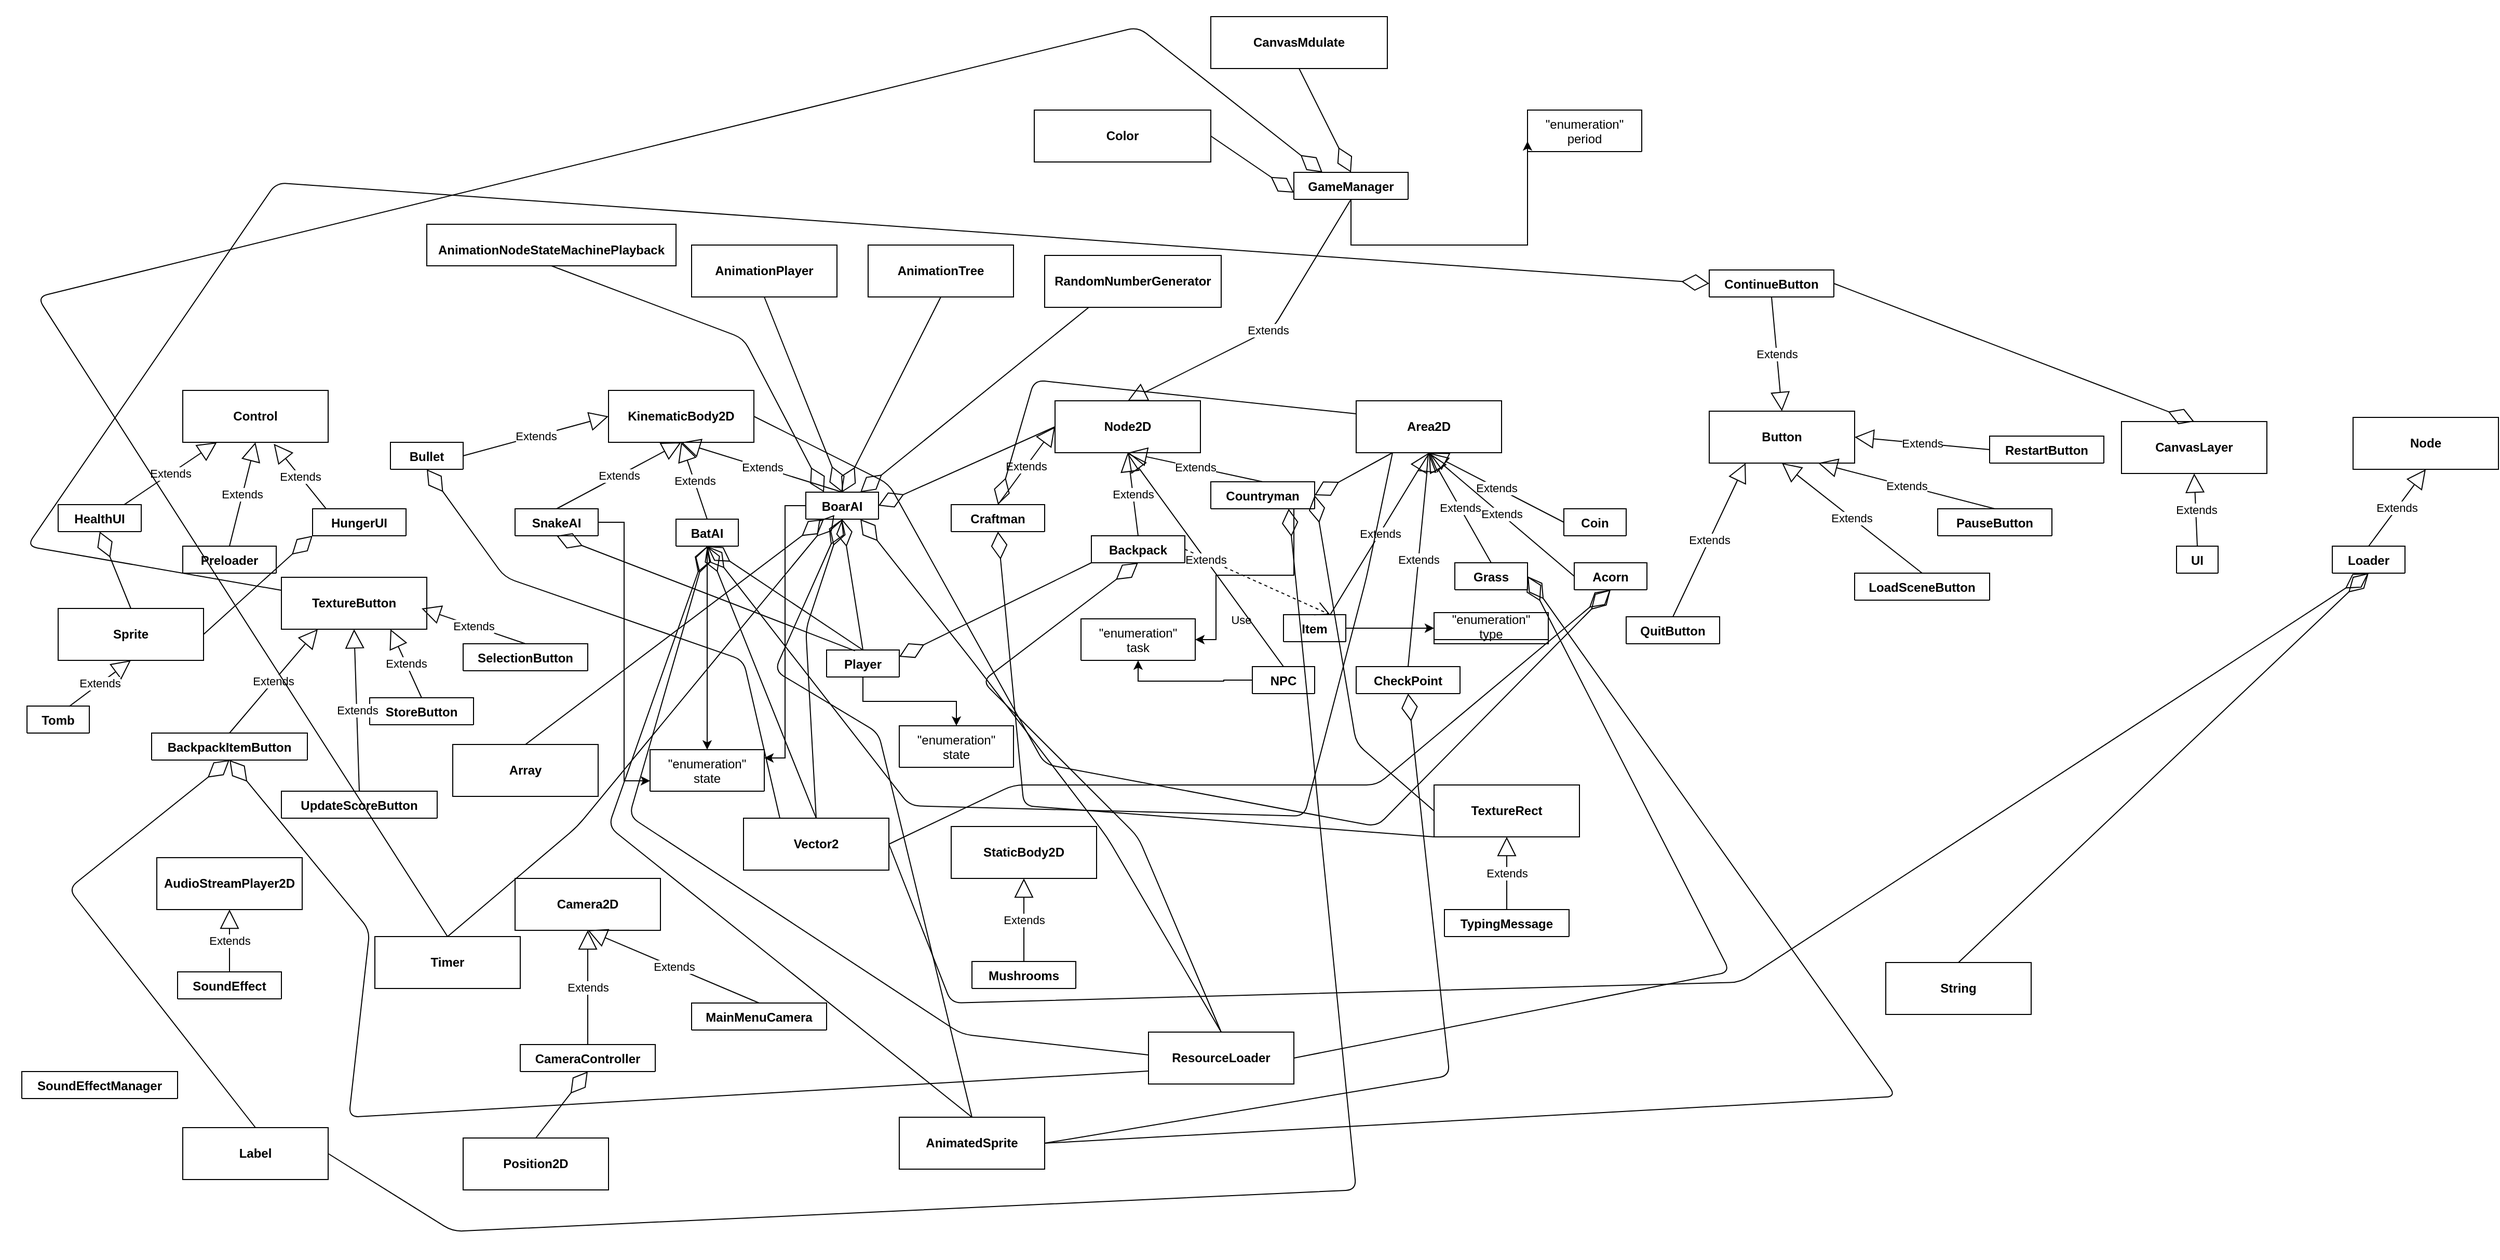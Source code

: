 <mxfile version="14.9.0" type="github" pages="2">
  <diagram id="C5RBs43oDa-KdzZeNtuy" name="Page-1">
    <mxGraphModel dx="4211" dy="3303" grid="1" gridSize="10" guides="1" tooltips="1" connect="1" arrows="1" fold="1" page="1" pageScale="1" pageWidth="827" pageHeight="1169" math="0" shadow="0">
      <root>
        <mxCell id="WIyWlLk6GJQsqaUBKTNV-0" />
        <mxCell id="WIyWlLk6GJQsqaUBKTNV-1" parent="WIyWlLk6GJQsqaUBKTNV-0" />
        <mxCell id="mvIZjwLgJPhLt_4GvzZU-18" style="edgeStyle=orthogonalEdgeStyle;rounded=0;orthogonalLoop=1;jettySize=auto;html=1;" parent="WIyWlLk6GJQsqaUBKTNV-1" source="mvIZjwLgJPhLt_4GvzZU-9" target="mvIZjwLgJPhLt_4GvzZU-14" edge="1">
          <mxGeometry relative="1" as="geometry" />
        </mxCell>
        <mxCell id="mvIZjwLgJPhLt_4GvzZU-9" value="BatAI" style="swimlane;fontStyle=1;align=center;verticalAlign=top;childLayout=stackLayout;horizontal=1;startSize=26;horizontalStack=0;resizeParent=1;resizeParentMax=0;resizeLast=0;collapsible=1;marginBottom=0;" parent="WIyWlLk6GJQsqaUBKTNV-1" vertex="1" collapsed="1">
          <mxGeometry x="-1805" y="-1036" width="60" height="26" as="geometry">
            <mxRectangle x="-1805" y="-1034" width="250" height="560" as="alternateBounds" />
          </mxGeometry>
        </mxCell>
        <mxCell id="mvIZjwLgJPhLt_4GvzZU-10" value="- _hp : float&#xa;- _damage : float&#xa;- _speed : float&#xa;- _is_alive : bool&#xa;- _current_state : int&#xa;- _knockback_vector : Vector2&#xa;- _move_vector : Vector2&#xa;- _start_position :Vector2&#xa;- _die_effect :AnimatedSprite* = nullptr&#xa;- _hit_effect : AnimatedSprite* = nullptr&#xa;- _bat_sprite : AnimatedSprite* = nullptr&#xa;- _player : Player*&#xa;- _bat_hit_area : Area2D* = nullptr&#xa;- _resource_loader : ResourceLoader*" style="text;strokeColor=none;fillColor=none;align=left;verticalAlign=top;spacingLeft=4;spacingRight=4;overflow=hidden;rotatable=0;points=[[0,0.5],[1,0.5]];portConstraint=eastwest;" parent="mvIZjwLgJPhLt_4GvzZU-9" vertex="1">
          <mxGeometry y="26" width="60" height="204" as="geometry" />
        </mxCell>
        <mxCell id="mvIZjwLgJPhLt_4GvzZU-11" value="" style="line;strokeWidth=1;fillColor=none;align=left;verticalAlign=middle;spacingTop=-1;spacingLeft=3;spacingRight=3;rotatable=0;labelPosition=right;points=[];portConstraint=eastwest;" parent="mvIZjwLgJPhLt_4GvzZU-9" vertex="1">
          <mxGeometry y="230" width="60" height="8" as="geometry" />
        </mxCell>
        <mxCell id="mvIZjwLgJPhLt_4GvzZU-12" value="&lt;&lt;constructor&gt;&gt; + BatAI()&#xa;&lt;&lt;destructor&gt;&gt; + ~BatAI()&#xa;+ _register_method() : static void&#xa;+ _init() : void&#xa;+ _physics_process(delta : float) : void&#xa;+ _ready() : void&#xa;+ _on_hurt_area_area_entered(_other_area &#xa;: Area2D*) : void&#xa;+ _on_player_detection_area_body_entered&#xa;(_other_body : Node*) : void&#xa;+ _on_player_detection_area_body_exited&#xa;(_other_body : Node*) : void&#xa;+ _on_die_effect_animation_finished() : void&#xa;+ _on_hit_effect_animation_finished() : void&#xa;+ _change_state_depend_on_player_position&#xa;() : void&#xa;+ _idle_state() : void&#xa;+ _wander_state() : void&#xa;+ _chase_state() : void&#xa;+ _get_damage() : float&#xa;+ _spawn_coin() : void&#xa;+ _spawn_wing() : void" style="text;strokeColor=none;fillColor=none;align=left;verticalAlign=top;spacingLeft=4;spacingRight=4;overflow=hidden;rotatable=0;points=[[0,0.5],[1,0.5]];portConstraint=eastwest;" parent="mvIZjwLgJPhLt_4GvzZU-9" vertex="1">
          <mxGeometry y="238" width="60" height="322" as="geometry" />
        </mxCell>
        <mxCell id="mvIZjwLgJPhLt_4GvzZU-13" value="&quot;enumeration&quot;&#xa;state" style="swimlane;fontStyle=0;childLayout=stackLayout;horizontal=1;startSize=40;fillColor=none;horizontalStack=0;resizeParent=1;resizeParentMax=0;resizeLast=0;collapsible=1;marginBottom=0;" parent="WIyWlLk6GJQsqaUBKTNV-1" vertex="1" collapsed="1">
          <mxGeometry x="-1830" y="-814" width="110" height="40" as="geometry">
            <mxRectangle x="-1830" y="-814" width="140" height="90" as="alternateBounds" />
          </mxGeometry>
        </mxCell>
        <mxCell id="mvIZjwLgJPhLt_4GvzZU-14" value="IDLE&#xa;WANDER&#xa;CHASE" style="text;strokeColor=none;fillColor=none;align=left;verticalAlign=top;spacingLeft=4;spacingRight=4;overflow=hidden;rotatable=0;points=[[0,0.5],[1,0.5]];portConstraint=eastwest;" parent="mvIZjwLgJPhLt_4GvzZU-13" vertex="1">
          <mxGeometry y="40" width="110" height="50" as="geometry" />
        </mxCell>
        <mxCell id="mvIZjwLgJPhLt_4GvzZU-19" value="Acorn" style="swimlane;fontStyle=1;align=center;verticalAlign=top;childLayout=stackLayout;horizontal=1;startSize=26;horizontalStack=0;resizeParent=1;resizeParentMax=0;resizeLast=0;collapsible=1;marginBottom=0;" parent="WIyWlLk6GJQsqaUBKTNV-1" vertex="1" collapsed="1">
          <mxGeometry x="-940" y="-994" width="70" height="26" as="geometry">
            <mxRectangle x="-840" y="-1120" width="250" height="200" as="alternateBounds" />
          </mxGeometry>
        </mxCell>
        <mxCell id="mvIZjwLgJPhLt_4GvzZU-20" value="- _speed : int&#xa;- _move_vector : Vector2&#xa;- _acorn_kinematic_body : KinematicBody2D&#xa; = nullptr" style="text;strokeColor=none;fillColor=none;align=left;verticalAlign=top;spacingLeft=4;spacingRight=4;overflow=hidden;rotatable=0;points=[[0,0.5],[1,0.5]];portConstraint=eastwest;" parent="mvIZjwLgJPhLt_4GvzZU-19" vertex="1">
          <mxGeometry y="26" width="70" height="64" as="geometry" />
        </mxCell>
        <mxCell id="mvIZjwLgJPhLt_4GvzZU-21" value="" style="line;strokeWidth=1;fillColor=none;align=left;verticalAlign=middle;spacingTop=-1;spacingLeft=3;spacingRight=3;rotatable=0;labelPosition=right;points=[];portConstraint=eastwest;" parent="mvIZjwLgJPhLt_4GvzZU-19" vertex="1">
          <mxGeometry y="90" width="70" height="8" as="geometry" />
        </mxCell>
        <mxCell id="mvIZjwLgJPhLt_4GvzZU-22" value="+ _register_methods() : static void&#xa;+ _init() : void&#xa;+ _process(delta : float) : void&#xa;+ _ready() : void&#xa;+ _on_acorn_area_body_entered(body &#xa;: Node*) : void&#xa;" style="text;strokeColor=none;fillColor=none;align=left;verticalAlign=top;spacingLeft=4;spacingRight=4;overflow=hidden;rotatable=0;points=[[0,0.5],[1,0.5]];portConstraint=eastwest;" parent="mvIZjwLgJPhLt_4GvzZU-19" vertex="1">
          <mxGeometry y="98" width="70" height="102" as="geometry" />
        </mxCell>
        <mxCell id="mvIZjwLgJPhLt_4GvzZU-23" value="Bullet" style="swimlane;fontStyle=1;align=center;verticalAlign=top;childLayout=stackLayout;horizontal=1;startSize=26;horizontalStack=0;resizeParent=1;resizeParentMax=0;resizeLast=0;collapsible=1;marginBottom=0;" parent="WIyWlLk6GJQsqaUBKTNV-1" vertex="1" collapsed="1">
          <mxGeometry x="-2080" y="-1110" width="70" height="26" as="geometry">
            <mxRectangle x="-2080" y="-980" width="240" height="280" as="alternateBounds" />
          </mxGeometry>
        </mxCell>
        <mxCell id="mvIZjwLgJPhLt_4GvzZU-24" value="- _move_vector : Vector2&#xa;- _start_position : Vector2&#xa;- _speed : float&#xa;- _current_x : float&#xa;- _current_y : float&#xa;- _time : float&#xa;- _angle : float&#xa;- _diagonal_shoot_angle : float" style="text;strokeColor=none;fillColor=none;align=left;verticalAlign=top;spacingLeft=4;spacingRight=4;overflow=hidden;rotatable=0;points=[[0,0.5],[1,0.5]];portConstraint=eastwest;" parent="mvIZjwLgJPhLt_4GvzZU-23" vertex="1">
          <mxGeometry y="26" width="70" height="124" as="geometry" />
        </mxCell>
        <mxCell id="mvIZjwLgJPhLt_4GvzZU-25" value="" style="line;strokeWidth=1;fillColor=none;align=left;verticalAlign=middle;spacingTop=-1;spacingLeft=3;spacingRight=3;rotatable=0;labelPosition=right;points=[];portConstraint=eastwest;" parent="mvIZjwLgJPhLt_4GvzZU-23" vertex="1">
          <mxGeometry y="150" width="70" height="8" as="geometry" />
        </mxCell>
        <mxCell id="mvIZjwLgJPhLt_4GvzZU-26" value="+ _register_methods() : static void&#xa;+ _init() : void&#xa;+ _process(delta : float) : void&#xa;+ _ready() : void&#xa;+ _on_detect_area_body_entered&#xa;(_other_body : Node2D*) : void&#xa;+ _on_detect_area_area_entered&#xa;(_other_area : Area2D*) : void" style="text;strokeColor=none;fillColor=none;align=left;verticalAlign=top;spacingLeft=4;spacingRight=4;overflow=hidden;rotatable=0;points=[[0,0.5],[1,0.5]];portConstraint=eastwest;" parent="mvIZjwLgJPhLt_4GvzZU-23" vertex="1">
          <mxGeometry y="158" width="70" height="122" as="geometry" />
        </mxCell>
        <mxCell id="mvIZjwLgJPhLt_4GvzZU-27" value="Coin" style="swimlane;fontStyle=1;align=center;verticalAlign=top;childLayout=stackLayout;horizontal=1;startSize=26;horizontalStack=0;resizeParent=1;resizeParentMax=0;resizeLast=0;collapsible=1;marginBottom=0;" parent="WIyWlLk6GJQsqaUBKTNV-1" vertex="1" collapsed="1">
          <mxGeometry x="-950" y="-1046" width="60" height="26" as="geometry">
            <mxRectangle x="-900" y="-1093" width="160" height="120" as="alternateBounds" />
          </mxGeometry>
        </mxCell>
        <mxCell id="mvIZjwLgJPhLt_4GvzZU-29" value="" style="line;strokeWidth=1;fillColor=none;align=left;verticalAlign=middle;spacingTop=-1;spacingLeft=3;spacingRight=3;rotatable=0;labelPosition=right;points=[];portConstraint=eastwest;" parent="mvIZjwLgJPhLt_4GvzZU-27" vertex="1">
          <mxGeometry y="26" width="60" height="8" as="geometry" />
        </mxCell>
        <mxCell id="mvIZjwLgJPhLt_4GvzZU-30" value="+ _register_methods() : &#xa;static void&#xa;+ _init() : void&#xa;+ On_body_entered(body &#xa;: Node*) : void" style="text;strokeColor=none;fillColor=none;align=left;verticalAlign=top;spacingLeft=4;spacingRight=4;overflow=hidden;rotatable=0;points=[[0,0.5],[1,0.5]];portConstraint=eastwest;" parent="mvIZjwLgJPhLt_4GvzZU-27" vertex="1">
          <mxGeometry y="34" width="60" height="86" as="geometry" />
        </mxCell>
        <mxCell id="mvIZjwLgJPhLt_4GvzZU-31" value="Grass" style="swimlane;fontStyle=1;align=center;verticalAlign=top;childLayout=stackLayout;horizontal=1;startSize=26;horizontalStack=0;resizeParent=1;resizeParentMax=0;resizeLast=0;collapsible=1;marginBottom=0;" parent="WIyWlLk6GJQsqaUBKTNV-1" vertex="1" collapsed="1">
          <mxGeometry x="-1055" y="-994" width="70" height="26" as="geometry">
            <mxRectangle x="-940" y="-980" width="230" height="250" as="alternateBounds" />
          </mxGeometry>
        </mxCell>
        <mxCell id="mvIZjwLgJPhLt_4GvzZU-32" value="- _animated_sprite : AnimatedSprite* &#xa;= nullptr&#xa;- _sprite : Sprite* = nullptr&#xa;- _resource_loader : ResourceLoader*" style="text;strokeColor=none;fillColor=none;align=left;verticalAlign=top;spacingLeft=4;spacingRight=4;overflow=hidden;rotatable=0;points=[[0,0.5],[1,0.5]];portConstraint=eastwest;" parent="mvIZjwLgJPhLt_4GvzZU-31" vertex="1">
          <mxGeometry y="26" width="70" height="74" as="geometry" />
        </mxCell>
        <mxCell id="mvIZjwLgJPhLt_4GvzZU-33" value="" style="line;strokeWidth=1;fillColor=none;align=left;verticalAlign=middle;spacingTop=-1;spacingLeft=3;spacingRight=3;rotatable=0;labelPosition=right;points=[];portConstraint=eastwest;" parent="mvIZjwLgJPhLt_4GvzZU-31" vertex="1">
          <mxGeometry y="100" width="70" height="8" as="geometry" />
        </mxCell>
        <mxCell id="mvIZjwLgJPhLt_4GvzZU-34" value="+ _register_methods() : static void&#xa;+ _init() : void&#xa;+ _process(delta : float) : void&#xa;+ _ready() : void&#xa;+ _on_player_hit_area_entered&#xa;(_other_area : Area2D*) : void&#xa;+ _on_grass_effect_animation_finished() : &#xa;void&#xa;+ _add_acorn() : void" style="text;strokeColor=none;fillColor=none;align=left;verticalAlign=top;spacingLeft=4;spacingRight=4;overflow=hidden;rotatable=0;points=[[0,0.5],[1,0.5]];portConstraint=eastwest;" parent="mvIZjwLgJPhLt_4GvzZU-31" vertex="1">
          <mxGeometry y="108" width="70" height="142" as="geometry" />
        </mxCell>
        <mxCell id="mvIZjwLgJPhLt_4GvzZU-35" value="&quot;enumeration&quot;&#xa;type" style="swimlane;fontStyle=0;childLayout=stackLayout;horizontal=1;startSize=26;fillColor=none;horizontalStack=0;resizeParent=1;resizeParentMax=0;resizeLast=0;collapsible=1;marginBottom=0;" parent="WIyWlLk6GJQsqaUBKTNV-1" vertex="1" collapsed="1">
          <mxGeometry x="-1075" y="-946" width="110" height="30" as="geometry">
            <mxRectangle x="-1075" y="-946" width="120" height="150" as="alternateBounds" />
          </mxGeometry>
        </mxCell>
        <mxCell id="mvIZjwLgJPhLt_4GvzZU-36" value="MEAT&#xa;CHEESE&#xa;FISH&#xa;SPEED_ITEM&#xa;BAT_WING&#xa;BOAR_FUR&#xa;SNAKE_FANG&#xa;DAMAGE_ITEM" style="text;strokeColor=none;fillColor=none;align=left;verticalAlign=top;spacingLeft=4;spacingRight=4;overflow=hidden;rotatable=0;points=[[0,0.5],[1,0.5]];portConstraint=eastwest;" parent="mvIZjwLgJPhLt_4GvzZU-35" vertex="1">
          <mxGeometry y="26" width="110" height="124" as="geometry" />
        </mxCell>
        <mxCell id="3-kBv-XlxxTbodujrV3W-14" style="edgeStyle=orthogonalEdgeStyle;rounded=0;orthogonalLoop=1;jettySize=auto;html=1;entryX=0;entryY=0.5;entryDx=0;entryDy=0;" parent="WIyWlLk6GJQsqaUBKTNV-1" source="mvIZjwLgJPhLt_4GvzZU-40" target="mvIZjwLgJPhLt_4GvzZU-35" edge="1">
          <mxGeometry relative="1" as="geometry" />
        </mxCell>
        <mxCell id="mvIZjwLgJPhLt_4GvzZU-40" value="Item" style="swimlane;fontStyle=1;align=center;verticalAlign=top;childLayout=stackLayout;horizontal=1;startSize=26;horizontalStack=0;resizeParent=1;resizeParentMax=0;resizeLast=0;collapsible=1;marginBottom=0;" parent="WIyWlLk6GJQsqaUBKTNV-1" vertex="1" collapsed="1">
          <mxGeometry x="-1220" y="-944" width="60" height="26" as="geometry">
            <mxRectangle x="-1200" y="-946" width="260" height="240" as="alternateBounds" />
          </mxGeometry>
        </mxCell>
        <mxCell id="mvIZjwLgJPhLt_4GvzZU-41" value="- _speed : int = 60&#xa;- _move_vector : Vector2&#xa;- _item_kinematic_body : KinematicBody2D*&#xa; = nullptr&#xa;+ _type : type&#xa;+ _item_sprite : Sprite* = nullptr" style="text;strokeColor=none;fillColor=none;align=left;verticalAlign=top;spacingLeft=4;spacingRight=4;overflow=hidden;rotatable=0;points=[[0,0.5],[1,0.5]];portConstraint=eastwest;" parent="mvIZjwLgJPhLt_4GvzZU-40" vertex="1">
          <mxGeometry y="26" width="60" height="94" as="geometry" />
        </mxCell>
        <mxCell id="mvIZjwLgJPhLt_4GvzZU-42" value="" style="line;strokeWidth=1;fillColor=none;align=left;verticalAlign=middle;spacingTop=-1;spacingLeft=3;spacingRight=3;rotatable=0;labelPosition=right;points=[];portConstraint=eastwest;" parent="mvIZjwLgJPhLt_4GvzZU-40" vertex="1">
          <mxGeometry y="120" width="60" height="8" as="geometry" />
        </mxCell>
        <mxCell id="mvIZjwLgJPhLt_4GvzZU-43" value="+ _register_methods() : static void&#xa;+ _init() : void&#xa;+ _process(delta : float) : void&#xa;+ _ready() : void&#xa;+ _on_item_area_body_entered(body : Node*) &#xa;: void" style="text;strokeColor=none;fillColor=none;align=left;verticalAlign=top;spacingLeft=4;spacingRight=4;overflow=hidden;rotatable=0;points=[[0,0.5],[1,0.5]];portConstraint=eastwest;" parent="mvIZjwLgJPhLt_4GvzZU-40" vertex="1">
          <mxGeometry y="128" width="60" height="112" as="geometry" />
        </mxCell>
        <mxCell id="mvIZjwLgJPhLt_4GvzZU-45" value="ContinueButton" style="swimlane;fontStyle=1;align=center;verticalAlign=top;childLayout=stackLayout;horizontal=1;startSize=26;horizontalStack=0;resizeParent=1;resizeParentMax=0;resizeLast=0;collapsible=1;marginBottom=0;" parent="WIyWlLk6GJQsqaUBKTNV-1" vertex="1" collapsed="1">
          <mxGeometry x="-810" y="-1276" width="120" height="26" as="geometry">
            <mxRectangle x="-850" y="-961" width="200" height="160" as="alternateBounds" />
          </mxGeometry>
        </mxCell>
        <mxCell id="mvIZjwLgJPhLt_4GvzZU-46" value="- _menu : CanvasLayer* = nullptr&#xa;- _pause_button : Button* = nullptr" style="text;strokeColor=none;fillColor=none;align=left;verticalAlign=top;spacingLeft=4;spacingRight=4;overflow=hidden;rotatable=0;points=[[0,0.5],[1,0.5]];portConstraint=eastwest;" parent="mvIZjwLgJPhLt_4GvzZU-45" vertex="1">
          <mxGeometry y="26" width="120" height="44" as="geometry" />
        </mxCell>
        <mxCell id="mvIZjwLgJPhLt_4GvzZU-47" value="" style="line;strokeWidth=1;fillColor=none;align=left;verticalAlign=middle;spacingTop=-1;spacingLeft=3;spacingRight=3;rotatable=0;labelPosition=right;points=[];portConstraint=eastwest;" parent="mvIZjwLgJPhLt_4GvzZU-45" vertex="1">
          <mxGeometry y="70" width="120" height="8" as="geometry" />
        </mxCell>
        <mxCell id="mvIZjwLgJPhLt_4GvzZU-48" value="+ _register_methods() : static void&#xa;+ _init() : void&#xa;+ _ready() : void&#xa;+ _on_button_continue_pressed() : &#xa;void" style="text;strokeColor=none;fillColor=none;align=left;verticalAlign=top;spacingLeft=4;spacingRight=4;overflow=hidden;rotatable=0;points=[[0,0.5],[1,0.5]];portConstraint=eastwest;" parent="mvIZjwLgJPhLt_4GvzZU-45" vertex="1">
          <mxGeometry y="78" width="120" height="82" as="geometry" />
        </mxCell>
        <mxCell id="mvIZjwLgJPhLt_4GvzZU-49" value="HealthUI" style="swimlane;fontStyle=1;align=center;verticalAlign=top;childLayout=stackLayout;horizontal=1;startSize=26;horizontalStack=0;resizeParent=1;resizeParentMax=0;resizeLast=0;collapsible=1;marginBottom=0;" parent="WIyWlLk6GJQsqaUBKTNV-1" vertex="1" collapsed="1">
          <mxGeometry x="-2400" y="-1050" width="80" height="26" as="geometry">
            <mxRectangle x="-2420" y="-810" width="210" height="280" as="alternateBounds" />
          </mxGeometry>
        </mxCell>
        <mxCell id="mvIZjwLgJPhLt_4GvzZU-50" value="- _instance : HealthUI*&#xa;- _player_health : float&#xa;- _first_heart : Sprite* = nullptr&#xa;- _second_heart : Sprite* = nullptr&#xa;- _third_heart : Sprite* = nullptr&#xa;- _forth_heart : Sprite* = nullptr" style="text;strokeColor=none;fillColor=none;align=left;verticalAlign=top;spacingLeft=4;spacingRight=4;overflow=hidden;rotatable=0;points=[[0,0.5],[1,0.5]];portConstraint=eastwest;" parent="mvIZjwLgJPhLt_4GvzZU-49" vertex="1">
          <mxGeometry y="26" width="80" height="94" as="geometry" />
        </mxCell>
        <mxCell id="mvIZjwLgJPhLt_4GvzZU-51" value="" style="line;strokeWidth=1;fillColor=none;align=left;verticalAlign=middle;spacingTop=-1;spacingLeft=3;spacingRight=3;rotatable=0;labelPosition=right;points=[];portConstraint=eastwest;" parent="mvIZjwLgJPhLt_4GvzZU-49" vertex="1">
          <mxGeometry y="120" width="80" height="8" as="geometry" />
        </mxCell>
        <mxCell id="mvIZjwLgJPhLt_4GvzZU-52" value="+ _register_methods() : static void&#xa;+ _init() : void&#xa;+ _ready() : void&#xa;+ _process(delta : float) : void&#xa;+ _get_singleton() : static HealthUI*&#xa;+ _turn_on_hit_anim() : void&#xa;+ _delete_next_full_heart() : void&#xa;+ _set_health(_new_value : float) &#xa;: void&#xa;+ _get_health() : float&#xa;" style="text;strokeColor=none;fillColor=none;align=left;verticalAlign=top;spacingLeft=4;spacingRight=4;overflow=hidden;rotatable=0;points=[[0,0.5],[1,0.5]];portConstraint=eastwest;" parent="mvIZjwLgJPhLt_4GvzZU-49" vertex="1">
          <mxGeometry y="128" width="80" height="152" as="geometry" />
        </mxCell>
        <mxCell id="mvIZjwLgJPhLt_4GvzZU-53" value="Loader" style="swimlane;fontStyle=1;align=center;verticalAlign=top;childLayout=stackLayout;horizontal=1;startSize=26;horizontalStack=0;resizeParent=1;resizeParentMax=0;resizeLast=0;collapsible=1;marginBottom=0;" parent="WIyWlLk6GJQsqaUBKTNV-1" vertex="1" collapsed="1">
          <mxGeometry x="-210" y="-1010" width="70" height="26" as="geometry">
            <mxRectangle x="-210" y="-1010" width="250" height="980" as="alternateBounds" />
          </mxGeometry>
        </mxCell>
        <mxCell id="mvIZjwLgJPhLt_4GvzZU-54" value="- _instance : Loader*&#xa;- _dataFile : String const = &quot;data.save&quot;&#xa;- _coins : int&#xa;- _acorns : int&#xa;- _player_start_position : Vector2&#xa;- _numMeat : int&#xa;- _numCheese : int&#xa;- _numFish : int&#xa;- _numSpeedItem : int&#xa;- _numBatWings : int&#xa;- _numBoarFurs : int&#xa;- _numSnakeFangs : int&#xa;- _numDamageItem : int&#xa;- _isFirstTime : bool&#xa;- _hunger : float&#xa;- _hp : float" style="text;strokeColor=none;fillColor=none;align=left;verticalAlign=top;spacingLeft=4;spacingRight=4;overflow=hidden;rotatable=0;points=[[0,0.5],[1,0.5]];portConstraint=eastwest;" parent="mvIZjwLgJPhLt_4GvzZU-53" vertex="1">
          <mxGeometry y="26" width="70" height="234" as="geometry" />
        </mxCell>
        <mxCell id="mvIZjwLgJPhLt_4GvzZU-55" value="" style="line;strokeWidth=1;fillColor=none;align=left;verticalAlign=middle;spacingTop=-1;spacingLeft=3;spacingRight=3;rotatable=0;labelPosition=right;points=[];portConstraint=eastwest;" parent="mvIZjwLgJPhLt_4GvzZU-53" vertex="1">
          <mxGeometry y="260" width="70" height="8" as="geometry" />
        </mxCell>
        <mxCell id="mvIZjwLgJPhLt_4GvzZU-56" value="&lt;&lt;constructor&gt;&gt; +Loader()&#xa;+ _register_methods() : static void&#xa;+ _init() : void&#xa;+ _ready() : void&#xa;+ _process(delta : float) : void&#xa;+ get_singleton() : static Loader*&#xa;+ load_coins_data() : void&#xa;+ save_coins_data() : void const&#xa;+ load_acorns_data() : void &#xa;+ save_acorns_data() : void const&#xa;+ save_all_fields() : void&#xa;+ set_coins(coins : int) : void&#xa;+ set_acorns(acorns : int) : void&#xa;+ set_start_position(start_position : Vector2) &#xa;: void&#xa;+ get_coins() : int const&#xa;+ get_acorns() : int const&#xa;+ get_start_position() : Vector2&#xa;+ load_start_position_data() : void&#xa;+ set_num_meat(numMeat : int) : void&#xa;+ set_num_cheese(numCheese : int) : void&#xa;+ set_num_fish(numFish : int) :void&#xa;+ set_num_speed_item(numSpeedItem : int) &#xa;: void&#xa;+ set_num_bat_wings(numBatWings : int) &#xa;: void&#xa;+ set_num_boar_furs(numBoarFurs : int) &#xa;: void&#xa;+ set_num_snake_fangs(numSnakeFangs &#xa;: int) : void&#xa;+ set_num_damage_item(numDamageItem :&#xa; int) : void&#xa;+ set_is_first_time(isFirstTime : bool) : void&#xa;+ set_hunger(hunger : float) : void&#xa;+ set_hp(hp : float) : void &#xa;+ get_num_meat() : int&#xa;+ get_num_cheese() : int&#xa;+ get_num_fish() : int&#xa;+ get_num_speed_item() : int&#xa;+ get_num_bat_wings() : int&#xa;+ get_num_boar_furs() : int&#xa;+ get_num_snake_fangs() : int&#xa;+ get_num_damage_item() : int&#xa;+ get_is_first_time() : bool&#xa;+ get_hunger() : float&#xa;+ get_hp() : float&#xa;+ load_backpack_data() : void&#xa;+ load_is_first_time() : void&#xa;+ load_hunger() : void&#xa;+ load_hp() : void" style="text;strokeColor=none;fillColor=none;align=left;verticalAlign=top;spacingLeft=4;spacingRight=4;overflow=hidden;rotatable=0;points=[[0,0.5],[1,0.5]];portConstraint=eastwest;" parent="mvIZjwLgJPhLt_4GvzZU-53" vertex="1">
          <mxGeometry y="268" width="70" height="712" as="geometry" />
        </mxCell>
        <mxCell id="mvIZjwLgJPhLt_4GvzZU-57" value="LoadSceneButton" style="swimlane;fontStyle=1;align=center;verticalAlign=top;childLayout=stackLayout;horizontal=1;startSize=26;horizontalStack=0;resizeParent=1;resizeParentMax=0;resizeLast=0;collapsible=1;marginBottom=0;" parent="WIyWlLk6GJQsqaUBKTNV-1" vertex="1" collapsed="1">
          <mxGeometry x="-670" y="-984" width="130" height="26" as="geometry">
            <mxRectangle x="-660" y="-984" width="220" height="200" as="alternateBounds" />
          </mxGeometry>
        </mxCell>
        <mxCell id="mvIZjwLgJPhLt_4GvzZU-58" value="- _resource_loader : ResourceLoader* =&#xa;nullptr&#xa;- _timer : Timer* = nullptr" style="text;strokeColor=none;fillColor=none;align=left;verticalAlign=top;spacingLeft=4;spacingRight=4;overflow=hidden;rotatable=0;points=[[0,0.5],[1,0.5]];portConstraint=eastwest;" parent="mvIZjwLgJPhLt_4GvzZU-57" vertex="1">
          <mxGeometry y="26" width="130" height="54" as="geometry" />
        </mxCell>
        <mxCell id="mvIZjwLgJPhLt_4GvzZU-59" value="" style="line;strokeWidth=1;fillColor=none;align=left;verticalAlign=middle;spacingTop=-1;spacingLeft=3;spacingRight=3;rotatable=0;labelPosition=right;points=[];portConstraint=eastwest;" parent="mvIZjwLgJPhLt_4GvzZU-57" vertex="1">
          <mxGeometry y="80" width="130" height="8" as="geometry" />
        </mxCell>
        <mxCell id="mvIZjwLgJPhLt_4GvzZU-60" value="+ _register_methods() : static void&#xa;+ _init() : void&#xa;+ _ready() : void&#xa;+ _on_button_pressed() : void&#xa;+ _load_world() : void&#xa;+ _load_main_menu() : void&#xa;+ _load_new_game() : void" style="text;strokeColor=none;fillColor=none;align=left;verticalAlign=top;spacingLeft=4;spacingRight=4;overflow=hidden;rotatable=0;points=[[0,0.5],[1,0.5]];portConstraint=eastwest;" parent="mvIZjwLgJPhLt_4GvzZU-57" vertex="1">
          <mxGeometry y="88" width="130" height="112" as="geometry" />
        </mxCell>
        <mxCell id="mvIZjwLgJPhLt_4GvzZU-61" value="PauseButton" style="swimlane;fontStyle=1;align=center;verticalAlign=top;childLayout=stackLayout;horizontal=1;startSize=26;horizontalStack=0;resizeParent=1;resizeParentMax=0;resizeLast=0;collapsible=1;marginBottom=0;" parent="WIyWlLk6GJQsqaUBKTNV-1" vertex="1" collapsed="1">
          <mxGeometry x="-590" y="-1046" width="110" height="26" as="geometry">
            <mxRectangle x="-590" y="-1046" width="230" height="150" as="alternateBounds" />
          </mxGeometry>
        </mxCell>
        <mxCell id="mvIZjwLgJPhLt_4GvzZU-62" value="- _resource_loader : ResourceLoader* =&#xa;nullptr" style="text;strokeColor=none;fillColor=none;align=left;verticalAlign=top;spacingLeft=4;spacingRight=4;overflow=hidden;rotatable=0;points=[[0,0.5],[1,0.5]];portConstraint=eastwest;" parent="mvIZjwLgJPhLt_4GvzZU-61" vertex="1">
          <mxGeometry y="26" width="110" height="34" as="geometry" />
        </mxCell>
        <mxCell id="mvIZjwLgJPhLt_4GvzZU-63" value="" style="line;strokeWidth=1;fillColor=none;align=left;verticalAlign=middle;spacingTop=-1;spacingLeft=3;spacingRight=3;rotatable=0;labelPosition=right;points=[];portConstraint=eastwest;" parent="mvIZjwLgJPhLt_4GvzZU-61" vertex="1">
          <mxGeometry y="60" width="110" height="8" as="geometry" />
        </mxCell>
        <mxCell id="mvIZjwLgJPhLt_4GvzZU-64" value="+ _register_methods() : static void&#xa;+ _init() : void&#xa;+ _ready() : void&#xa;+ _on_button_pause_pressed() : void&#xa;+ _on_escape_button_pressed() : void" style="text;strokeColor=none;fillColor=none;align=left;verticalAlign=top;spacingLeft=4;spacingRight=4;overflow=hidden;rotatable=0;points=[[0,0.5],[1,0.5]];portConstraint=eastwest;" parent="mvIZjwLgJPhLt_4GvzZU-61" vertex="1">
          <mxGeometry y="68" width="110" height="82" as="geometry" />
        </mxCell>
        <mxCell id="mvIZjwLgJPhLt_4GvzZU-65" value="QuitButton" style="swimlane;fontStyle=1;align=center;verticalAlign=top;childLayout=stackLayout;horizontal=1;startSize=26;horizontalStack=0;resizeParent=1;resizeParentMax=0;resizeLast=0;collapsible=1;marginBottom=0;" parent="WIyWlLk6GJQsqaUBKTNV-1" vertex="1" collapsed="1">
          <mxGeometry x="-890" y="-942" width="90" height="26" as="geometry">
            <mxRectangle x="-1650" y="-654" width="230" height="140" as="alternateBounds" />
          </mxGeometry>
        </mxCell>
        <mxCell id="mvIZjwLgJPhLt_4GvzZU-66" value="- _resource_loader : ResourceLoader* =&#xa;nullptr" style="text;strokeColor=none;fillColor=none;align=left;verticalAlign=top;spacingLeft=4;spacingRight=4;overflow=hidden;rotatable=0;points=[[0,0.5],[1,0.5]];portConstraint=eastwest;" parent="mvIZjwLgJPhLt_4GvzZU-65" vertex="1">
          <mxGeometry y="26" width="90" height="34" as="geometry" />
        </mxCell>
        <mxCell id="mvIZjwLgJPhLt_4GvzZU-67" value="" style="line;strokeWidth=1;fillColor=none;align=left;verticalAlign=middle;spacingTop=-1;spacingLeft=3;spacingRight=3;rotatable=0;labelPosition=right;points=[];portConstraint=eastwest;" parent="mvIZjwLgJPhLt_4GvzZU-65" vertex="1">
          <mxGeometry y="60" width="90" height="8" as="geometry" />
        </mxCell>
        <mxCell id="mvIZjwLgJPhLt_4GvzZU-68" value="+ _register_methods() : static void&#xa;+ _init() : void&#xa;+ _ready() : void&#xa;+ _on_button_quit_pressed() : void" style="text;strokeColor=none;fillColor=none;align=left;verticalAlign=top;spacingLeft=4;spacingRight=4;overflow=hidden;rotatable=0;points=[[0,0.5],[1,0.5]];portConstraint=eastwest;" parent="mvIZjwLgJPhLt_4GvzZU-65" vertex="1">
          <mxGeometry y="68" width="90" height="72" as="geometry" />
        </mxCell>
        <mxCell id="mvIZjwLgJPhLt_4GvzZU-69" value="RestartButton" style="swimlane;fontStyle=1;align=center;verticalAlign=top;childLayout=stackLayout;horizontal=1;startSize=26;horizontalStack=0;resizeParent=1;resizeParentMax=0;resizeLast=0;collapsible=1;marginBottom=0;" parent="WIyWlLk6GJQsqaUBKTNV-1" vertex="1" collapsed="1">
          <mxGeometry x="-540" y="-1116" width="110" height="26" as="geometry">
            <mxRectangle x="-643" y="-860" width="230" height="190" as="alternateBounds" />
          </mxGeometry>
        </mxCell>
        <mxCell id="mvIZjwLgJPhLt_4GvzZU-70" value="- _resource_loader : ResourceLoader* =&#xa;nullptr&#xa;- _timer : Timer* = nullptr&#xa;- _button_name : String" style="text;strokeColor=none;fillColor=none;align=left;verticalAlign=top;spacingLeft=4;spacingRight=4;overflow=hidden;rotatable=0;points=[[0,0.5],[1,0.5]];portConstraint=eastwest;" parent="mvIZjwLgJPhLt_4GvzZU-69" vertex="1">
          <mxGeometry y="26" width="110" height="74" as="geometry" />
        </mxCell>
        <mxCell id="mvIZjwLgJPhLt_4GvzZU-71" value="" style="line;strokeWidth=1;fillColor=none;align=left;verticalAlign=middle;spacingTop=-1;spacingLeft=3;spacingRight=3;rotatable=0;labelPosition=right;points=[];portConstraint=eastwest;" parent="mvIZjwLgJPhLt_4GvzZU-69" vertex="1">
          <mxGeometry y="100" width="110" height="8" as="geometry" />
        </mxCell>
        <mxCell id="mvIZjwLgJPhLt_4GvzZU-72" value="+ _register_methods() : static void&#xa;+ _init() : void&#xa;+ _ready() : void&#xa;+ _on_restart_button_pressed() : void&#xa;+ _restat_world() : void" style="text;strokeColor=none;fillColor=none;align=left;verticalAlign=top;spacingLeft=4;spacingRight=4;overflow=hidden;rotatable=0;points=[[0,0.5],[1,0.5]];portConstraint=eastwest;" parent="mvIZjwLgJPhLt_4GvzZU-69" vertex="1">
          <mxGeometry y="108" width="110" height="82" as="geometry" />
        </mxCell>
        <mxCell id="mvIZjwLgJPhLt_4GvzZU-73" value="StoreButton" style="swimlane;fontStyle=1;align=center;verticalAlign=top;childLayout=stackLayout;horizontal=1;startSize=26;horizontalStack=0;resizeParent=1;resizeParentMax=0;resizeLast=0;collapsible=1;marginBottom=0;" parent="WIyWlLk6GJQsqaUBKTNV-1" vertex="1" collapsed="1">
          <mxGeometry x="-2100" y="-864" width="100" height="26" as="geometry">
            <mxRectangle x="-2100" y="-864" width="220" height="140" as="alternateBounds" />
          </mxGeometry>
        </mxCell>
        <mxCell id="mvIZjwLgJPhLt_4GvzZU-74" value="- _resource_loader : ResourceLoader* =&#xa;nullptr" style="text;strokeColor=none;fillColor=none;align=left;verticalAlign=top;spacingLeft=4;spacingRight=4;overflow=hidden;rotatable=0;points=[[0,0.5],[1,0.5]];portConstraint=eastwest;" parent="mvIZjwLgJPhLt_4GvzZU-73" vertex="1">
          <mxGeometry y="26" width="100" height="34" as="geometry" />
        </mxCell>
        <mxCell id="mvIZjwLgJPhLt_4GvzZU-75" value="" style="line;strokeWidth=1;fillColor=none;align=left;verticalAlign=middle;spacingTop=-1;spacingLeft=3;spacingRight=3;rotatable=0;labelPosition=right;points=[];portConstraint=eastwest;" parent="mvIZjwLgJPhLt_4GvzZU-73" vertex="1">
          <mxGeometry y="60" width="100" height="8" as="geometry" />
        </mxCell>
        <mxCell id="mvIZjwLgJPhLt_4GvzZU-76" value="+ _register_methods() : static void&#xa;+ _init() : void&#xa;+ _ready() : void&#xa;+ _on_button_pressed() : void" style="text;strokeColor=none;fillColor=none;align=left;verticalAlign=top;spacingLeft=4;spacingRight=4;overflow=hidden;rotatable=0;points=[[0,0.5],[1,0.5]];portConstraint=eastwest;" parent="mvIZjwLgJPhLt_4GvzZU-73" vertex="1">
          <mxGeometry y="68" width="100" height="72" as="geometry" />
        </mxCell>
        <mxCell id="mvIZjwLgJPhLt_4GvzZU-77" value="UI" style="swimlane;fontStyle=1;align=center;verticalAlign=top;childLayout=stackLayout;horizontal=1;startSize=26;horizontalStack=0;resizeParent=1;resizeParentMax=0;resizeLast=0;collapsible=1;marginBottom=0;" parent="WIyWlLk6GJQsqaUBKTNV-1" vertex="1" collapsed="1">
          <mxGeometry x="-360" y="-1010" width="40" height="26" as="geometry">
            <mxRectangle x="-360" y="-1010" width="200" height="250" as="alternateBounds" />
          </mxGeometry>
        </mxCell>
        <mxCell id="mvIZjwLgJPhLt_4GvzZU-78" value="- _instance : UI*" style="text;strokeColor=none;fillColor=none;align=left;verticalAlign=top;spacingLeft=4;spacingRight=4;overflow=hidden;rotatable=0;points=[[0,0.5],[1,0.5]];portConstraint=eastwest;" parent="mvIZjwLgJPhLt_4GvzZU-77" vertex="1">
          <mxGeometry y="26" width="40" height="26" as="geometry" />
        </mxCell>
        <mxCell id="mvIZjwLgJPhLt_4GvzZU-79" value="" style="line;strokeWidth=1;fillColor=none;align=left;verticalAlign=middle;spacingTop=-1;spacingLeft=3;spacingRight=3;rotatable=0;labelPosition=right;points=[];portConstraint=eastwest;" parent="mvIZjwLgJPhLt_4GvzZU-77" vertex="1">
          <mxGeometry y="52" width="40" height="8" as="geometry" />
        </mxCell>
        <mxCell id="mvIZjwLgJPhLt_4GvzZU-80" value="+ _register_methods() : static void&#xa;+ _init() : void&#xa;+ _ready() : void&#xa;+ _process(delta : float) : void&#xa;+ get_singleton() : UI*&#xa;+ change_coins_information() &#xa;: void const&#xa;+ change_acorns_information() &#xa;: void const&#xa;+ get_coins_information() &#xa;: string const&#xa;+ get_acorns_information() &#xa;: string const" style="text;strokeColor=none;fillColor=none;align=left;verticalAlign=top;spacingLeft=4;spacingRight=4;overflow=hidden;rotatable=0;points=[[0,0.5],[1,0.5]];portConstraint=eastwest;" parent="mvIZjwLgJPhLt_4GvzZU-77" vertex="1">
          <mxGeometry y="60" width="40" height="190" as="geometry" />
        </mxCell>
        <mxCell id="mvIZjwLgJPhLt_4GvzZU-81" value="Backpack" style="swimlane;fontStyle=1;align=center;verticalAlign=top;childLayout=stackLayout;horizontal=1;startSize=26;horizontalStack=0;resizeParent=1;resizeParentMax=0;resizeLast=0;collapsible=1;marginBottom=0;" parent="WIyWlLk6GJQsqaUBKTNV-1" vertex="1" collapsed="1">
          <mxGeometry x="-1405" y="-1020" width="90" height="26" as="geometry">
            <mxRectangle x="-1400" y="-837" width="270" height="410" as="alternateBounds" />
          </mxGeometry>
        </mxCell>
        <mxCell id="mvIZjwLgJPhLt_4GvzZU-82" value="- _items : TextureButton* [8]&#xa;- _resource_loader : ResourceLoader* = nullptr&#xa;- _number_meat : int = 0&#xa;- _number_cheese : int = 0&#xa;- _number_fish : int = 0&#xa;- _number_speed_item : int = 0&#xa;- _number_bat_wings : int = 0&#xa;- _number_boar_fur : int = 0&#xa;- _number_snake_fang : int = 0&#xa;- _number_damage_item : int = 0&#xa;" style="text;strokeColor=none;fillColor=none;align=left;verticalAlign=top;spacingLeft=4;spacingRight=4;overflow=hidden;rotatable=0;points=[[0,0.5],[1,0.5]];portConstraint=eastwest;" parent="mvIZjwLgJPhLt_4GvzZU-81" vertex="1">
          <mxGeometry y="26" width="90" height="154" as="geometry" />
        </mxCell>
        <mxCell id="mvIZjwLgJPhLt_4GvzZU-83" value="" style="line;strokeWidth=1;fillColor=none;align=left;verticalAlign=middle;spacingTop=-1;spacingLeft=3;spacingRight=3;rotatable=0;labelPosition=right;points=[];portConstraint=eastwest;" parent="mvIZjwLgJPhLt_4GvzZU-81" vertex="1">
          <mxGeometry y="180" width="90" height="8" as="geometry" />
        </mxCell>
        <mxCell id="mvIZjwLgJPhLt_4GvzZU-84" value="+ _register_methods() : static void&#xa;+ _init() : void&#xa;+ _process(delta : float) : void&#xa;+ _ready() : void&#xa;+ _add_element(item : Item*) : void&#xa;+ _can_add_element(item : Item*) : bool&#xa;+ _ remove_by_name(name : String) : void&#xa;+ _get_number_meat() : int&#xa;+ _get_number_cheese() : int&#xa;+ _get_number_fish() : int&#xa;+ _get_number_speed_item() : int&#xa;+ _get_number_bat_wing() : int&#xa;+ _get_number_boar_fur() : int&#xa;+ _get_number_snake_fang() : int&#xa;+ _get_number_damage_item() : int" style="text;strokeColor=none;fillColor=none;align=left;verticalAlign=top;spacingLeft=4;spacingRight=4;overflow=hidden;rotatable=0;points=[[0,0.5],[1,0.5]];portConstraint=eastwest;" parent="mvIZjwLgJPhLt_4GvzZU-81" vertex="1">
          <mxGeometry y="188" width="90" height="222" as="geometry" />
        </mxCell>
        <mxCell id="-_SuqhQiOl3lExFulcq8-0" value="BackpackItemButton" style="swimlane;fontStyle=1;align=center;verticalAlign=top;childLayout=stackLayout;horizontal=1;startSize=26;horizontalStack=0;resizeParent=1;resizeParentMax=0;resizeLast=0;collapsible=1;marginBottom=0;" parent="WIyWlLk6GJQsqaUBKTNV-1" vertex="1" collapsed="1">
          <mxGeometry x="-2310" y="-830" width="150" height="26" as="geometry">
            <mxRectangle x="-2415" y="-745" width="230" height="160" as="alternateBounds" />
          </mxGeometry>
        </mxCell>
        <mxCell id="-_SuqhQiOl3lExFulcq8-1" value="- _resource_loader : ResourceLoader*&#xa;- _label : Label* = nullptr" style="text;strokeColor=none;fillColor=none;align=left;verticalAlign=top;spacingLeft=4;spacingRight=4;overflow=hidden;rotatable=0;points=[[0,0.5],[1,0.5]];portConstraint=eastwest;" parent="-_SuqhQiOl3lExFulcq8-0" vertex="1">
          <mxGeometry y="26" width="150" height="44" as="geometry" />
        </mxCell>
        <mxCell id="-_SuqhQiOl3lExFulcq8-2" value="" style="line;strokeWidth=1;fillColor=none;align=left;verticalAlign=middle;spacingTop=-1;spacingLeft=3;spacingRight=3;rotatable=0;labelPosition=right;points=[];portConstraint=eastwest;" parent="-_SuqhQiOl3lExFulcq8-0" vertex="1">
          <mxGeometry y="70" width="150" height="8" as="geometry" />
        </mxCell>
        <mxCell id="-_SuqhQiOl3lExFulcq8-3" value="+ _register_methods() : static void&#xa;+ _init() : void&#xa;+ _ready() : void&#xa;+ _process(delta : float) : void&#xa;+ _on_item_button_pressed() : void" style="text;strokeColor=none;fillColor=none;align=left;verticalAlign=top;spacingLeft=4;spacingRight=4;overflow=hidden;rotatable=0;points=[[0,0.5],[1,0.5]];portConstraint=eastwest;" parent="-_SuqhQiOl3lExFulcq8-0" vertex="1">
          <mxGeometry y="78" width="150" height="82" as="geometry" />
        </mxCell>
        <mxCell id="-_SuqhQiOl3lExFulcq8-4" value="BoarAI" style="swimlane;fontStyle=1;align=center;verticalAlign=top;childLayout=stackLayout;horizontal=1;startSize=26;horizontalStack=0;resizeParent=1;resizeParentMax=0;resizeLast=0;collapsible=1;marginBottom=0;" parent="WIyWlLk6GJQsqaUBKTNV-1" vertex="1" collapsed="1">
          <mxGeometry x="-1680" y="-1062" width="70" height="26" as="geometry">
            <mxRectangle x="-1710" y="-680" width="230" height="890" as="alternateBounds" />
          </mxGeometry>
        </mxCell>
        <mxCell id="-_SuqhQiOl3lExFulcq8-5" value="- _current_state : int&#xa;- _start_time : int&#xa;- _hp : float&#xa;- _run_speed : float&#xa;- _walk_speed : float&#xa;- _damage : float&#xa;- _is_alive : bool&#xa;- _agressive : bool&#xa;- _can_move : bool&#xa;- _is_stoping : bool&#xa;- _move_vector : Vector2&#xa;- _prew_position : Vector2&#xa;- _current_position : Vector2&#xa;- _knockback_vector : Vector2&#xa;- _look_vector : Vector2&#xa;- _player : Player* = nullptr&#xa;- _hit_effect : AnimatedSprite* = nullptr&#xa;- _environment : Node2D* = nullptr&#xa;- _entered_bodies : Array&#xa;- _timer : Timer*&#xa;- _animation_player : AnimationPlayer *  &#xa;= nullptr&#xa;- _animation_tree : AnimationTree* &#xa;= nullptr&#xa;- _animation_state : &#xa;AnimationNodeStateMachinePlayback* &#xa;= nullptr&#xa;- _timer_start_time : &#xa;RandomNumberGenerator* = nullptr&#xa;- _resource_loader : ResourceLoader*" style="text;strokeColor=none;fillColor=none;align=left;verticalAlign=top;spacingLeft=4;spacingRight=4;overflow=hidden;rotatable=0;points=[[0,0.5],[1,0.5]];portConstraint=eastwest;" parent="-_SuqhQiOl3lExFulcq8-4" vertex="1">
          <mxGeometry y="26" width="70" height="434" as="geometry" />
        </mxCell>
        <mxCell id="-_SuqhQiOl3lExFulcq8-6" value="" style="line;strokeWidth=1;fillColor=none;align=left;verticalAlign=middle;spacingTop=-1;spacingLeft=3;spacingRight=3;rotatable=0;labelPosition=right;points=[];portConstraint=eastwest;" parent="-_SuqhQiOl3lExFulcq8-4" vertex="1">
          <mxGeometry y="460" width="70" height="8" as="geometry" />
        </mxCell>
        <mxCell id="-_SuqhQiOl3lExFulcq8-7" value="&lt;&lt;constructor&gt;&gt; + BoarAI()&#xa;&lt;&lt;destructor&gt;&gt; + ~BoarAI()&#xa;+ _register_methods : static void&#xa;+ _init() : void&#xa;+ _ready() : void&#xa;+ _physics_process(delta : float) : void&#xa;+ _walk_state() : void&#xa;+ _wander_state() : void&#xa;+ _chase_state() : void&#xa;+ _walk() : void&#xa;+ _change_state() : void&#xa;+ _on_detection_area_body_entered&#xa;(_other_body : Node2D*) : void&#xa;+ _on_detection_area_body_exited&#xa;(_other_body : Node2D*) : void&#xa;+ _on_hurt_area_area_entered&#xa;(_other_area : Area2D*) : void&#xa;+ _on_boar_hit_area_area_entered&#xa;(_other_area : Area2D*) : void&#xa;+ _on_hit_effect_animation_finished() &#xa;: void&#xa;+ _set_move_vector() : void&#xa;+ _stopping() : void&#xa;+ _change_to_can_move() : void&#xa;+ _get_damage() : float&#xa;+ _get_agressive() : bool&#xa;+ _get_move_vector() : Vector2&#xa;+ _spawn_coin() : void&#xa;+ _spawn_fur() : void" style="text;strokeColor=none;fillColor=none;align=left;verticalAlign=top;spacingLeft=4;spacingRight=4;overflow=hidden;rotatable=0;points=[[0,0.5],[1,0.5]];portConstraint=eastwest;" parent="-_SuqhQiOl3lExFulcq8-4" vertex="1">
          <mxGeometry y="468" width="70" height="422" as="geometry" />
        </mxCell>
        <mxCell id="-_SuqhQiOl3lExFulcq8-8" value="CameraController" style="swimlane;fontStyle=1;align=center;verticalAlign=top;childLayout=stackLayout;horizontal=1;startSize=26;horizontalStack=0;resizeParent=1;resizeParentMax=0;resizeLast=0;collapsible=1;marginBottom=0;" parent="WIyWlLk6GJQsqaUBKTNV-1" vertex="1" collapsed="1">
          <mxGeometry x="-1955" y="-530" width="130" height="26" as="geometry">
            <mxRectangle x="-2005" y="-510" width="230" height="150" as="alternateBounds" />
          </mxGeometry>
        </mxCell>
        <mxCell id="-_SuqhQiOl3lExFulcq8-9" value="- _top_left_limit : Position2D*&#xa;- _bottom_right_limit : Position2D*" style="text;strokeColor=none;fillColor=none;align=left;verticalAlign=top;spacingLeft=4;spacingRight=4;overflow=hidden;rotatable=0;points=[[0,0.5],[1,0.5]];portConstraint=eastwest;" parent="-_SuqhQiOl3lExFulcq8-8" vertex="1">
          <mxGeometry y="26" width="130" height="44" as="geometry" />
        </mxCell>
        <mxCell id="-_SuqhQiOl3lExFulcq8-10" value="" style="line;strokeWidth=1;fillColor=none;align=left;verticalAlign=middle;spacingTop=-1;spacingLeft=3;spacingRight=3;rotatable=0;labelPosition=right;points=[];portConstraint=eastwest;" parent="-_SuqhQiOl3lExFulcq8-8" vertex="1">
          <mxGeometry y="70" width="130" height="8" as="geometry" />
        </mxCell>
        <mxCell id="-_SuqhQiOl3lExFulcq8-11" value="+ _register_methods() : static void&#xa;+ _init() : void&#xa;+ _process(delta : float) : void&#xa;+ _ready() : void" style="text;strokeColor=none;fillColor=none;align=left;verticalAlign=top;spacingLeft=4;spacingRight=4;overflow=hidden;rotatable=0;points=[[0,0.5],[1,0.5]];portConstraint=eastwest;" parent="-_SuqhQiOl3lExFulcq8-8" vertex="1">
          <mxGeometry y="78" width="130" height="72" as="geometry" />
        </mxCell>
        <mxCell id="-_SuqhQiOl3lExFulcq8-12" value="CheckPoint" style="swimlane;fontStyle=1;align=center;verticalAlign=top;childLayout=stackLayout;horizontal=1;startSize=26;horizontalStack=0;resizeParent=1;resizeParentMax=0;resizeLast=0;collapsible=1;marginBottom=0;" parent="WIyWlLk6GJQsqaUBKTNV-1" vertex="1" collapsed="1">
          <mxGeometry x="-1150" y="-894" width="100" height="26" as="geometry">
            <mxRectangle x="-1220" y="-894" width="250" height="230" as="alternateBounds" />
          </mxGeometry>
        </mxCell>
        <mxCell id="-_SuqhQiOl3lExFulcq8-13" value="- _check_point_animated_sprite &#xa;: AnimatedSprite* = nullptr" style="text;strokeColor=none;fillColor=none;align=left;verticalAlign=top;spacingLeft=4;spacingRight=4;overflow=hidden;rotatable=0;points=[[0,0.5],[1,0.5]];portConstraint=eastwest;" parent="-_SuqhQiOl3lExFulcq8-12" vertex="1">
          <mxGeometry y="26" width="100" height="44" as="geometry" />
        </mxCell>
        <mxCell id="-_SuqhQiOl3lExFulcq8-14" value="" style="line;strokeWidth=1;fillColor=none;align=left;verticalAlign=middle;spacingTop=-1;spacingLeft=3;spacingRight=3;rotatable=0;labelPosition=right;points=[];portConstraint=eastwest;" parent="-_SuqhQiOl3lExFulcq8-12" vertex="1">
          <mxGeometry y="70" width="100" height="8" as="geometry" />
        </mxCell>
        <mxCell id="-_SuqhQiOl3lExFulcq8-15" value="+ _register_methods() : static void&#xa;+ _init() : void&#xa;+ _pocess(delta : float) : void&#xa;+ _ready() : void&#xa;+ _on_area_body_entered(_other_body &#xa;: Node*) : void&#xa;+ _on_check_point_area_body_exited&#xa;(_other_body : Node*) : void&#xa;+ _on_check_point_animation_finished()&#xa; : void" style="text;strokeColor=none;fillColor=none;align=left;verticalAlign=top;spacingLeft=4;spacingRight=4;overflow=hidden;rotatable=0;points=[[0,0.5],[1,0.5]];portConstraint=eastwest;" parent="-_SuqhQiOl3lExFulcq8-12" vertex="1">
          <mxGeometry y="78" width="100" height="152" as="geometry" />
        </mxCell>
        <mxCell id="RFsj74Z_TBW7fQEmtLzX-17" style="edgeStyle=orthogonalEdgeStyle;rounded=0;orthogonalLoop=1;jettySize=auto;html=1;entryX=1;entryY=0.5;entryDx=0;entryDy=0;" parent="WIyWlLk6GJQsqaUBKTNV-1" source="-_SuqhQiOl3lExFulcq8-16" target="-_SuqhQiOl3lExFulcq8-21" edge="1">
          <mxGeometry relative="1" as="geometry">
            <Array as="points">
              <mxPoint x="-1210" y="-982" />
              <mxPoint x="-1285" y="-982" />
              <mxPoint x="-1285" y="-920" />
            </Array>
          </mxGeometry>
        </mxCell>
        <mxCell id="-_SuqhQiOl3lExFulcq8-16" value="Countryman" style="swimlane;fontStyle=1;align=center;verticalAlign=top;childLayout=stackLayout;horizontal=1;startSize=26;horizontalStack=0;resizeParent=1;resizeParentMax=0;resizeLast=0;collapsible=1;marginBottom=0;" parent="WIyWlLk6GJQsqaUBKTNV-1" vertex="1" collapsed="1">
          <mxGeometry x="-1290" y="-1072" width="100" height="26" as="geometry">
            <mxRectangle x="-1460" y="-780" width="270" height="280" as="alternateBounds" />
          </mxGeometry>
        </mxCell>
        <mxCell id="-_SuqhQiOl3lExFulcq8-17" value="- _detection_area : Area2D*&#xa;- _dialog_window : TextureRect*&#xa;- _store_menu : TextureRect*&#xa;- _task_label : Label*&#xa;- _not_enough_money : TextureRect*&#xa;- _task : task&#xa;- _is_in_area : bool" style="text;strokeColor=none;fillColor=none;align=left;verticalAlign=top;spacingLeft=4;spacingRight=4;overflow=hidden;rotatable=0;points=[[0,0.5],[1,0.5]];portConstraint=eastwest;" parent="-_SuqhQiOl3lExFulcq8-16" vertex="1">
          <mxGeometry y="26" width="100" height="114" as="geometry" />
        </mxCell>
        <mxCell id="-_SuqhQiOl3lExFulcq8-18" value="" style="line;strokeWidth=1;fillColor=none;align=left;verticalAlign=middle;spacingTop=-1;spacingLeft=3;spacingRight=3;rotatable=0;labelPosition=right;points=[];portConstraint=eastwest;" parent="-_SuqhQiOl3lExFulcq8-16" vertex="1">
          <mxGeometry y="140" width="100" height="8" as="geometry" />
        </mxCell>
        <mxCell id="-_SuqhQiOl3lExFulcq8-19" value="+ _register_methods() : static void&#xa;+ _init() : void&#xa;+ _ready() : void&#xa;+ _process(delta : float) : void&#xa;+ _on_detection_area_entered(node : Node*)&#xa;: void&#xa;+ _from_detection_area_exit(node : Node*) : void&#xa;+ _buy_items() : void" style="text;strokeColor=none;fillColor=none;align=left;verticalAlign=top;spacingLeft=4;spacingRight=4;overflow=hidden;rotatable=0;points=[[0,0.5],[1,0.5]];portConstraint=eastwest;" parent="-_SuqhQiOl3lExFulcq8-16" vertex="1">
          <mxGeometry y="148" width="100" height="132" as="geometry" />
        </mxCell>
        <mxCell id="-_SuqhQiOl3lExFulcq8-20" style="edgeStyle=orthogonalEdgeStyle;rounded=0;orthogonalLoop=1;jettySize=auto;html=1;entryX=1;entryY=0.2;entryDx=0;entryDy=0;entryPerimeter=0;" parent="WIyWlLk6GJQsqaUBKTNV-1" source="-_SuqhQiOl3lExFulcq8-5" target="mvIZjwLgJPhLt_4GvzZU-14" edge="1">
          <mxGeometry relative="1" as="geometry" />
        </mxCell>
        <mxCell id="-_SuqhQiOl3lExFulcq8-21" value="&quot;enumeration&quot;&#xa;task" style="swimlane;fontStyle=0;childLayout=stackLayout;horizontal=1;startSize=40;fillColor=none;horizontalStack=0;resizeParent=1;resizeParentMax=0;resizeLast=0;collapsible=1;marginBottom=0;" parent="WIyWlLk6GJQsqaUBKTNV-1" vertex="1" collapsed="1">
          <mxGeometry x="-1415" y="-940" width="110" height="40" as="geometry">
            <mxRectangle x="-1415" y="-940" width="140" height="80" as="alternateBounds" />
          </mxGeometry>
        </mxCell>
        <mxCell id="-_SuqhQiOl3lExFulcq8-22" value="ACORNS&#xa;COINS" style="text;strokeColor=none;fillColor=none;align=left;verticalAlign=top;spacingLeft=4;spacingRight=4;overflow=hidden;rotatable=0;points=[[0,0.5],[1,0.5]];portConstraint=eastwest;" parent="-_SuqhQiOl3lExFulcq8-21" vertex="1">
          <mxGeometry y="40" width="110" height="40" as="geometry" />
        </mxCell>
        <mxCell id="-_SuqhQiOl3lExFulcq8-24" value="Craftman" style="swimlane;fontStyle=1;align=center;verticalAlign=top;childLayout=stackLayout;horizontal=1;startSize=26;horizontalStack=0;resizeParent=1;resizeParentMax=0;resizeLast=0;collapsible=1;marginBottom=0;" parent="WIyWlLk6GJQsqaUBKTNV-1" vertex="1" collapsed="1">
          <mxGeometry x="-1540" y="-1050" width="90" height="26" as="geometry">
            <mxRectangle x="-1460" y="-804" width="240" height="270" as="alternateBounds" />
          </mxGeometry>
        </mxCell>
        <mxCell id="-_SuqhQiOl3lExFulcq8-25" value="- _detection_area : Area2D* = nullptr&#xa;- _recipe_menu : TextureRect* = nullptr&#xa;- _dialog_window : TextureRect* = nullptr&#xa;- _no_items_window : TextureRect* &#xa;= nullptr0&#xa;- _is_in_area : bool = false" style="text;strokeColor=none;fillColor=none;align=left;verticalAlign=top;spacingLeft=4;spacingRight=4;overflow=hidden;rotatable=0;points=[[0,0.5],[1,0.5]];portConstraint=eastwest;" parent="-_SuqhQiOl3lExFulcq8-24" vertex="1">
          <mxGeometry y="26" width="90" height="94" as="geometry" />
        </mxCell>
        <mxCell id="-_SuqhQiOl3lExFulcq8-26" value="" style="line;strokeWidth=1;fillColor=none;align=left;verticalAlign=middle;spacingTop=-1;spacingLeft=3;spacingRight=3;rotatable=0;labelPosition=right;points=[];portConstraint=eastwest;" parent="-_SuqhQiOl3lExFulcq8-24" vertex="1">
          <mxGeometry y="120" width="90" height="8" as="geometry" />
        </mxCell>
        <mxCell id="-_SuqhQiOl3lExFulcq8-27" value="+ _register_methods() : static void&#xa;+ _init() : void&#xa;+ _ready() : void&#xa;+ _process(delta : float) : void&#xa;+ _on_detection_area_entered&#xa;(node : Node*) : void&#xa;+ _from_detection_area_exit&#xa;(node : Node*) : void&#xa;+ _craft() : void" style="text;strokeColor=none;fillColor=none;align=left;verticalAlign=top;spacingLeft=4;spacingRight=4;overflow=hidden;rotatable=0;points=[[0,0.5],[1,0.5]];portConstraint=eastwest;" parent="-_SuqhQiOl3lExFulcq8-24" vertex="1">
          <mxGeometry y="128" width="90" height="142" as="geometry" />
        </mxCell>
        <mxCell id="-_SuqhQiOl3lExFulcq8-28" value="HungerUI" style="swimlane;fontStyle=1;align=center;verticalAlign=top;childLayout=stackLayout;horizontal=1;startSize=26;horizontalStack=0;resizeParent=1;resizeParentMax=0;resizeLast=0;collapsible=1;marginBottom=0;" parent="WIyWlLk6GJQsqaUBKTNV-1" vertex="1" collapsed="1">
          <mxGeometry x="-2155" y="-1046" width="90" height="26" as="geometry">
            <mxRectangle x="-2380" y="-748" width="220" height="288" as="alternateBounds" />
          </mxGeometry>
        </mxCell>
        <mxCell id="-_SuqhQiOl3lExFulcq8-29" value="- _instance : HungerUI*&#xa;- _player_hunger : float&#xa;- _full_player_hunger : float&#xa;- _first_meat : Sprite* = nullptr&#xa;- _second_meat : Sprite* = nullptr&#xa;- _third_meat : Sprite* = nullptr&#xa;- _forth_meat : Sprite* = nullptr" style="text;strokeColor=none;fillColor=none;align=left;verticalAlign=top;spacingLeft=4;spacingRight=4;overflow=hidden;rotatable=0;points=[[0,0.5],[1,0.5]];portConstraint=eastwest;" parent="-_SuqhQiOl3lExFulcq8-28" vertex="1">
          <mxGeometry y="26" width="90" height="104" as="geometry" />
        </mxCell>
        <mxCell id="-_SuqhQiOl3lExFulcq8-30" value="" style="line;strokeWidth=1;fillColor=none;align=left;verticalAlign=middle;spacingTop=-1;spacingLeft=3;spacingRight=3;rotatable=0;labelPosition=right;points=[];portConstraint=eastwest;" parent="-_SuqhQiOl3lExFulcq8-28" vertex="1">
          <mxGeometry y="130" width="90" height="8" as="geometry" />
        </mxCell>
        <mxCell id="-_SuqhQiOl3lExFulcq8-31" value="+ _register_methods() : static void&#xa;+ _init() : void&#xa;+ _ready() : void&#xa;+ _process(delta : float) : void&#xa;+ _get_singleton() : static HungerUI*&#xa;+ _set_full_player_hunger&#xa;(_full_hunger : float) : void&#xa;+ _set_player_hunger(_hunger : float) &#xa;: void&#xa;+ _get_player_hunger() : float&#xa;" style="text;strokeColor=none;fillColor=none;align=left;verticalAlign=top;spacingLeft=4;spacingRight=4;overflow=hidden;rotatable=0;points=[[0,0.5],[1,0.5]];portConstraint=eastwest;" parent="-_SuqhQiOl3lExFulcq8-28" vertex="1">
          <mxGeometry y="138" width="90" height="150" as="geometry" />
        </mxCell>
        <mxCell id="3-kBv-XlxxTbodujrV3W-2" style="edgeStyle=orthogonalEdgeStyle;rounded=0;orthogonalLoop=1;jettySize=auto;html=1;entryX=0.5;entryY=0;entryDx=0;entryDy=0;" parent="WIyWlLk6GJQsqaUBKTNV-1" source="-_SuqhQiOl3lExFulcq8-32" target="-_SuqhQiOl3lExFulcq8-38" edge="1">
          <mxGeometry relative="1" as="geometry" />
        </mxCell>
        <mxCell id="-_SuqhQiOl3lExFulcq8-32" value="Player" style="swimlane;fontStyle=1;align=center;verticalAlign=top;childLayout=stackLayout;horizontal=1;startSize=26;horizontalStack=0;resizeParent=1;resizeParentMax=0;resizeLast=0;collapsible=1;marginBottom=0;" parent="WIyWlLk6GJQsqaUBKTNV-1" vertex="1" collapsed="1">
          <mxGeometry x="-1660" y="-910" width="70" height="26" as="geometry">
            <mxRectangle x="-1680" y="-520" width="320" height="940" as="alternateBounds" />
          </mxGeometry>
        </mxCell>
        <mxCell id="-_SuqhQiOl3lExFulcq8-33" value="+ _backpack : Backpack* = nullptr&#xa;- _instance : static inline Player* = nullptr&#xa;- _motion : Vector2D&#xa;- _input_vector : Vector2D&#xa;- _knockback_vector : Vector2D&#xa;- _animation : AnimationPlayer* = nullptr&#xa;- _animation_tree : AnimationTree* = nullptr&#xa;- _hit_effect : Area2D* = nullptr&#xa;- _death_timer : Timer* = nullptr&#xa;- _hurt_timer : Timer* = nullptr&#xa;- _cool_down_timer : Timer* = nullptr&#xa;- _is_alive : bool&#xa;- _invisible : bool&#xa;- _can_fire : bool&#xa;- _is_recieved_task_hunter : bool = false&#xa;- _speed : float&#xa;- _hp : float&#xa;- _damage : float&#xa;- _hunger : float&#xa;- _current_state : int&#xa;- _invisibility_cooldown : int&#xa;- _speed_cooldown : int&#xa;- _count_killed_boars : int&#xa;- _bullet : Ref&lt;PackedScene&gt;*&#xa;- _resource_loader : ResourceLoader*&#xa;" style="text;strokeColor=none;fillColor=none;align=left;verticalAlign=top;spacingLeft=4;spacingRight=4;overflow=hidden;rotatable=0;points=[[0,0.5],[1,0.5]];portConstraint=eastwest;" parent="-_SuqhQiOl3lExFulcq8-32" vertex="1">
          <mxGeometry y="26" width="70" height="384" as="geometry" />
        </mxCell>
        <mxCell id="-_SuqhQiOl3lExFulcq8-34" value="" style="line;strokeWidth=1;fillColor=none;align=left;verticalAlign=middle;spacingTop=-1;spacingLeft=3;spacingRight=3;rotatable=0;labelPosition=right;points=[];portConstraint=eastwest;" parent="-_SuqhQiOl3lExFulcq8-32" vertex="1">
          <mxGeometry y="410" width="70" height="8" as="geometry" />
        </mxCell>
        <mxCell id="-_SuqhQiOl3lExFulcq8-35" value="+ _get_singleton() : static Player*&#xa;+ _register_methods() : static void&#xa;+ _init() : void&#xa;+ _ready() : void&#xa;+ _physics_process(delta : float) : void&#xa;+ _move_state() : void&#xa;+ _short_attack_state() : void&#xa;+ _long_attack_state() : void&#xa;+ _roll_state() : void&#xa;+ _short_attack_animation_is_finished() : void&#xa;+ _long_attack_animation_is_finished() : void&#xa;+ _roll_animation_is_finished() : void&#xa;+ _change_state_depend_on_behavior() : void&#xa;+ _on_hurt_area_area_entered(_other_area :&#xa; Area2D*) : void&#xa;+ _on_hit_effect_animation_finished() : void&#xa;+ _fire() : void&#xa;+ _death() : void&#xa;+ _get_input_vector() : Vector2&#xa;+ _get_damage() : float&#xa;+ _get_current_state() : int&#xa;+ _get_is_alive() : bool&#xa;+ _get_hp() : float&#xa;+ _get_hunger() : float&#xa;+ _set_is_recieved_task_hunter(is_recieved_task_hunter &#xa;: bool) : void&#xa;+ _set_hp(_new_value : float) : void&#xa;+ _set_plus_killed_boars(plus : int) : void&#xa;+ _set_killed_boars(killed_boars : int) : void&#xa;+ _on_escape_pressed() : void&#xa;+ _reset_player_speed_after_snake() : void&#xa;+ _reset_player_visibility() : void&#xa;+ _reset_player_speed_after_item() : void &#xa;+ _set_player_speed(speed : float) : void &#xa;+ _set_to_invisible() : void&#xa;" style="text;strokeColor=none;fillColor=none;align=left;verticalAlign=top;spacingLeft=4;spacingRight=4;overflow=hidden;rotatable=0;points=[[0,0.5],[1,0.5]];portConstraint=eastwest;" parent="-_SuqhQiOl3lExFulcq8-32" vertex="1">
          <mxGeometry y="418" width="70" height="522" as="geometry" />
        </mxCell>
        <mxCell id="-_SuqhQiOl3lExFulcq8-38" value="&quot;enumeration&quot;&#xa;state" style="swimlane;fontStyle=0;childLayout=stackLayout;horizontal=1;startSize=40;fillColor=none;horizontalStack=0;resizeParent=1;resizeParentMax=0;resizeLast=0;collapsible=1;marginBottom=0;" parent="WIyWlLk6GJQsqaUBKTNV-1" vertex="1" collapsed="1">
          <mxGeometry x="-1590" y="-837" width="110" height="40" as="geometry">
            <mxRectangle x="-1575" y="-845" width="140" height="110" as="alternateBounds" />
          </mxGeometry>
        </mxCell>
        <mxCell id="-_SuqhQiOl3lExFulcq8-39" value="MOVE&#xa;ROLL&#xa;SHORT_ATTACK&#xa;LONG_ATTACK&#xa;" style="text;strokeColor=none;fillColor=none;align=left;verticalAlign=top;spacingLeft=4;spacingRight=4;overflow=hidden;rotatable=0;points=[[0,0.5],[1,0.5]];portConstraint=eastwest;" parent="-_SuqhQiOl3lExFulcq8-38" vertex="1">
          <mxGeometry y="40" width="110" height="70" as="geometry" />
        </mxCell>
        <mxCell id="3-kBv-XlxxTbodujrV3W-0" style="edgeStyle=orthogonalEdgeStyle;rounded=0;orthogonalLoop=1;jettySize=auto;html=1;entryX=0;entryY=0.75;entryDx=0;entryDy=0;" parent="WIyWlLk6GJQsqaUBKTNV-1" source="-_SuqhQiOl3lExFulcq8-41" target="mvIZjwLgJPhLt_4GvzZU-13" edge="1">
          <mxGeometry relative="1" as="geometry" />
        </mxCell>
        <mxCell id="-_SuqhQiOl3lExFulcq8-41" value="SnakeAI" style="swimlane;fontStyle=1;align=center;verticalAlign=top;childLayout=stackLayout;horizontal=1;startSize=30;horizontalStack=0;resizeParent=1;resizeParentMax=0;resizeLast=0;collapsible=1;marginBottom=0;" parent="WIyWlLk6GJQsqaUBKTNV-1" vertex="1" collapsed="1">
          <mxGeometry x="-1960" y="-1046" width="80" height="26" as="geometry">
            <mxRectangle x="-2320" y="-690" width="300" height="750" as="alternateBounds" />
          </mxGeometry>
        </mxCell>
        <mxCell id="-_SuqhQiOl3lExFulcq8-42" value="- _hp : float&#xa;- _damage : float&#xa;- _speed : float&#xa;- _is_alive : bool&#xa;- _current_state : int&#xa;- _knockback_vector : Vector2&#xa;- _move_vector : Vector2&#xa;- _start_position :Vector2&#xa;- _die_effect :AnimatedSprite* = nullptr&#xa;- _hit_effect : AnimatedSprite* = nullptr&#xa;- _bat_sprite : AnimatedSprite* = nullptr&#xa;- _player : Player*&#xa;- _resource_loader : ResourceLoader*&#xa;- _start_time : int&#xa;- _is_attaking : bool&#xa;- _look_vector : Vector2&#xa;- _timer : Timer* = nullptr&#xa;- _timer_start_time &#xa;: RandomNumberGenerator* = nullptr&#xa;+ _animation_player : AnimationPlayer* &#xa;= nullptr&#xa;+ _animation_tree : AnimationTree * &#xa;= nullptr&#xa;+ _animation_state &#xa;: AnimationNodeStateMachinePlayback* &#xa;= nullptr&#xa;" style="text;strokeColor=none;fillColor=none;align=left;verticalAlign=top;spacingLeft=4;spacingRight=4;overflow=hidden;rotatable=0;points=[[0,0.5],[1,0.5]];portConstraint=eastwest;" parent="-_SuqhQiOl3lExFulcq8-41" vertex="1">
          <mxGeometry y="26" width="80" height="384" as="geometry" />
        </mxCell>
        <mxCell id="-_SuqhQiOl3lExFulcq8-43" value="" style="line;strokeWidth=1;fillColor=none;align=left;verticalAlign=middle;spacingTop=-1;spacingLeft=3;spacingRight=3;rotatable=0;labelPosition=right;points=[];portConstraint=eastwest;" parent="-_SuqhQiOl3lExFulcq8-41" vertex="1">
          <mxGeometry y="410" width="80" height="8" as="geometry" />
        </mxCell>
        <mxCell id="-_SuqhQiOl3lExFulcq8-44" value="+ _register_method() : static void&#xa;+ _init() : void&#xa;+ _physics_process(delta : float) : void&#xa;+ _ready() : void&#xa;+ _on_hurt_area_area_entered(_other_area &#xa;: Area2D*) : void&#xa;+ _on_detection_area_body_entered&#xa;(_other_body : Node*) : void&#xa;+ _on_detection_area_body_exited&#xa;(_other_body : Node*) : void&#xa;+ _on_hit_effect_animation_finished() : void&#xa;+ _change_state_depend_on_player_position&#xa;() : void&#xa;+ _idle_state() : void&#xa;+ _wander_state() : void&#xa;+ _chase_state() : void&#xa;+ _get_damage() : float&#xa;+ _on_attack_animation_finished() : void&#xa;+ _walk() : void&#xa;+ _change_move_vector() : void&#xa;+ _spawn_coin() : void&#xa;+ _spawn_spike() : void" style="text;strokeColor=none;fillColor=none;align=left;verticalAlign=top;spacingLeft=4;spacingRight=4;overflow=hidden;rotatable=0;points=[[0,0.5],[1,0.5]];portConstraint=eastwest;" parent="-_SuqhQiOl3lExFulcq8-41" vertex="1">
          <mxGeometry y="418" width="80" height="328" as="geometry" />
        </mxCell>
        <mxCell id="-_SuqhQiOl3lExFulcq8-46" value="Tomb" style="swimlane;fontStyle=1;align=center;verticalAlign=top;childLayout=stackLayout;horizontal=1;startSize=30;horizontalStack=0;resizeParent=1;resizeParentMax=0;resizeLast=0;collapsible=1;marginBottom=0;" parent="WIyWlLk6GJQsqaUBKTNV-1" vertex="1" collapsed="1">
          <mxGeometry x="-2430" y="-856" width="60" height="26" as="geometry">
            <mxRectangle x="-2610" y="-848" width="260" height="180" as="alternateBounds" />
          </mxGeometry>
        </mxCell>
        <mxCell id="-_SuqhQiOl3lExFulcq8-47" value="- _death_timer : Timer* - nullptr&#xa;- _resource_loader : ResourceLoader*" style="text;strokeColor=none;fillColor=none;align=left;verticalAlign=top;spacingLeft=4;spacingRight=4;overflow=hidden;rotatable=0;points=[[0,0.5],[1,0.5]];portConstraint=eastwest;" parent="-_SuqhQiOl3lExFulcq8-46" vertex="1">
          <mxGeometry y="26" width="60" height="44" as="geometry" />
        </mxCell>
        <mxCell id="-_SuqhQiOl3lExFulcq8-48" value="" style="line;strokeWidth=1;fillColor=none;align=left;verticalAlign=middle;spacingTop=-1;spacingLeft=3;spacingRight=3;rotatable=0;labelPosition=right;points=[];portConstraint=eastwest;" parent="-_SuqhQiOl3lExFulcq8-46" vertex="1">
          <mxGeometry y="70" width="60" height="8" as="geometry" />
        </mxCell>
        <mxCell id="-_SuqhQiOl3lExFulcq8-49" value="+ _register_methods() : static void&#xa;+ _init() : void&#xa;+ _process(delta : float) : void&#xa;+ _ready() : void&#xa;+ _load_death_menu() : void&#xa;+ _load_fadeout_effect() : void  " style="text;strokeColor=none;fillColor=none;align=left;verticalAlign=top;spacingLeft=4;spacingRight=4;overflow=hidden;rotatable=0;points=[[0,0.5],[1,0.5]];portConstraint=eastwest;" parent="-_SuqhQiOl3lExFulcq8-46" vertex="1">
          <mxGeometry y="78" width="60" height="98" as="geometry" />
        </mxCell>
        <mxCell id="-_SuqhQiOl3lExFulcq8-50" value="UpdateScoreButton" style="swimlane;fontStyle=1;align=center;verticalAlign=top;childLayout=stackLayout;horizontal=1;startSize=26;horizontalStack=0;resizeParent=1;resizeParentMax=0;resizeLast=0;collapsible=1;marginBottom=0;" parent="WIyWlLk6GJQsqaUBKTNV-1" vertex="1" collapsed="1">
          <mxGeometry x="-2185" y="-774" width="150" height="26" as="geometry">
            <mxRectangle x="-2185" y="-774" width="250" height="230" as="alternateBounds" />
          </mxGeometry>
        </mxCell>
        <mxCell id="-_SuqhQiOl3lExFulcq8-51" value="- _resource_loader : ResourceLoader*&#xa;- _wing_item : TextureButton*&#xa;- _fur_item : TextureButton*&#xa;- _snake_item : TextureButton*&#xa;- _label_wings : Label*&#xa;- _label_fur : Label*&#xa;- _label_spike : Label*" style="text;strokeColor=none;fillColor=none;align=left;verticalAlign=top;spacingLeft=4;spacingRight=4;overflow=hidden;rotatable=0;points=[[0,0.5],[1,0.5]];portConstraint=eastwest;" parent="-_SuqhQiOl3lExFulcq8-50" vertex="1">
          <mxGeometry y="26" width="150" height="114" as="geometry" />
        </mxCell>
        <mxCell id="-_SuqhQiOl3lExFulcq8-52" value="" style="line;strokeWidth=1;fillColor=none;align=left;verticalAlign=middle;spacingTop=-1;spacingLeft=3;spacingRight=3;rotatable=0;labelPosition=right;points=[];portConstraint=eastwest;" parent="-_SuqhQiOl3lExFulcq8-50" vertex="1">
          <mxGeometry y="140" width="150" height="8" as="geometry" />
        </mxCell>
        <mxCell id="-_SuqhQiOl3lExFulcq8-53" value="+ _register_methods() : void&#xa;+ _init() : void&#xa;+ _ready() : void&#xa;+ _process(delta : float) : void&#xa;+ _update_speed_player() : void " style="text;strokeColor=none;fillColor=none;align=left;verticalAlign=top;spacingLeft=4;spacingRight=4;overflow=hidden;rotatable=0;points=[[0,0.5],[1,0.5]];portConstraint=eastwest;" parent="-_SuqhQiOl3lExFulcq8-50" vertex="1">
          <mxGeometry y="148" width="150" height="82" as="geometry" />
        </mxCell>
        <mxCell id="-_SuqhQiOl3lExFulcq8-55" value="Use" style="endArrow=open;endSize=12;dashed=1;html=1;entryX=0.75;entryY=0;entryDx=0;entryDy=0;exitX=1;exitY=0.5;exitDx=0;exitDy=0;" parent="WIyWlLk6GJQsqaUBKTNV-1" source="mvIZjwLgJPhLt_4GvzZU-81" target="mvIZjwLgJPhLt_4GvzZU-40" edge="1">
          <mxGeometry y="-40" width="160" relative="1" as="geometry">
            <mxPoint x="-250" y="470" as="sourcePoint" />
            <mxPoint x="-90" y="470" as="targetPoint" />
            <mxPoint as="offset" />
          </mxGeometry>
        </mxCell>
        <mxCell id="3rIuGdqfMKzBW0umC4x6-0" value="&lt;p style=&quot;margin: 0px ; margin-top: 4px ; text-align: center&quot;&gt;&lt;br&gt;&lt;b&gt;KinematicBody2D&lt;/b&gt;&lt;/p&gt;" style="verticalAlign=top;align=left;overflow=fill;fontSize=12;fontFamily=Helvetica;html=1;" parent="WIyWlLk6GJQsqaUBKTNV-1" vertex="1">
          <mxGeometry x="-1870" y="-1160" width="140" height="50" as="geometry" />
        </mxCell>
        <mxCell id="3rIuGdqfMKzBW0umC4x6-1" value="&lt;p style=&quot;margin: 0px ; margin-top: 4px ; text-align: center&quot;&gt;&lt;br&gt;&lt;b&gt;Area2D&lt;/b&gt;&lt;/p&gt;" style="verticalAlign=top;align=left;overflow=fill;fontSize=12;fontFamily=Helvetica;html=1;" parent="WIyWlLk6GJQsqaUBKTNV-1" vertex="1">
          <mxGeometry x="-1150" y="-1150" width="140" height="50" as="geometry" />
        </mxCell>
        <mxCell id="3rIuGdqfMKzBW0umC4x6-2" value="&lt;p style=&quot;margin: 0px ; margin-top: 4px ; text-align: center&quot;&gt;&lt;br&gt;&lt;b&gt;Node&lt;/b&gt;&lt;/p&gt;" style="verticalAlign=top;align=left;overflow=fill;fontSize=12;fontFamily=Helvetica;html=1;" parent="WIyWlLk6GJQsqaUBKTNV-1" vertex="1">
          <mxGeometry x="-190" y="-1134" width="140" height="50" as="geometry" />
        </mxCell>
        <mxCell id="3rIuGdqfMKzBW0umC4x6-3" value="&lt;p style=&quot;margin: 0px ; margin-top: 4px ; text-align: center&quot;&gt;&lt;br&gt;&lt;b&gt;CanvasLayer&lt;/b&gt;&lt;/p&gt;" style="verticalAlign=top;align=left;overflow=fill;fontSize=12;fontFamily=Helvetica;html=1;" parent="WIyWlLk6GJQsqaUBKTNV-1" vertex="1">
          <mxGeometry x="-413" y="-1130" width="140" height="50" as="geometry" />
        </mxCell>
        <mxCell id="3rIuGdqfMKzBW0umC4x6-4" value="&lt;p style=&quot;margin: 0px ; margin-top: 4px ; text-align: center&quot;&gt;&lt;br&gt;&lt;b&gt;Node2D&lt;/b&gt;&lt;/p&gt;" style="verticalAlign=top;align=left;overflow=fill;fontSize=12;fontFamily=Helvetica;html=1;" parent="WIyWlLk6GJQsqaUBKTNV-1" vertex="1">
          <mxGeometry x="-1440" y="-1150" width="140" height="50" as="geometry" />
        </mxCell>
        <mxCell id="3rIuGdqfMKzBW0umC4x6-5" value="&lt;p style=&quot;margin: 0px ; margin-top: 4px ; text-align: center&quot;&gt;&lt;br&gt;&lt;b&gt;TextureButton&lt;/b&gt;&lt;/p&gt;" style="verticalAlign=top;align=left;overflow=fill;fontSize=12;fontFamily=Helvetica;html=1;" parent="WIyWlLk6GJQsqaUBKTNV-1" vertex="1">
          <mxGeometry x="-2185" y="-980" width="140" height="50" as="geometry" />
        </mxCell>
        <mxCell id="3rIuGdqfMKzBW0umC4x6-6" value="&lt;p style=&quot;margin: 0px ; margin-top: 4px ; text-align: center&quot;&gt;&lt;br&gt;&lt;b&gt;Camera2D&lt;/b&gt;&lt;/p&gt;" style="verticalAlign=top;align=left;overflow=fill;fontSize=12;fontFamily=Helvetica;html=1;" parent="WIyWlLk6GJQsqaUBKTNV-1" vertex="1">
          <mxGeometry x="-1960" y="-690" width="140" height="50" as="geometry" />
        </mxCell>
        <mxCell id="3rIuGdqfMKzBW0umC4x6-7" value="&lt;p style=&quot;margin: 0px ; margin-top: 4px ; text-align: center&quot;&gt;&lt;br&gt;&lt;b&gt;Button&lt;/b&gt;&lt;/p&gt;" style="verticalAlign=top;align=left;overflow=fill;fontSize=12;fontFamily=Helvetica;html=1;" parent="WIyWlLk6GJQsqaUBKTNV-1" vertex="1">
          <mxGeometry x="-810" y="-1140" width="140" height="50" as="geometry" />
        </mxCell>
        <mxCell id="3rIuGdqfMKzBW0umC4x6-8" value="&lt;p style=&quot;margin: 0px ; margin-top: 4px ; text-align: center&quot;&gt;&lt;br&gt;&lt;b&gt;Control&lt;/b&gt;&lt;/p&gt;" style="verticalAlign=top;align=left;overflow=fill;fontSize=12;fontFamily=Helvetica;html=1;" parent="WIyWlLk6GJQsqaUBKTNV-1" vertex="1">
          <mxGeometry x="-2280" y="-1160" width="140" height="50" as="geometry" />
        </mxCell>
        <mxCell id="3rIuGdqfMKzBW0umC4x6-9" value="&lt;p style=&quot;margin: 0px ; margin-top: 4px ; text-align: center&quot;&gt;&lt;br&gt;&lt;b&gt;StaticBody2D&lt;/b&gt;&lt;/p&gt;&lt;span style=&quot;color: rgba(0 , 0 , 0 , 0) ; font-family: monospace ; font-size: 0px&quot;&gt;%3CmxGraphModel%3E%3Croot%3E%3CmxCell%20id%3D%220%22%2F%3E%3CmxCell%20id%3D%221%22%20parent%3D%220%22%2F%3E%3CmxCell%20id%3D%222%22%20value%3D%22%26lt%3Bp%20style%3D%26quot%3Bmargin%3A%200px%20%3B%20margin-top%3A%204px%20%3B%20text-align%3A%20center%26quot%3B%26gt%3B%26lt%3Bbr%26gt%3B%26lt%3Bb%26gt%3BNode%26lt%3B%2Fb%26gt%3B%26lt%3B%2Fp%26gt%3B%22%20style%3D%22verticalAlign%3Dtop%3Balign%3Dleft%3Boverflow%3Dfill%3BfontSize%3D12%3BfontFamily%3DHelvetica%3Bhtml%3D1%3B%22%20vertex%3D%221%22%20parent%3D%221%22%3E%3CmxGeometry%20x%3D%22-1130%22%20y%3D%22-1040%22%20width%3D%22140%22%20height%3D%2250%22%20as%3D%22geometry%22%2F%3E%3C%2FmxCell%3E%3C%2Froot%3E%3C%2FmxGraphModel%3E&lt;/span&gt;" style="verticalAlign=top;align=left;overflow=fill;fontSize=12;fontFamily=Helvetica;html=1;" parent="WIyWlLk6GJQsqaUBKTNV-1" vertex="1">
          <mxGeometry x="-1540" y="-740" width="140" height="50" as="geometry" />
        </mxCell>
        <mxCell id="3rIuGdqfMKzBW0umC4x6-10" value="&lt;p style=&quot;margin: 0px ; margin-top: 4px ; text-align: center&quot;&gt;&lt;br&gt;&lt;b&gt;Sprite&lt;/b&gt;&lt;/p&gt;" style="verticalAlign=top;align=left;overflow=fill;fontSize=12;fontFamily=Helvetica;html=1;" parent="WIyWlLk6GJQsqaUBKTNV-1" vertex="1">
          <mxGeometry x="-2400" y="-950" width="140" height="50" as="geometry" />
        </mxCell>
        <mxCell id="3rIuGdqfMKzBW0umC4x6-11" value="&lt;p style=&quot;margin: 0px ; margin-top: 4px ; text-align: center&quot;&gt;&lt;br&gt;&lt;b&gt;TextureRect&lt;/b&gt;&lt;/p&gt;" style="verticalAlign=top;align=left;overflow=fill;fontSize=12;fontFamily=Helvetica;html=1;" parent="WIyWlLk6GJQsqaUBKTNV-1" vertex="1">
          <mxGeometry x="-1075" y="-780" width="140" height="50" as="geometry" />
        </mxCell>
        <mxCell id="3rIuGdqfMKzBW0umC4x6-25" value="Extends" style="endArrow=block;endSize=16;endFill=0;html=1;exitX=0.792;exitY=0.007;exitDx=0;exitDy=0;exitPerimeter=0;" parent="WIyWlLk6GJQsqaUBKTNV-1" source="mvIZjwLgJPhLt_4GvzZU-49" target="3rIuGdqfMKzBW0umC4x6-8" edge="1">
          <mxGeometry width="160" relative="1" as="geometry">
            <mxPoint x="-2310" y="-660" as="sourcePoint" />
            <mxPoint x="-2200" y="-980" as="targetPoint" />
          </mxGeometry>
        </mxCell>
        <mxCell id="3rIuGdqfMKzBW0umC4x6-27" value="Extends" style="endArrow=block;endSize=16;endFill=0;html=1;exitX=0.142;exitY=-0.013;exitDx=0;exitDy=0;exitPerimeter=0;entryX=0.626;entryY=1.028;entryDx=0;entryDy=0;entryPerimeter=0;" parent="WIyWlLk6GJQsqaUBKTNV-1" source="-_SuqhQiOl3lExFulcq8-28" target="3rIuGdqfMKzBW0umC4x6-8" edge="1">
          <mxGeometry width="160" relative="1" as="geometry">
            <mxPoint x="-2263.68" y="-1008.04" as="sourcePoint" />
            <mxPoint x="-2213.611" y="-1100" as="targetPoint" />
          </mxGeometry>
        </mxCell>
        <mxCell id="3rIuGdqfMKzBW0umC4x6-28" value="Extends" style="endArrow=block;endSize=16;endFill=0;html=1;exitX=0.676;exitY=0.014;exitDx=0;exitDy=0;exitPerimeter=0;entryX=0.5;entryY=1;entryDx=0;entryDy=0;" parent="WIyWlLk6GJQsqaUBKTNV-1" source="-_SuqhQiOl3lExFulcq8-46" target="3rIuGdqfMKzBW0umC4x6-10" edge="1">
          <mxGeometry width="160" relative="1" as="geometry">
            <mxPoint x="-2253.68" y="-998.04" as="sourcePoint" />
            <mxPoint x="-2203.611" y="-1090" as="targetPoint" />
          </mxGeometry>
        </mxCell>
        <mxCell id="3-kBv-XlxxTbodujrV3W-5" value="" style="endArrow=diamondThin;endFill=0;endSize=24;html=1;entryX=0.5;entryY=1;entryDx=0;entryDy=0;exitX=0.5;exitY=0;exitDx=0;exitDy=0;" parent="WIyWlLk6GJQsqaUBKTNV-1" source="-_SuqhQiOl3lExFulcq8-32" target="-_SuqhQiOl3lExFulcq8-4" edge="1">
          <mxGeometry width="160" relative="1" as="geometry">
            <mxPoint x="-1910" y="-840" as="sourcePoint" />
            <mxPoint x="-2070" y="-840" as="targetPoint" />
          </mxGeometry>
        </mxCell>
        <mxCell id="3-kBv-XlxxTbodujrV3W-6" value="" style="endArrow=diamondThin;endFill=0;endSize=24;html=1;entryX=0.5;entryY=1;entryDx=0;entryDy=0;exitX=0.5;exitY=0;exitDx=0;exitDy=0;" parent="WIyWlLk6GJQsqaUBKTNV-1" source="-_SuqhQiOl3lExFulcq8-32" target="mvIZjwLgJPhLt_4GvzZU-9" edge="1">
          <mxGeometry width="160" relative="1" as="geometry">
            <mxPoint x="-1495" y="-920" as="sourcePoint" />
            <mxPoint x="-1545" y="-1014" as="targetPoint" />
          </mxGeometry>
        </mxCell>
        <mxCell id="3-kBv-XlxxTbodujrV3W-7" value="" style="endArrow=diamondThin;endFill=0;endSize=24;html=1;entryX=0.5;entryY=1;entryDx=0;entryDy=0;exitX=0.391;exitY=0.031;exitDx=0;exitDy=0;exitPerimeter=0;" parent="WIyWlLk6GJQsqaUBKTNV-1" source="-_SuqhQiOl3lExFulcq8-32" target="-_SuqhQiOl3lExFulcq8-41" edge="1">
          <mxGeometry width="160" relative="1" as="geometry">
            <mxPoint x="-1485" y="-910" as="sourcePoint" />
            <mxPoint x="-1535" y="-1004" as="targetPoint" />
          </mxGeometry>
        </mxCell>
        <mxCell id="3-kBv-XlxxTbodujrV3W-8" value="Extends" style="endArrow=block;endSize=16;endFill=0;html=1;exitX=0.5;exitY=0;exitDx=0;exitDy=0;entryX=0.5;entryY=1;entryDx=0;entryDy=0;" parent="WIyWlLk6GJQsqaUBKTNV-1" source="-_SuqhQiOl3lExFulcq8-41" target="3rIuGdqfMKzBW0umC4x6-0" edge="1">
          <mxGeometry width="160" relative="1" as="geometry">
            <mxPoint x="-2252.22" y="-1040.338" as="sourcePoint" />
            <mxPoint x="-2272.36" y="-1098.6" as="targetPoint" />
          </mxGeometry>
        </mxCell>
        <mxCell id="3-kBv-XlxxTbodujrV3W-9" value="Extends" style="endArrow=block;endSize=16;endFill=0;html=1;exitX=0.5;exitY=0;exitDx=0;exitDy=0;entryX=0.5;entryY=1;entryDx=0;entryDy=0;" parent="WIyWlLk6GJQsqaUBKTNV-1" source="mvIZjwLgJPhLt_4GvzZU-9" target="3rIuGdqfMKzBW0umC4x6-0" edge="1">
          <mxGeometry width="160" relative="1" as="geometry">
            <mxPoint x="-1940" y="-1040" as="sourcePoint" />
            <mxPoint x="-1790" y="-1100" as="targetPoint" />
          </mxGeometry>
        </mxCell>
        <mxCell id="3-kBv-XlxxTbodujrV3W-10" value="Extends" style="endArrow=block;endSize=16;endFill=0;html=1;exitX=0.5;exitY=0;exitDx=0;exitDy=0;entryX=0.5;entryY=1;entryDx=0;entryDy=0;" parent="WIyWlLk6GJQsqaUBKTNV-1" source="-_SuqhQiOl3lExFulcq8-4" target="3rIuGdqfMKzBW0umC4x6-0" edge="1">
          <mxGeometry width="160" relative="1" as="geometry">
            <mxPoint x="-1930" y="-1030" as="sourcePoint" />
            <mxPoint x="-1780" y="-1090" as="targetPoint" />
          </mxGeometry>
        </mxCell>
        <mxCell id="3-kBv-XlxxTbodujrV3W-13" value="" style="endArrow=diamondThin;endFill=0;endSize=24;html=1;entryX=1;entryY=0.25;entryDx=0;entryDy=0;exitX=0;exitY=1;exitDx=0;exitDy=0;" parent="WIyWlLk6GJQsqaUBKTNV-1" source="mvIZjwLgJPhLt_4GvzZU-81" target="-_SuqhQiOl3lExFulcq8-32" edge="1">
          <mxGeometry width="160" relative="1" as="geometry">
            <mxPoint x="-1545" y="-1014" as="sourcePoint" />
            <mxPoint x="-1495" y="-920" as="targetPoint" />
          </mxGeometry>
        </mxCell>
        <mxCell id="3-kBv-XlxxTbodujrV3W-15" value="Extends" style="endArrow=block;endSize=16;endFill=0;html=1;exitX=0.5;exitY=0;exitDx=0;exitDy=0;entryX=0.5;entryY=1;entryDx=0;entryDy=0;" parent="WIyWlLk6GJQsqaUBKTNV-1" source="mvIZjwLgJPhLt_4GvzZU-81" target="3rIuGdqfMKzBW0umC4x6-4" edge="1">
          <mxGeometry width="160" relative="1" as="geometry">
            <mxPoint x="-1545" y="-1040" as="sourcePoint" />
            <mxPoint x="-1700" y="-1100" as="targetPoint" />
          </mxGeometry>
        </mxCell>
        <mxCell id="3-kBv-XlxxTbodujrV3W-16" value="Extends" style="endArrow=block;endSize=16;endFill=0;html=1;exitX=0.75;exitY=0;exitDx=0;exitDy=0;entryX=0.5;entryY=1;entryDx=0;entryDy=0;" parent="WIyWlLk6GJQsqaUBKTNV-1" source="mvIZjwLgJPhLt_4GvzZU-40" target="3rIuGdqfMKzBW0umC4x6-1" edge="1">
          <mxGeometry width="160" relative="1" as="geometry">
            <mxPoint x="-1535" y="-1030" as="sourcePoint" />
            <mxPoint x="-1690" y="-1090" as="targetPoint" />
          </mxGeometry>
        </mxCell>
        <mxCell id="3-kBv-XlxxTbodujrV3W-17" value="Extends" style="endArrow=block;endSize=16;endFill=0;html=1;exitX=1;exitY=0.5;exitDx=0;exitDy=0;entryX=0;entryY=0.5;entryDx=0;entryDy=0;" parent="WIyWlLk6GJQsqaUBKTNV-1" source="mvIZjwLgJPhLt_4GvzZU-23" target="3rIuGdqfMKzBW0umC4x6-0" edge="1">
          <mxGeometry width="160" relative="1" as="geometry">
            <mxPoint x="-1940" y="-1040" as="sourcePoint" />
            <mxPoint x="-1790" y="-1100" as="targetPoint" />
          </mxGeometry>
        </mxCell>
        <mxCell id="3-kBv-XlxxTbodujrV3W-19" value="Extends" style="endArrow=block;endSize=16;endFill=0;html=1;exitX=0.5;exitY=0;exitDx=0;exitDy=0;entryX=0.5;entryY=1;entryDx=0;entryDy=0;" parent="WIyWlLk6GJQsqaUBKTNV-1" source="-_SuqhQiOl3lExFulcq8-16" target="3rIuGdqfMKzBW0umC4x6-4" edge="1">
          <mxGeometry width="160" relative="1" as="geometry">
            <mxPoint x="-1360" y="-1010" as="sourcePoint" />
            <mxPoint x="-1360" y="-1090" as="targetPoint" />
          </mxGeometry>
        </mxCell>
        <mxCell id="3-kBv-XlxxTbodujrV3W-20" value="Extends" style="endArrow=block;endSize=16;endFill=0;html=1;exitX=0.5;exitY=0;exitDx=0;exitDy=0;entryX=0;entryY=0.5;entryDx=0;entryDy=0;" parent="WIyWlLk6GJQsqaUBKTNV-1" source="-_SuqhQiOl3lExFulcq8-24" target="3rIuGdqfMKzBW0umC4x6-4" edge="1">
          <mxGeometry width="160" relative="1" as="geometry">
            <mxPoint x="-1360" y="-1010" as="sourcePoint" />
            <mxPoint x="-1360" y="-1090" as="targetPoint" />
          </mxGeometry>
        </mxCell>
        <mxCell id="RFsj74Z_TBW7fQEmtLzX-0" value="Extends" style="endArrow=block;endSize=16;endFill=0;html=1;exitX=0;exitY=0.5;exitDx=0;exitDy=0;entryX=0.5;entryY=1;entryDx=0;entryDy=0;" parent="WIyWlLk6GJQsqaUBKTNV-1" source="mvIZjwLgJPhLt_4GvzZU-27" target="3rIuGdqfMKzBW0umC4x6-1" edge="1">
          <mxGeometry width="160" relative="1" as="geometry">
            <mxPoint x="-1010" y="-936" as="sourcePoint" />
            <mxPoint x="-1070" y="-1090" as="targetPoint" />
          </mxGeometry>
        </mxCell>
        <mxCell id="RFsj74Z_TBW7fQEmtLzX-1" value="Extends" style="endArrow=block;endSize=16;endFill=0;html=1;exitX=0.5;exitY=0;exitDx=0;exitDy=0;entryX=0.5;entryY=1;entryDx=0;entryDy=0;" parent="WIyWlLk6GJQsqaUBKTNV-1" source="mvIZjwLgJPhLt_4GvzZU-31" target="3rIuGdqfMKzBW0umC4x6-1" edge="1">
          <mxGeometry width="160" relative="1" as="geometry">
            <mxPoint x="-1000" y="-926" as="sourcePoint" />
            <mxPoint x="-1060" y="-1080" as="targetPoint" />
          </mxGeometry>
        </mxCell>
        <mxCell id="RFsj74Z_TBW7fQEmtLzX-2" value="Extends" style="endArrow=block;endSize=16;endFill=0;html=1;exitX=0;exitY=0.5;exitDx=0;exitDy=0;entryX=0.5;entryY=1;entryDx=0;entryDy=0;" parent="WIyWlLk6GJQsqaUBKTNV-1" source="mvIZjwLgJPhLt_4GvzZU-19" target="3rIuGdqfMKzBW0umC4x6-1" edge="1">
          <mxGeometry width="160" relative="1" as="geometry">
            <mxPoint x="-990" y="-916" as="sourcePoint" />
            <mxPoint x="-1050" y="-1070" as="targetPoint" />
          </mxGeometry>
        </mxCell>
        <mxCell id="RFsj74Z_TBW7fQEmtLzX-3" value="Extends" style="endArrow=block;endSize=16;endFill=0;html=1;exitX=0.5;exitY=0;exitDx=0;exitDy=0;entryX=0.5;entryY=1;entryDx=0;entryDy=0;" parent="WIyWlLk6GJQsqaUBKTNV-1" source="-_SuqhQiOl3lExFulcq8-12" target="3rIuGdqfMKzBW0umC4x6-1" edge="1">
          <mxGeometry width="160" relative="1" as="geometry">
            <mxPoint x="-980" y="-906" as="sourcePoint" />
            <mxPoint x="-1040" y="-1060" as="targetPoint" />
          </mxGeometry>
        </mxCell>
        <mxCell id="RFsj74Z_TBW7fQEmtLzX-4" value="Extends" style="endArrow=block;endSize=16;endFill=0;html=1;exitX=0.5;exitY=0;exitDx=0;exitDy=0;entryX=0.5;entryY=1;entryDx=0;entryDy=0;" parent="WIyWlLk6GJQsqaUBKTNV-1" source="mvIZjwLgJPhLt_4GvzZU-53" target="3rIuGdqfMKzBW0umC4x6-2" edge="1">
          <mxGeometry width="160" relative="1" as="geometry">
            <mxPoint x="-970" y="-896" as="sourcePoint" />
            <mxPoint x="-1030" y="-1050" as="targetPoint" />
          </mxGeometry>
        </mxCell>
        <mxCell id="RFsj74Z_TBW7fQEmtLzX-5" value="Extends" style="endArrow=block;endSize=16;endFill=0;html=1;exitX=0.5;exitY=0;exitDx=0;exitDy=0;entryX=0.5;entryY=1;entryDx=0;entryDy=0;" parent="WIyWlLk6GJQsqaUBKTNV-1" source="mvIZjwLgJPhLt_4GvzZU-77" target="3rIuGdqfMKzBW0umC4x6-3" edge="1">
          <mxGeometry width="160" relative="1" as="geometry">
            <mxPoint x="-960" y="-886" as="sourcePoint" />
            <mxPoint x="-1020" y="-1040" as="targetPoint" />
          </mxGeometry>
        </mxCell>
        <mxCell id="RFsj74Z_TBW7fQEmtLzX-6" value="Extends" style="endArrow=block;endSize=16;endFill=0;html=1;exitX=0.5;exitY=1;exitDx=0;exitDy=0;entryX=0.5;entryY=0;entryDx=0;entryDy=0;" parent="WIyWlLk6GJQsqaUBKTNV-1" source="mvIZjwLgJPhLt_4GvzZU-45" target="3rIuGdqfMKzBW0umC4x6-7" edge="1">
          <mxGeometry width="160" relative="1" as="geometry">
            <mxPoint x="-950" y="-876" as="sourcePoint" />
            <mxPoint x="-740" y="-1150" as="targetPoint" />
          </mxGeometry>
        </mxCell>
        <mxCell id="RFsj74Z_TBW7fQEmtLzX-7" value="Extends" style="endArrow=block;endSize=16;endFill=0;html=1;exitX=0.5;exitY=0;exitDx=0;exitDy=0;entryX=0.5;entryY=1;entryDx=0;entryDy=0;" parent="WIyWlLk6GJQsqaUBKTNV-1" source="mvIZjwLgJPhLt_4GvzZU-57" target="3rIuGdqfMKzBW0umC4x6-7" edge="1">
          <mxGeometry width="160" relative="1" as="geometry">
            <mxPoint x="-940" y="-866" as="sourcePoint" />
            <mxPoint x="-1000" y="-1020" as="targetPoint" />
          </mxGeometry>
        </mxCell>
        <mxCell id="RFsj74Z_TBW7fQEmtLzX-8" value="Extends" style="endArrow=block;endSize=16;endFill=0;html=1;exitX=0.5;exitY=0;exitDx=0;exitDy=0;entryX=0.75;entryY=1;entryDx=0;entryDy=0;" parent="WIyWlLk6GJQsqaUBKTNV-1" source="mvIZjwLgJPhLt_4GvzZU-61" target="3rIuGdqfMKzBW0umC4x6-7" edge="1">
          <mxGeometry width="160" relative="1" as="geometry">
            <mxPoint x="-930" y="-856" as="sourcePoint" />
            <mxPoint x="-990" y="-1010" as="targetPoint" />
          </mxGeometry>
        </mxCell>
        <mxCell id="RFsj74Z_TBW7fQEmtLzX-11" value="Extends" style="endArrow=block;endSize=16;endFill=0;html=1;exitX=0.5;exitY=0;exitDx=0;exitDy=0;entryX=0.25;entryY=1;entryDx=0;entryDy=0;" parent="WIyWlLk6GJQsqaUBKTNV-1" source="mvIZjwLgJPhLt_4GvzZU-65" target="3rIuGdqfMKzBW0umC4x6-7" edge="1">
          <mxGeometry width="160" relative="1" as="geometry">
            <mxPoint x="-740" y="-970" as="sourcePoint" />
            <mxPoint x="-730" y="-1080" as="targetPoint" />
          </mxGeometry>
        </mxCell>
        <mxCell id="RFsj74Z_TBW7fQEmtLzX-12" value="Extends" style="endArrow=block;endSize=16;endFill=0;html=1;exitX=0;exitY=0.5;exitDx=0;exitDy=0;entryX=1;entryY=0.5;entryDx=0;entryDy=0;" parent="WIyWlLk6GJQsqaUBKTNV-1" source="mvIZjwLgJPhLt_4GvzZU-69" target="3rIuGdqfMKzBW0umC4x6-7" edge="1">
          <mxGeometry width="160" relative="1" as="geometry">
            <mxPoint x="-730" y="-960" as="sourcePoint" />
            <mxPoint x="-720" y="-1070" as="targetPoint" />
          </mxGeometry>
        </mxCell>
        <mxCell id="RFsj74Z_TBW7fQEmtLzX-13" value="Extends" style="endArrow=block;endSize=16;endFill=0;html=1;entryX=0.25;entryY=1;entryDx=0;entryDy=0;exitX=0.5;exitY=0;exitDx=0;exitDy=0;" parent="WIyWlLk6GJQsqaUBKTNV-1" source="-_SuqhQiOl3lExFulcq8-0" target="3rIuGdqfMKzBW0umC4x6-5" edge="1">
          <mxGeometry width="160" relative="1" as="geometry">
            <mxPoint x="-2200" y="-770" as="sourcePoint" />
            <mxPoint x="-1920" y="-940" as="targetPoint" />
          </mxGeometry>
        </mxCell>
        <mxCell id="RFsj74Z_TBW7fQEmtLzX-14" value="Extends" style="endArrow=block;endSize=16;endFill=0;html=1;entryX=0.75;entryY=1;entryDx=0;entryDy=0;exitX=0.5;exitY=0;exitDx=0;exitDy=0;" parent="WIyWlLk6GJQsqaUBKTNV-1" source="mvIZjwLgJPhLt_4GvzZU-73" target="3rIuGdqfMKzBW0umC4x6-5" edge="1">
          <mxGeometry width="160" relative="1" as="geometry">
            <mxPoint x="-2195" y="-813" as="sourcePoint" />
            <mxPoint x="-2140" y="-920" as="targetPoint" />
          </mxGeometry>
        </mxCell>
        <mxCell id="RFsj74Z_TBW7fQEmtLzX-15" value="Extends" style="endArrow=block;endSize=16;endFill=0;html=1;entryX=0.5;entryY=1;entryDx=0;entryDy=0;exitX=0.5;exitY=0;exitDx=0;exitDy=0;" parent="WIyWlLk6GJQsqaUBKTNV-1" source="-_SuqhQiOl3lExFulcq8-50" target="3rIuGdqfMKzBW0umC4x6-5" edge="1">
          <mxGeometry width="160" relative="1" as="geometry">
            <mxPoint x="-2185" y="-803" as="sourcePoint" />
            <mxPoint x="-2130" y="-910" as="targetPoint" />
          </mxGeometry>
        </mxCell>
        <mxCell id="RFsj74Z_TBW7fQEmtLzX-16" value="Extends" style="endArrow=block;endSize=16;endFill=0;html=1;entryX=0.5;entryY=1;entryDx=0;entryDy=0;exitX=0.5;exitY=0;exitDx=0;exitDy=0;" parent="WIyWlLk6GJQsqaUBKTNV-1" source="-_SuqhQiOl3lExFulcq8-8" target="3rIuGdqfMKzBW0umC4x6-6" edge="1">
          <mxGeometry width="160" relative="1" as="geometry">
            <mxPoint x="-2175" y="-793" as="sourcePoint" />
            <mxPoint x="-2120" y="-900" as="targetPoint" />
          </mxGeometry>
        </mxCell>
        <mxCell id="RFsj74Z_TBW7fQEmtLzX-24" style="edgeStyle=orthogonalEdgeStyle;rounded=0;orthogonalLoop=1;jettySize=auto;html=1;entryX=0;entryY=0.75;entryDx=0;entryDy=0;" parent="WIyWlLk6GJQsqaUBKTNV-1" source="RFsj74Z_TBW7fQEmtLzX-18" target="RFsj74Z_TBW7fQEmtLzX-22" edge="1">
          <mxGeometry relative="1" as="geometry">
            <Array as="points">
              <mxPoint x="-1155" y="-1300" />
              <mxPoint x="-985" y="-1300" />
            </Array>
          </mxGeometry>
        </mxCell>
        <mxCell id="RFsj74Z_TBW7fQEmtLzX-18" value="GameManager" style="swimlane;fontStyle=1;align=center;verticalAlign=top;childLayout=stackLayout;horizontal=1;startSize=26;horizontalStack=0;resizeParent=1;resizeParentMax=0;resizeLast=0;collapsible=1;marginBottom=0;" parent="WIyWlLk6GJQsqaUBKTNV-1" vertex="1" collapsed="1">
          <mxGeometry x="-1210" y="-1370" width="110" height="26" as="geometry">
            <mxRectangle x="-1460" y="-864" width="230" height="430" as="alternateBounds" />
          </mxGeometry>
        </mxCell>
        <mxCell id="RFsj74Z_TBW7fQEmtLzX-19" value="- _instance : static GameManager* &#xa;= nullptr&#xa;- _current_state : int&#xa;- _day_night_canvas : CanvasModulate* &#xa;= nullptr&#xa;- _timer : Timer* = nullptr&#xa;- _period : int&#xa;- _is_day : bool&#xa;- _is_night : bool&#xa;- _day_color : Color&#xa;- _night_color : Color&#xa;- _can_help_npc : bool = false" style="text;strokeColor=none;fillColor=none;align=left;verticalAlign=top;spacingLeft=4;spacingRight=4;overflow=hidden;rotatable=0;points=[[0,0.5],[1,0.5]];portConstraint=eastwest;" parent="RFsj74Z_TBW7fQEmtLzX-18" vertex="1">
          <mxGeometry y="26" width="110" height="184" as="geometry" />
        </mxCell>
        <mxCell id="RFsj74Z_TBW7fQEmtLzX-20" value="" style="line;strokeWidth=1;fillColor=none;align=left;verticalAlign=middle;spacingTop=-1;spacingLeft=3;spacingRight=3;rotatable=0;labelPosition=right;points=[];portConstraint=eastwest;" parent="RFsj74Z_TBW7fQEmtLzX-18" vertex="1">
          <mxGeometry y="210" width="110" height="8" as="geometry" />
        </mxCell>
        <mxCell id="RFsj74Z_TBW7fQEmtLzX-21" value="&lt;&lt;constructor&gt;&gt; + GameManager() &#xa;+ _get_singleton() : static GameManager*&#xa;+ _register_methods() : static void&#xa;+ _init() : void&#xa;+ _ready() : void&#xa;+ _process(delta : float) : void&#xa;+ _set_night() : void&#xa;+ _set_day() : void&#xa;+ _switch_to_day() : void&#xa;+ _switch_to_night() : void&#xa;+ _get_is_day() : bool&#xa;+ _get_is_night() : bool&#xa;+ _set_help_npc(can_help_npc : bool)&#xa;+ _get_help_npc() : bool" style="text;strokeColor=none;fillColor=none;align=left;verticalAlign=top;spacingLeft=4;spacingRight=4;overflow=hidden;rotatable=0;points=[[0,0.5],[1,0.5]];portConstraint=eastwest;" parent="RFsj74Z_TBW7fQEmtLzX-18" vertex="1">
          <mxGeometry y="218" width="110" height="212" as="geometry" />
        </mxCell>
        <mxCell id="RFsj74Z_TBW7fQEmtLzX-22" value="&quot;enumeration&quot;&#xa;period" style="swimlane;fontStyle=0;childLayout=stackLayout;horizontal=1;startSize=40;fillColor=none;horizontalStack=0;resizeParent=1;resizeParentMax=0;resizeLast=0;collapsible=1;marginBottom=0;" parent="WIyWlLk6GJQsqaUBKTNV-1" vertex="1" collapsed="1">
          <mxGeometry x="-985" y="-1430" width="110" height="40" as="geometry">
            <mxRectangle x="-1320" y="-830" width="140" height="80" as="alternateBounds" />
          </mxGeometry>
        </mxCell>
        <mxCell id="RFsj74Z_TBW7fQEmtLzX-23" value="DAY&#xa;NIGHT" style="text;strokeColor=none;fillColor=none;align=left;verticalAlign=top;spacingLeft=4;spacingRight=4;overflow=hidden;rotatable=0;points=[[0,0.5],[1,0.5]];portConstraint=eastwest;" parent="RFsj74Z_TBW7fQEmtLzX-22" vertex="1">
          <mxGeometry y="40" width="110" height="40" as="geometry" />
        </mxCell>
        <mxCell id="RFsj74Z_TBW7fQEmtLzX-25" value="Extends" style="endArrow=block;endSize=16;endFill=0;html=1;exitX=0.5;exitY=1;exitDx=0;exitDy=0;entryX=0.5;entryY=0;entryDx=0;entryDy=0;" parent="WIyWlLk6GJQsqaUBKTNV-1" source="RFsj74Z_TBW7fQEmtLzX-18" target="3rIuGdqfMKzBW0umC4x6-4" edge="1">
          <mxGeometry width="160" relative="1" as="geometry">
            <mxPoint x="-1485" y="-1040" as="sourcePoint" />
            <mxPoint x="-1430" y="-1115" as="targetPoint" />
            <Array as="points">
              <mxPoint x="-1230" y="-1220" />
            </Array>
          </mxGeometry>
        </mxCell>
        <mxCell id="RFsj74Z_TBW7fQEmtLzX-26" value="MainMenuCamera" style="swimlane;fontStyle=1;align=center;verticalAlign=top;childLayout=stackLayout;horizontal=1;startSize=26;horizontalStack=0;resizeParent=1;resizeParentMax=0;resizeLast=0;collapsible=1;marginBottom=0;" parent="WIyWlLk6GJQsqaUBKTNV-1" vertex="1" collapsed="1">
          <mxGeometry x="-1790" y="-570" width="130" height="26" as="geometry">
            <mxRectangle x="-1790" y="-570" width="220" height="160" as="alternateBounds" />
          </mxGeometry>
        </mxCell>
        <mxCell id="RFsj74Z_TBW7fQEmtLzX-27" value="- _move_left : bool&#xa;- _move_right : bool" style="text;strokeColor=none;fillColor=none;align=left;verticalAlign=top;spacingLeft=4;spacingRight=4;overflow=hidden;rotatable=0;points=[[0,0.5],[1,0.5]];portConstraint=eastwest;" parent="RFsj74Z_TBW7fQEmtLzX-26" vertex="1">
          <mxGeometry y="26" width="130" height="44" as="geometry" />
        </mxCell>
        <mxCell id="RFsj74Z_TBW7fQEmtLzX-28" value="" style="line;strokeWidth=1;fillColor=none;align=left;verticalAlign=middle;spacingTop=-1;spacingLeft=3;spacingRight=3;rotatable=0;labelPosition=right;points=[];portConstraint=eastwest;" parent="RFsj74Z_TBW7fQEmtLzX-26" vertex="1">
          <mxGeometry y="70" width="130" height="8" as="geometry" />
        </mxCell>
        <mxCell id="RFsj74Z_TBW7fQEmtLzX-29" value="&lt;&lt;constructor&gt;&gt; + MainMenuCamera()&#xa;+ _register_methods() : static void&#xa;+ _init() : void&#xa;+ _ready() : void&#xa;+ _process(delta : float) : void" style="text;strokeColor=none;fillColor=none;align=left;verticalAlign=top;spacingLeft=4;spacingRight=4;overflow=hidden;rotatable=0;points=[[0,0.5],[1,0.5]];portConstraint=eastwest;" parent="RFsj74Z_TBW7fQEmtLzX-26" vertex="1">
          <mxGeometry y="78" width="130" height="82" as="geometry" />
        </mxCell>
        <mxCell id="RFsj74Z_TBW7fQEmtLzX-30" value="Extends" style="endArrow=block;endSize=16;endFill=0;html=1;entryX=0.5;entryY=1;entryDx=0;entryDy=0;exitX=0.5;exitY=0;exitDx=0;exitDy=0;" parent="WIyWlLk6GJQsqaUBKTNV-1" source="RFsj74Z_TBW7fQEmtLzX-26" target="3rIuGdqfMKzBW0umC4x6-6" edge="1">
          <mxGeometry width="160" relative="1" as="geometry">
            <mxPoint x="-1880" y="-520" as="sourcePoint" />
            <mxPoint x="-1880" y="-630" as="targetPoint" />
          </mxGeometry>
        </mxCell>
        <mxCell id="RFsj74Z_TBW7fQEmtLzX-35" value="Mushrooms" style="swimlane;fontStyle=1;align=center;verticalAlign=top;childLayout=stackLayout;horizontal=1;startSize=26;horizontalStack=0;resizeParent=1;resizeParentMax=0;resizeLast=0;collapsible=1;marginBottom=0;" parent="WIyWlLk6GJQsqaUBKTNV-1" vertex="1" collapsed="1">
          <mxGeometry x="-1520" y="-610" width="100" height="26" as="geometry">
            <mxRectangle x="-1420" y="-660" width="200" height="130" as="alternateBounds" />
          </mxGeometry>
        </mxCell>
        <mxCell id="RFsj74Z_TBW7fQEmtLzX-36" value="_light : Light2D* = nullptr" style="text;strokeColor=none;fillColor=none;align=left;verticalAlign=top;spacingLeft=4;spacingRight=4;overflow=hidden;rotatable=0;points=[[0,0.5],[1,0.5]];portConstraint=eastwest;" parent="RFsj74Z_TBW7fQEmtLzX-35" vertex="1">
          <mxGeometry y="26" width="100" height="26" as="geometry" />
        </mxCell>
        <mxCell id="RFsj74Z_TBW7fQEmtLzX-37" value="" style="line;strokeWidth=1;fillColor=none;align=left;verticalAlign=middle;spacingTop=-1;spacingLeft=3;spacingRight=3;rotatable=0;labelPosition=right;points=[];portConstraint=eastwest;" parent="RFsj74Z_TBW7fQEmtLzX-35" vertex="1">
          <mxGeometry y="52" width="100" height="8" as="geometry" />
        </mxCell>
        <mxCell id="RFsj74Z_TBW7fQEmtLzX-38" value="+ _register_methods() : static void&#xa;+ _init() : void&#xa;+ _ready() : void&#xa;+ _process(delta : float) :void" style="text;strokeColor=none;fillColor=none;align=left;verticalAlign=top;spacingLeft=4;spacingRight=4;overflow=hidden;rotatable=0;points=[[0,0.5],[1,0.5]];portConstraint=eastwest;" parent="RFsj74Z_TBW7fQEmtLzX-35" vertex="1">
          <mxGeometry y="60" width="100" height="70" as="geometry" />
        </mxCell>
        <mxCell id="RFsj74Z_TBW7fQEmtLzX-39" value="Extends" style="endArrow=block;endSize=16;endFill=0;html=1;entryX=0.5;entryY=1;entryDx=0;entryDy=0;exitX=0.5;exitY=0;exitDx=0;exitDy=0;" parent="WIyWlLk6GJQsqaUBKTNV-1" source="RFsj74Z_TBW7fQEmtLzX-35" target="3rIuGdqfMKzBW0umC4x6-9" edge="1">
          <mxGeometry width="160" relative="1" as="geometry">
            <mxPoint x="-1715" y="-560" as="sourcePoint" />
            <mxPoint x="-1880" y="-630" as="targetPoint" />
          </mxGeometry>
        </mxCell>
        <mxCell id="RFsj74Z_TBW7fQEmtLzX-45" style="edgeStyle=orthogonalEdgeStyle;rounded=0;orthogonalLoop=1;jettySize=auto;html=1;entryX=0.5;entryY=1;entryDx=0;entryDy=0;" parent="WIyWlLk6GJQsqaUBKTNV-1" source="RFsj74Z_TBW7fQEmtLzX-41" target="-_SuqhQiOl3lExFulcq8-21" edge="1">
          <mxGeometry relative="1" as="geometry" />
        </mxCell>
        <mxCell id="RFsj74Z_TBW7fQEmtLzX-41" value="NPC" style="swimlane;fontStyle=1;align=center;verticalAlign=top;childLayout=stackLayout;horizontal=1;startSize=26;horizontalStack=0;resizeParent=1;resizeParentMax=0;resizeLast=0;collapsible=1;marginBottom=0;" parent="WIyWlLk6GJQsqaUBKTNV-1" vertex="1" collapsed="1">
          <mxGeometry x="-1250" y="-894" width="60" height="26" as="geometry">
            <mxRectangle x="-1220" y="-720" width="250" height="500" as="alternateBounds" />
          </mxGeometry>
        </mxCell>
        <mxCell id="RFsj74Z_TBW7fQEmtLzX-42" value="- _task : task&#xa;- _is_in_area : bool = false&#xa;- _count_of_boars : int = 0&#xa;- _count_of_acorns : int = 0&#xa;- _detection_area : Area2D* &#xa;= nullptr&#xa;- _dialog_window : TextureRect* &#xa;= nullptr&#xa;- _progress_menu : TextureRect* &#xa; =nullptr&#xa;- _result_menu : TextureRect* = &#xa;nullptr&#xa;- _question_window : TextureRect* &#xa;= nullpt&#xa;- _task_label : Label* = nullptr&#xa;- _progress_label : Label* = nullptr&#xa;- _question_label : Label* = nullptr&#xa;- _yes_button : TextureButton* &#xa;= nullptr&#xa;- _no_button : TextureButton* = &#xa;nullptr&#xa;- _resource_loader : ResourceLoader*" style="text;strokeColor=none;fillColor=none;align=left;verticalAlign=top;spacingLeft=4;spacingRight=4;overflow=hidden;rotatable=0;points=[[0,0.5],[1,0.5]];portConstraint=eastwest;" parent="RFsj74Z_TBW7fQEmtLzX-41" vertex="1">
          <mxGeometry y="26" width="60" height="324" as="geometry" />
        </mxCell>
        <mxCell id="RFsj74Z_TBW7fQEmtLzX-43" value="" style="line;strokeWidth=1;fillColor=none;align=left;verticalAlign=middle;spacingTop=-1;spacingLeft=3;spacingRight=3;rotatable=0;labelPosition=right;points=[];portConstraint=eastwest;" parent="RFsj74Z_TBW7fQEmtLzX-41" vertex="1">
          <mxGeometry y="350" width="60" height="8" as="geometry" />
        </mxCell>
        <mxCell id="RFsj74Z_TBW7fQEmtLzX-44" value="+ _register_methods() : static void&#xa;+ _init() : void&#xa;+ _ready() : void&#xa;+ _process(delta: float) : void&#xa;+ _on_detection_area_entered(node : Node*)&#xa;: void&#xa;+ _from_detection_area_exit(node : Node*) &#xa;: void&#xa;+ _progress_check() : void" style="text;strokeColor=none;fillColor=none;align=left;verticalAlign=top;spacingLeft=4;spacingRight=4;overflow=hidden;rotatable=0;points=[[0,0.5],[1,0.5]];portConstraint=eastwest;" parent="RFsj74Z_TBW7fQEmtLzX-41" vertex="1">
          <mxGeometry y="358" width="60" height="142" as="geometry" />
        </mxCell>
        <mxCell id="RFsj74Z_TBW7fQEmtLzX-46" value="Extends" style="endArrow=block;endSize=16;endFill=0;html=1;exitX=0.5;exitY=0;exitDx=0;exitDy=0;entryX=0.5;entryY=1;entryDx=0;entryDy=0;" parent="WIyWlLk6GJQsqaUBKTNV-1" source="RFsj74Z_TBW7fQEmtLzX-41" target="3rIuGdqfMKzBW0umC4x6-4" edge="1">
          <mxGeometry width="160" relative="1" as="geometry">
            <mxPoint x="-1350" y="-1010" as="sourcePoint" />
            <mxPoint x="-1360" y="-1090" as="targetPoint" />
          </mxGeometry>
        </mxCell>
        <mxCell id="RFsj74Z_TBW7fQEmtLzX-47" value="Preloader" style="swimlane;fontStyle=1;align=center;verticalAlign=top;childLayout=stackLayout;horizontal=1;startSize=26;horizontalStack=0;resizeParent=1;resizeParentMax=0;resizeLast=0;collapsible=1;marginBottom=0;" parent="WIyWlLk6GJQsqaUBKTNV-1" vertex="1" collapsed="1">
          <mxGeometry x="-2280" y="-1010" width="90" height="26" as="geometry">
            <mxRectangle x="-2300" y="-670" width="230" height="150" as="alternateBounds" />
          </mxGeometry>
        </mxCell>
        <mxCell id="RFsj74Z_TBW7fQEmtLzX-48" value="- _resource_loader : ResourceLoader* &#xa;= nullptr" style="text;strokeColor=none;fillColor=none;align=left;verticalAlign=top;spacingLeft=4;spacingRight=4;overflow=hidden;rotatable=0;points=[[0,0.5],[1,0.5]];portConstraint=eastwest;" parent="RFsj74Z_TBW7fQEmtLzX-47" vertex="1">
          <mxGeometry y="26" width="90" height="34" as="geometry" />
        </mxCell>
        <mxCell id="RFsj74Z_TBW7fQEmtLzX-49" value="" style="line;strokeWidth=1;fillColor=none;align=left;verticalAlign=middle;spacingTop=-1;spacingLeft=3;spacingRight=3;rotatable=0;labelPosition=right;points=[];portConstraint=eastwest;" parent="RFsj74Z_TBW7fQEmtLzX-47" vertex="1">
          <mxGeometry y="60" width="90" height="8" as="geometry" />
        </mxCell>
        <mxCell id="RFsj74Z_TBW7fQEmtLzX-50" value="+ _register_methods() : static void&#xa;+ _init() : void&#xa;+ _ready() : void&#xa;+ _process(delta : float) : void&#xa;+ _on_video_player_finished() : void" style="text;strokeColor=none;fillColor=none;align=left;verticalAlign=top;spacingLeft=4;spacingRight=4;overflow=hidden;rotatable=0;points=[[0,0.5],[1,0.5]];portConstraint=eastwest;" parent="RFsj74Z_TBW7fQEmtLzX-47" vertex="1">
          <mxGeometry y="68" width="90" height="82" as="geometry" />
        </mxCell>
        <mxCell id="RFsj74Z_TBW7fQEmtLzX-51" value="Extends" style="endArrow=block;endSize=16;endFill=0;html=1;exitX=0.5;exitY=0;exitDx=0;exitDy=0;entryX=0.5;entryY=1;entryDx=0;entryDy=0;" parent="WIyWlLk6GJQsqaUBKTNV-1" source="RFsj74Z_TBW7fQEmtLzX-47" target="3rIuGdqfMKzBW0umC4x6-8" edge="1">
          <mxGeometry width="160" relative="1" as="geometry">
            <mxPoint x="-2326.64" y="-1039.818" as="sourcePoint" />
            <mxPoint x="-2237.167" y="-1100" as="targetPoint" />
          </mxGeometry>
        </mxCell>
        <mxCell id="RFsj74Z_TBW7fQEmtLzX-52" value="SelectionButton" style="swimlane;fontStyle=1;align=center;verticalAlign=top;childLayout=stackLayout;horizontal=1;startSize=26;horizontalStack=0;resizeParent=1;resizeParentMax=0;resizeLast=0;collapsible=1;marginBottom=0;" parent="WIyWlLk6GJQsqaUBKTNV-1" vertex="1" collapsed="1">
          <mxGeometry x="-2010" y="-916" width="120" height="26" as="geometry">
            <mxRectangle x="-2320" y="-680" width="200" height="120" as="alternateBounds" />
          </mxGeometry>
        </mxCell>
        <mxCell id="RFsj74Z_TBW7fQEmtLzX-54" value="" style="line;strokeWidth=1;fillColor=none;align=left;verticalAlign=middle;spacingTop=-1;spacingLeft=3;spacingRight=3;rotatable=0;labelPosition=right;points=[];portConstraint=eastwest;" parent="RFsj74Z_TBW7fQEmtLzX-52" vertex="1">
          <mxGeometry y="26" width="120" height="8" as="geometry" />
        </mxCell>
        <mxCell id="RFsj74Z_TBW7fQEmtLzX-55" value="+ _register_methods() : static void&#xa;+ _init() : void&#xa;+ _ready() : void&#xa;+ _process(delta : float) : void&#xa;+ _on_button_pressed() : void " style="text;strokeColor=none;fillColor=none;align=left;verticalAlign=top;spacingLeft=4;spacingRight=4;overflow=hidden;rotatable=0;points=[[0,0.5],[1,0.5]];portConstraint=eastwest;" parent="RFsj74Z_TBW7fQEmtLzX-52" vertex="1">
          <mxGeometry y="34" width="120" height="86" as="geometry" />
        </mxCell>
        <mxCell id="RFsj74Z_TBW7fQEmtLzX-56" value="Extends" style="endArrow=block;endSize=16;endFill=0;html=1;exitX=0.5;exitY=0;exitDx=0;exitDy=0;" parent="WIyWlLk6GJQsqaUBKTNV-1" source="RFsj74Z_TBW7fQEmtLzX-52" edge="1">
          <mxGeometry width="160" relative="1" as="geometry">
            <mxPoint x="-2040" y="-854" as="sourcePoint" />
            <mxPoint x="-2050" y="-950" as="targetPoint" />
          </mxGeometry>
        </mxCell>
        <mxCell id="RFsj74Z_TBW7fQEmtLzX-57" value="&lt;p style=&quot;margin: 0px ; margin-top: 4px ; text-align: center&quot;&gt;&lt;br&gt;&lt;b&gt;AudioStreamPlayer2D&lt;/b&gt;&lt;br&gt;&lt;/p&gt;" style="verticalAlign=top;align=left;overflow=fill;fontSize=12;fontFamily=Helvetica;html=1;" parent="WIyWlLk6GJQsqaUBKTNV-1" vertex="1">
          <mxGeometry x="-2305" y="-710" width="140" height="50" as="geometry" />
        </mxCell>
        <mxCell id="RFsj74Z_TBW7fQEmtLzX-58" value="SoundEffect" style="swimlane;fontStyle=1;align=center;verticalAlign=top;childLayout=stackLayout;horizontal=1;startSize=26;horizontalStack=0;resizeParent=1;resizeParentMax=0;resizeLast=0;collapsible=1;marginBottom=0;" parent="WIyWlLk6GJQsqaUBKTNV-1" vertex="1" collapsed="1">
          <mxGeometry x="-2285" y="-600" width="100" height="26" as="geometry">
            <mxRectangle x="-2335" y="-610" width="200" height="140" as="alternateBounds" />
          </mxGeometry>
        </mxCell>
        <mxCell id="RFsj74Z_TBW7fQEmtLzX-59" value="- _duration : float&#xa;- _timer : Timer*" style="text;strokeColor=none;fillColor=none;align=left;verticalAlign=top;spacingLeft=4;spacingRight=4;overflow=hidden;rotatable=0;points=[[0,0.5],[1,0.5]];portConstraint=eastwest;" parent="RFsj74Z_TBW7fQEmtLzX-58" vertex="1">
          <mxGeometry y="26" width="100" height="44" as="geometry" />
        </mxCell>
        <mxCell id="RFsj74Z_TBW7fQEmtLzX-60" value="" style="line;strokeWidth=1;fillColor=none;align=left;verticalAlign=middle;spacingTop=-1;spacingLeft=3;spacingRight=3;rotatable=0;labelPosition=right;points=[];portConstraint=eastwest;" parent="RFsj74Z_TBW7fQEmtLzX-58" vertex="1">
          <mxGeometry y="70" width="100" height="8" as="geometry" />
        </mxCell>
        <mxCell id="RFsj74Z_TBW7fQEmtLzX-61" value="+ _register_methods() : static void&#xa;+ _init() : void&#xa;+ _ready() : void&#xa;+ _on_time_out() : void" style="text;strokeColor=none;fillColor=none;align=left;verticalAlign=top;spacingLeft=4;spacingRight=4;overflow=hidden;rotatable=0;points=[[0,0.5],[1,0.5]];portConstraint=eastwest;" parent="RFsj74Z_TBW7fQEmtLzX-58" vertex="1">
          <mxGeometry y="78" width="100" height="62" as="geometry" />
        </mxCell>
        <mxCell id="RFsj74Z_TBW7fQEmtLzX-62" value="Extends" style="endArrow=block;endSize=16;endFill=0;html=1;entryX=0.5;entryY=1;entryDx=0;entryDy=0;exitX=0.5;exitY=0;exitDx=0;exitDy=0;" parent="WIyWlLk6GJQsqaUBKTNV-1" source="RFsj74Z_TBW7fQEmtLzX-58" target="RFsj74Z_TBW7fQEmtLzX-57" edge="1">
          <mxGeometry width="160" relative="1" as="geometry">
            <mxPoint x="-1880" y="-520" as="sourcePoint" />
            <mxPoint x="-1880" y="-630.0" as="targetPoint" />
          </mxGeometry>
        </mxCell>
        <mxCell id="RFsj74Z_TBW7fQEmtLzX-63" value="SoundEffectManager" style="swimlane;fontStyle=1;align=center;verticalAlign=top;childLayout=stackLayout;horizontal=1;startSize=26;horizontalStack=0;resizeParent=1;resizeParentMax=0;resizeLast=0;collapsible=1;marginBottom=0;" parent="WIyWlLk6GJQsqaUBKTNV-1" vertex="1" collapsed="1">
          <mxGeometry x="-2435" y="-504" width="150" height="26" as="geometry">
            <mxRectangle x="-2440" y="-530" width="270" height="150" as="alternateBounds" />
          </mxGeometry>
        </mxCell>
        <mxCell id="RFsj74Z_TBW7fQEmtLzX-64" value="- _instance : static SoundEffectManager*&#xa;= nullptr&#xa;- _resource_loader : ResourceLoader* &#xa;= nullptr" style="text;strokeColor=none;fillColor=none;align=left;verticalAlign=top;spacingLeft=4;spacingRight=4;overflow=hidden;rotatable=0;points=[[0,0.5],[1,0.5]];portConstraint=eastwest;" parent="RFsj74Z_TBW7fQEmtLzX-63" vertex="1">
          <mxGeometry y="26" width="150" height="64" as="geometry" />
        </mxCell>
        <mxCell id="RFsj74Z_TBW7fQEmtLzX-65" value="" style="line;strokeWidth=1;fillColor=none;align=left;verticalAlign=middle;spacingTop=-1;spacingLeft=3;spacingRight=3;rotatable=0;labelPosition=right;points=[];portConstraint=eastwest;" parent="RFsj74Z_TBW7fQEmtLzX-63" vertex="1">
          <mxGeometry y="90" width="150" height="8" as="geometry" />
        </mxCell>
        <mxCell id="RFsj74Z_TBW7fQEmtLzX-66" value="+ _get_singleton() : static SoundEffectManager*&#xa;+ _play_sound_effect(_name : String, _node &#xa;: Node*) : void" style="text;strokeColor=none;fillColor=none;align=left;verticalAlign=top;spacingLeft=4;spacingRight=4;overflow=hidden;rotatable=0;points=[[0,0.5],[1,0.5]];portConstraint=eastwest;" parent="RFsj74Z_TBW7fQEmtLzX-63" vertex="1">
          <mxGeometry y="98" width="150" height="52" as="geometry" />
        </mxCell>
        <mxCell id="RFsj74Z_TBW7fQEmtLzX-67" value="TypingMessage" style="swimlane;fontStyle=1;align=center;verticalAlign=top;childLayout=stackLayout;horizontal=1;startSize=26;horizontalStack=0;resizeParent=1;resizeParentMax=0;resizeLast=0;collapsible=1;marginBottom=0;" parent="WIyWlLk6GJQsqaUBKTNV-1" vertex="1" collapsed="1">
          <mxGeometry x="-1065" y="-660" width="120" height="26" as="geometry">
            <mxRectangle x="-1090" y="-660" width="190" height="210" as="alternateBounds" />
          </mxGeometry>
        </mxCell>
        <mxCell id="RFsj74Z_TBW7fQEmtLzX-68" value="- _text : Label* = nullptr&#xa;- _timer : Timer* = nullptr&#xa;- _message : String&#xa;- _current_text : String &#xa;- _pos : int = 0" style="text;strokeColor=none;fillColor=none;align=left;verticalAlign=top;spacingLeft=4;spacingRight=4;overflow=hidden;rotatable=0;points=[[0,0.5],[1,0.5]];portConstraint=eastwest;" parent="RFsj74Z_TBW7fQEmtLzX-67" vertex="1">
          <mxGeometry y="26" width="120" height="84" as="geometry" />
        </mxCell>
        <mxCell id="RFsj74Z_TBW7fQEmtLzX-69" value="" style="line;strokeWidth=1;fillColor=none;align=left;verticalAlign=middle;spacingTop=-1;spacingLeft=3;spacingRight=3;rotatable=0;labelPosition=right;points=[];portConstraint=eastwest;" parent="RFsj74Z_TBW7fQEmtLzX-67" vertex="1">
          <mxGeometry y="110" width="120" height="8" as="geometry" />
        </mxCell>
        <mxCell id="RFsj74Z_TBW7fQEmtLzX-70" value="+ _register_methods() : static void&#xa;+ _init() : void&#xa;+ _ready() : void&#xa;+ _process(delta : float) : void&#xa;+ _add_char() : void&#xa;+ _delete_cut_scene() : void" style="text;strokeColor=none;fillColor=none;align=left;verticalAlign=top;spacingLeft=4;spacingRight=4;overflow=hidden;rotatable=0;points=[[0,0.5],[1,0.5]];portConstraint=eastwest;" parent="RFsj74Z_TBW7fQEmtLzX-67" vertex="1">
          <mxGeometry y="118" width="120" height="92" as="geometry" />
        </mxCell>
        <mxCell id="RFsj74Z_TBW7fQEmtLzX-71" value="Extends" style="endArrow=block;endSize=16;endFill=0;html=1;exitX=0.5;exitY=0;exitDx=0;exitDy=0;entryX=0.5;entryY=1;entryDx=0;entryDy=0;" parent="WIyWlLk6GJQsqaUBKTNV-1" source="RFsj74Z_TBW7fQEmtLzX-67" target="3rIuGdqfMKzBW0umC4x6-11" edge="1">
          <mxGeometry width="160" relative="1" as="geometry">
            <mxPoint x="-1090" y="-884" as="sourcePoint" />
            <mxPoint x="-1070" y="-1090" as="targetPoint" />
          </mxGeometry>
        </mxCell>
        <mxCell id="RFsj74Z_TBW7fQEmtLzX-73" value="" style="endArrow=diamondThin;endFill=0;endSize=24;html=1;entryX=0.5;entryY=1;entryDx=0;entryDy=0;exitX=0.5;exitY=0;exitDx=0;exitDy=0;" parent="WIyWlLk6GJQsqaUBKTNV-1" source="RFsj74Z_TBW7fQEmtLzX-72" target="mvIZjwLgJPhLt_4GvzZU-9" edge="1">
          <mxGeometry width="160" relative="1" as="geometry">
            <mxPoint x="-1622.63" y="-899.194" as="sourcePoint" />
            <mxPoint x="-1910" y="-1010" as="targetPoint" />
          </mxGeometry>
        </mxCell>
        <mxCell id="RFsj74Z_TBW7fQEmtLzX-72" value="&lt;p style=&quot;margin: 0px ; margin-top: 4px ; text-align: center&quot;&gt;&lt;br&gt;&lt;b&gt;Vector2&lt;/b&gt;&lt;/p&gt;" style="verticalAlign=top;align=left;overflow=fill;fontSize=12;fontFamily=Helvetica;html=1;" parent="WIyWlLk6GJQsqaUBKTNV-1" vertex="1">
          <mxGeometry x="-1740" y="-748" width="140" height="50" as="geometry" />
        </mxCell>
        <mxCell id="RFsj74Z_TBW7fQEmtLzX-74" value="&lt;p style=&quot;margin: 0px ; margin-top: 4px ; text-align: center&quot;&gt;&lt;br&gt;&lt;b&gt;AnimatedSprite&lt;/b&gt;&lt;/p&gt;" style="verticalAlign=top;align=left;overflow=fill;fontSize=12;fontFamily=Helvetica;html=1;" parent="WIyWlLk6GJQsqaUBKTNV-1" vertex="1">
          <mxGeometry x="-1590" y="-460" width="140" height="50" as="geometry" />
        </mxCell>
        <mxCell id="RFsj74Z_TBW7fQEmtLzX-75" value="" style="endArrow=diamondThin;endFill=0;endSize=24;html=1;entryX=0.5;entryY=1;entryDx=0;entryDy=0;exitX=0.5;exitY=0;exitDx=0;exitDy=0;" parent="WIyWlLk6GJQsqaUBKTNV-1" source="RFsj74Z_TBW7fQEmtLzX-74" target="mvIZjwLgJPhLt_4GvzZU-9" edge="1">
          <mxGeometry width="160" relative="1" as="geometry">
            <mxPoint x="-1660" y="-738" as="sourcePoint" />
            <mxPoint x="-1765" y="-1000" as="targetPoint" />
            <Array as="points">
              <mxPoint x="-1870" y="-740" />
            </Array>
          </mxGeometry>
        </mxCell>
        <mxCell id="RFsj74Z_TBW7fQEmtLzX-77" value="" style="endArrow=diamondThin;endFill=0;endSize=24;html=1;entryX=0.25;entryY=1;entryDx=0;entryDy=0;exitX=0.5;exitY=1;exitDx=0;exitDy=0;" parent="WIyWlLk6GJQsqaUBKTNV-1" edge="1">
          <mxGeometry width="160" relative="1" as="geometry">
            <mxPoint x="-1115" y="-1100" as="sourcePoint" />
            <mxPoint x="-1775" y="-1010" as="targetPoint" />
            <Array as="points">
              <mxPoint x="-1140" y="-980" />
              <mxPoint x="-1200" y="-750" />
              <mxPoint x="-1580" y="-760" />
            </Array>
          </mxGeometry>
        </mxCell>
        <mxCell id="RFsj74Z_TBW7fQEmtLzX-78" value="&lt;p style=&quot;margin: 0px ; margin-top: 4px ; text-align: center&quot;&gt;&lt;br&gt;&lt;b&gt;ResourceLoader&lt;/b&gt;&lt;/p&gt;" style="verticalAlign=top;align=left;overflow=fill;fontSize=12;fontFamily=Helvetica;html=1;" parent="WIyWlLk6GJQsqaUBKTNV-1" vertex="1">
          <mxGeometry x="-1350" y="-542" width="140" height="50" as="geometry" />
        </mxCell>
        <mxCell id="RFsj74Z_TBW7fQEmtLzX-79" value="" style="endArrow=diamondThin;endFill=0;endSize=24;html=1;entryX=0.5;entryY=1;entryDx=0;entryDy=0;exitX=0;exitY=0.44;exitDx=0;exitDy=0;exitPerimeter=0;" parent="WIyWlLk6GJQsqaUBKTNV-1" source="RFsj74Z_TBW7fQEmtLzX-78" target="mvIZjwLgJPhLt_4GvzZU-9" edge="1">
          <mxGeometry width="160" relative="1" as="geometry">
            <mxPoint x="-1550" y="-506" as="sourcePoint" />
            <mxPoint x="-1765" y="-1000" as="targetPoint" />
            <Array as="points">
              <mxPoint x="-1530" y="-540" />
              <mxPoint x="-1850" y="-750" />
            </Array>
          </mxGeometry>
        </mxCell>
        <mxCell id="RFsj74Z_TBW7fQEmtLzX-80" value="" style="endArrow=diamondThin;endFill=0;endSize=24;html=1;entryX=0.5;entryY=1;entryDx=0;entryDy=0;exitX=0.25;exitY=0;exitDx=0;exitDy=0;" parent="WIyWlLk6GJQsqaUBKTNV-1" source="RFsj74Z_TBW7fQEmtLzX-72" target="mvIZjwLgJPhLt_4GvzZU-23" edge="1">
          <mxGeometry width="160" relative="1" as="geometry">
            <mxPoint x="-1550" y="-506" as="sourcePoint" />
            <mxPoint x="-1765" y="-1000" as="targetPoint" />
            <Array as="points">
              <mxPoint x="-1740" y="-900" />
              <mxPoint x="-1970" y="-980" />
            </Array>
          </mxGeometry>
        </mxCell>
        <mxCell id="RFsj74Z_TBW7fQEmtLzX-81" value="" style="endArrow=diamondThin;endFill=0;endSize=24;html=1;entryX=1;entryY=0.5;entryDx=0;entryDy=0;exitX=1;exitY=0.5;exitDx=0;exitDy=0;" parent="WIyWlLk6GJQsqaUBKTNV-1" source="RFsj74Z_TBW7fQEmtLzX-74" target="mvIZjwLgJPhLt_4GvzZU-31" edge="1">
          <mxGeometry width="160" relative="1" as="geometry">
            <mxPoint x="-1660" y="-738" as="sourcePoint" />
            <mxPoint x="-1765" y="-1000" as="targetPoint" />
            <Array as="points">
              <mxPoint x="-630" y="-480" />
            </Array>
          </mxGeometry>
        </mxCell>
        <mxCell id="RFsj74Z_TBW7fQEmtLzX-82" value="" style="endArrow=diamondThin;endFill=0;endSize=24;html=1;entryX=1;entryY=0.5;entryDx=0;entryDy=0;exitX=1;exitY=0.5;exitDx=0;exitDy=0;" parent="WIyWlLk6GJQsqaUBKTNV-1" source="RFsj74Z_TBW7fQEmtLzX-78" target="mvIZjwLgJPhLt_4GvzZU-31" edge="1">
          <mxGeometry width="160" relative="1" as="geometry">
            <mxPoint x="-1440" y="-425" as="sourcePoint" />
            <mxPoint x="-975" y="-971" as="targetPoint" />
            <Array as="points">
              <mxPoint x="-790" y="-600" />
            </Array>
          </mxGeometry>
        </mxCell>
        <mxCell id="RFsj74Z_TBW7fQEmtLzX-83" value="" style="endArrow=diamondThin;endFill=0;endSize=24;html=1;entryX=0.5;entryY=1;entryDx=0;entryDy=0;exitX=1;exitY=0.5;exitDx=0;exitDy=0;" parent="WIyWlLk6GJQsqaUBKTNV-1" source="RFsj74Z_TBW7fQEmtLzX-72" target="mvIZjwLgJPhLt_4GvzZU-53" edge="1">
          <mxGeometry width="160" relative="1" as="geometry">
            <mxPoint x="-1450" y="-560" as="sourcePoint" />
            <mxPoint x="-300" y="-840" as="targetPoint" />
            <Array as="points">
              <mxPoint x="-1540" y="-570" />
              <mxPoint x="-780" y="-590" />
            </Array>
          </mxGeometry>
        </mxCell>
        <mxCell id="RFsj74Z_TBW7fQEmtLzX-84" value="&lt;p style=&quot;margin: 0px ; margin-top: 4px ; text-align: center&quot;&gt;&lt;br&gt;&lt;b&gt;String&lt;/b&gt;&lt;/p&gt;" style="verticalAlign=top;align=left;overflow=fill;fontSize=12;fontFamily=Helvetica;html=1;" parent="WIyWlLk6GJQsqaUBKTNV-1" vertex="1">
          <mxGeometry x="-640" y="-609" width="140" height="50" as="geometry" />
        </mxCell>
        <mxCell id="RFsj74Z_TBW7fQEmtLzX-85" value="" style="endArrow=diamondThin;endFill=0;endSize=24;html=1;entryX=0.5;entryY=1;entryDx=0;entryDy=0;exitX=0.5;exitY=0;exitDx=0;exitDy=0;" parent="WIyWlLk6GJQsqaUBKTNV-1" source="RFsj74Z_TBW7fQEmtLzX-84" target="mvIZjwLgJPhLt_4GvzZU-53" edge="1">
          <mxGeometry width="160" relative="1" as="geometry">
            <mxPoint x="-1590" y="-713" as="sourcePoint" />
            <mxPoint x="-165" y="-974" as="targetPoint" />
            <Array as="points" />
          </mxGeometry>
        </mxCell>
        <mxCell id="RFsj74Z_TBW7fQEmtLzX-86" value="" style="endArrow=diamondThin;endFill=0;endSize=24;html=1;entryX=0.5;entryY=1;entryDx=0;entryDy=0;exitX=1;exitY=0.5;exitDx=0;exitDy=0;" parent="WIyWlLk6GJQsqaUBKTNV-1" source="RFsj74Z_TBW7fQEmtLzX-72" target="mvIZjwLgJPhLt_4GvzZU-19" edge="1">
          <mxGeometry width="160" relative="1" as="geometry">
            <mxPoint x="-1200" y="-507" as="sourcePoint" />
            <mxPoint x="-975.0" y="-971.0" as="targetPoint" />
            <Array as="points">
              <mxPoint x="-1480" y="-780" />
              <mxPoint x="-1130" y="-780" />
            </Array>
          </mxGeometry>
        </mxCell>
        <mxCell id="RFsj74Z_TBW7fQEmtLzX-88" value="" style="endArrow=diamondThin;endFill=0;endSize=24;html=1;entryX=0.5;entryY=1;entryDx=0;entryDy=0;exitX=1;exitY=0.5;exitDx=0;exitDy=0;" parent="WIyWlLk6GJQsqaUBKTNV-1" source="3rIuGdqfMKzBW0umC4x6-0" target="mvIZjwLgJPhLt_4GvzZU-19" edge="1">
          <mxGeometry width="160" relative="1" as="geometry">
            <mxPoint x="-1590" y="-713" as="sourcePoint" />
            <mxPoint x="-895" y="-958" as="targetPoint" />
            <Array as="points">
              <mxPoint x="-1600" y="-1070" />
              <mxPoint x="-1450" y="-800" />
              <mxPoint x="-1130" y="-740" />
            </Array>
          </mxGeometry>
        </mxCell>
        <mxCell id="RFsj74Z_TBW7fQEmtLzX-89" value="" style="endArrow=diamondThin;endFill=0;endSize=24;html=1;entryX=0.5;entryY=1;entryDx=0;entryDy=0;exitX=0.5;exitY=0;exitDx=0;exitDy=0;" parent="WIyWlLk6GJQsqaUBKTNV-1" source="RFsj74Z_TBW7fQEmtLzX-78" target="mvIZjwLgJPhLt_4GvzZU-81" edge="1">
          <mxGeometry width="160" relative="1" as="geometry">
            <mxPoint x="-1395" y="-984" as="sourcePoint" />
            <mxPoint x="-1580" y="-893.5" as="targetPoint" />
            <Array as="points">
              <mxPoint x="-1360" y="-730" />
              <mxPoint x="-1510" y="-880" />
            </Array>
          </mxGeometry>
        </mxCell>
        <mxCell id="RFsj74Z_TBW7fQEmtLzX-90" value="" style="endArrow=diamondThin;endFill=0;endSize=24;html=1;entryX=0.5;entryY=1;entryDx=0;entryDy=0;exitX=0;exitY=0.75;exitDx=0;exitDy=0;" parent="WIyWlLk6GJQsqaUBKTNV-1" source="RFsj74Z_TBW7fQEmtLzX-78" target="-_SuqhQiOl3lExFulcq8-0" edge="1">
          <mxGeometry width="160" relative="1" as="geometry">
            <mxPoint x="-1340" y="-510.0" as="sourcePoint" />
            <mxPoint x="-1765" y="-1000.0" as="targetPoint" />
            <Array as="points">
              <mxPoint x="-2120" y="-460" />
              <mxPoint x="-2100" y="-640" />
            </Array>
          </mxGeometry>
        </mxCell>
        <mxCell id="RFsj74Z_TBW7fQEmtLzX-91" value="&lt;p style=&quot;margin: 0px ; margin-top: 4px ; text-align: center&quot;&gt;&lt;br&gt;&lt;b&gt;Label&lt;/b&gt;&lt;/p&gt;" style="verticalAlign=top;align=left;overflow=fill;fontSize=12;fontFamily=Helvetica;html=1;" parent="WIyWlLk6GJQsqaUBKTNV-1" vertex="1">
          <mxGeometry x="-2280" y="-450" width="140" height="50" as="geometry" />
        </mxCell>
        <mxCell id="RFsj74Z_TBW7fQEmtLzX-92" value="" style="endArrow=diamondThin;endFill=0;endSize=24;html=1;entryX=0.5;entryY=1;entryDx=0;entryDy=0;exitX=0.5;exitY=0;exitDx=0;exitDy=0;" parent="WIyWlLk6GJQsqaUBKTNV-1" source="RFsj74Z_TBW7fQEmtLzX-91" target="-_SuqhQiOl3lExFulcq8-0" edge="1">
          <mxGeometry width="160" relative="1" as="geometry">
            <mxPoint x="-1340" y="-494.5" as="sourcePoint" />
            <mxPoint x="-2225" y="-794" as="targetPoint" />
            <Array as="points">
              <mxPoint x="-2390" y="-680" />
            </Array>
          </mxGeometry>
        </mxCell>
        <mxCell id="RFsj74Z_TBW7fQEmtLzX-93" value="" style="endArrow=diamondThin;endFill=0;endSize=24;html=1;entryX=0.5;entryY=1;entryDx=0;entryDy=0;exitX=0.5;exitY=0;exitDx=0;exitDy=0;" parent="WIyWlLk6GJQsqaUBKTNV-1" source="RFsj74Z_TBW7fQEmtLzX-72" target="-_SuqhQiOl3lExFulcq8-4" edge="1">
          <mxGeometry width="160" relative="1" as="geometry">
            <mxPoint x="-1660" y="-738" as="sourcePoint" />
            <mxPoint x="-1765" y="-1000.0" as="targetPoint" />
            <Array as="points">
              <mxPoint x="-1680" y="-930" />
            </Array>
          </mxGeometry>
        </mxCell>
        <mxCell id="RFsj74Z_TBW7fQEmtLzX-94" value="" style="endArrow=diamondThin;endFill=0;endSize=24;html=1;entryX=0.5;entryY=1;entryDx=0;entryDy=0;exitX=0.5;exitY=0;exitDx=0;exitDy=0;" parent="WIyWlLk6GJQsqaUBKTNV-1" source="RFsj74Z_TBW7fQEmtLzX-74" target="-_SuqhQiOl3lExFulcq8-4" edge="1">
          <mxGeometry width="160" relative="1" as="geometry">
            <mxPoint x="-1510" y="-450.0" as="sourcePoint" />
            <mxPoint x="-1765" y="-1000.0" as="targetPoint" />
            <Array as="points">
              <mxPoint x="-1610" y="-830" />
              <mxPoint x="-1710" y="-890" />
            </Array>
          </mxGeometry>
        </mxCell>
        <mxCell id="RFsj74Z_TBW7fQEmtLzX-95" value="" style="endArrow=diamondThin;endFill=0;endSize=24;html=1;entryX=1;entryY=0.5;entryDx=0;entryDy=0;exitX=0;exitY=0.5;exitDx=0;exitDy=0;" parent="WIyWlLk6GJQsqaUBKTNV-1" source="3rIuGdqfMKzBW0umC4x6-4" target="-_SuqhQiOl3lExFulcq8-4" edge="1">
          <mxGeometry width="160" relative="1" as="geometry">
            <mxPoint x="-1615" y="-900" as="sourcePoint" />
            <mxPoint x="-1635" y="-1026" as="targetPoint" />
          </mxGeometry>
        </mxCell>
        <mxCell id="RFsj74Z_TBW7fQEmtLzX-96" value="&lt;p style=&quot;margin: 0px ; margin-top: 4px ; text-align: center&quot;&gt;&lt;br&gt;&lt;b&gt;Array&lt;/b&gt;&lt;/p&gt;" style="verticalAlign=top;align=left;overflow=fill;fontSize=12;fontFamily=Helvetica;html=1;" parent="WIyWlLk6GJQsqaUBKTNV-1" vertex="1">
          <mxGeometry x="-2020" y="-819" width="140" height="50" as="geometry" />
        </mxCell>
        <mxCell id="RFsj74Z_TBW7fQEmtLzX-97" value="" style="endArrow=diamondThin;endFill=0;endSize=24;html=1;entryX=0.25;entryY=1;entryDx=0;entryDy=0;exitX=0.5;exitY=0;exitDx=0;exitDy=0;" parent="WIyWlLk6GJQsqaUBKTNV-1" source="RFsj74Z_TBW7fQEmtLzX-96" target="-_SuqhQiOl3lExFulcq8-4" edge="1">
          <mxGeometry width="160" relative="1" as="geometry">
            <mxPoint x="-1615" y="-900" as="sourcePoint" />
            <mxPoint x="-1635" y="-1026" as="targetPoint" />
          </mxGeometry>
        </mxCell>
        <mxCell id="RFsj74Z_TBW7fQEmtLzX-98" value="&lt;p style=&quot;margin: 0px ; margin-top: 4px ; text-align: center&quot;&gt;&lt;br&gt;&lt;b&gt;Timer&lt;/b&gt;&lt;/p&gt;" style="verticalAlign=top;align=left;overflow=fill;fontSize=12;fontFamily=Helvetica;html=1;" parent="WIyWlLk6GJQsqaUBKTNV-1" vertex="1">
          <mxGeometry x="-2095" y="-634" width="140" height="50" as="geometry" />
        </mxCell>
        <mxCell id="RFsj74Z_TBW7fQEmtLzX-99" value="" style="endArrow=diamondThin;endFill=0;endSize=24;html=1;entryX=0.393;entryY=0.846;entryDx=0;entryDy=0;exitX=0.5;exitY=0;exitDx=0;exitDy=0;entryPerimeter=0;" parent="WIyWlLk6GJQsqaUBKTNV-1" source="RFsj74Z_TBW7fQEmtLzX-98" target="-_SuqhQiOl3lExFulcq8-4" edge="1">
          <mxGeometry width="160" relative="1" as="geometry">
            <mxPoint x="-1940" y="-809" as="sourcePoint" />
            <mxPoint x="-1652.5" y="-1026" as="targetPoint" />
            <Array as="points">
              <mxPoint x="-1900" y="-740" />
            </Array>
          </mxGeometry>
        </mxCell>
        <mxCell id="RFsj74Z_TBW7fQEmtLzX-100" value="&lt;p style=&quot;margin: 0px ; margin-top: 4px ; text-align: center&quot;&gt;&lt;br&gt;&lt;b&gt;AnimationPlayer&lt;/b&gt;&lt;/p&gt;" style="verticalAlign=top;align=left;overflow=fill;fontSize=12;fontFamily=Helvetica;html=1;" parent="WIyWlLk6GJQsqaUBKTNV-1" vertex="1">
          <mxGeometry x="-1790" y="-1300" width="140" height="50" as="geometry" />
        </mxCell>
        <mxCell id="RFsj74Z_TBW7fQEmtLzX-101" value="" style="endArrow=diamondThin;endFill=0;endSize=24;html=1;exitX=0.5;exitY=1;exitDx=0;exitDy=0;entryX=0.5;entryY=0;entryDx=0;entryDy=0;" parent="WIyWlLk6GJQsqaUBKTNV-1" source="RFsj74Z_TBW7fQEmtLzX-100" target="-_SuqhQiOl3lExFulcq8-4" edge="1">
          <mxGeometry width="160" relative="1" as="geometry">
            <mxPoint x="-1615" y="-900" as="sourcePoint" />
            <mxPoint x="-1520" y="-1200" as="targetPoint" />
          </mxGeometry>
        </mxCell>
        <mxCell id="RFsj74Z_TBW7fQEmtLzX-102" value="&lt;p style=&quot;margin: 0px ; margin-top: 4px ; text-align: center&quot;&gt;&lt;br&gt;&lt;b&gt;AnimationTree&lt;/b&gt;&lt;/p&gt;" style="verticalAlign=top;align=left;overflow=fill;fontSize=12;fontFamily=Helvetica;html=1;" parent="WIyWlLk6GJQsqaUBKTNV-1" vertex="1">
          <mxGeometry x="-1620" y="-1300" width="140" height="50" as="geometry" />
        </mxCell>
        <mxCell id="RFsj74Z_TBW7fQEmtLzX-103" value="" style="endArrow=diamondThin;endFill=0;endSize=24;html=1;exitX=0.5;exitY=1;exitDx=0;exitDy=0;entryX=0.5;entryY=0;entryDx=0;entryDy=0;" parent="WIyWlLk6GJQsqaUBKTNV-1" source="RFsj74Z_TBW7fQEmtLzX-102" target="-_SuqhQiOl3lExFulcq8-4" edge="1">
          <mxGeometry width="160" relative="1" as="geometry">
            <mxPoint x="-1710" y="-1240" as="sourcePoint" />
            <mxPoint x="-1610" y="-1090" as="targetPoint" />
          </mxGeometry>
        </mxCell>
        <mxCell id="RFsj74Z_TBW7fQEmtLzX-104" value="&lt;p style=&quot;margin: 0px ; margin-top: 4px ; text-align: center&quot;&gt;&lt;br&gt;&lt;b&gt;AnimationNodeStateMachinePlayback&lt;/b&gt;&lt;br&gt;&lt;/p&gt;" style="verticalAlign=top;align=left;overflow=fill;fontSize=12;fontFamily=Helvetica;html=1;" parent="WIyWlLk6GJQsqaUBKTNV-1" vertex="1">
          <mxGeometry x="-2045" y="-1320" width="240" height="40" as="geometry" />
        </mxCell>
        <mxCell id="RFsj74Z_TBW7fQEmtLzX-105" value="" style="endArrow=diamondThin;endFill=0;endSize=24;html=1;exitX=0.5;exitY=1;exitDx=0;exitDy=0;entryX=0.25;entryY=0;entryDx=0;entryDy=0;" parent="WIyWlLk6GJQsqaUBKTNV-1" source="RFsj74Z_TBW7fQEmtLzX-104" target="-_SuqhQiOl3lExFulcq8-4" edge="1">
          <mxGeometry width="160" relative="1" as="geometry">
            <mxPoint x="-1710" y="-1240" as="sourcePoint" />
            <mxPoint x="-1635" y="-1052" as="targetPoint" />
            <Array as="points">
              <mxPoint x="-1740" y="-1210" />
            </Array>
          </mxGeometry>
        </mxCell>
        <mxCell id="RFsj74Z_TBW7fQEmtLzX-106" value="&lt;p style=&quot;margin: 0px ; margin-top: 4px ; text-align: center&quot;&gt;&lt;br&gt;&lt;b&gt;RandomNumberGenerator&lt;/b&gt;&lt;/p&gt;" style="verticalAlign=top;align=left;overflow=fill;fontSize=12;fontFamily=Helvetica;html=1;" parent="WIyWlLk6GJQsqaUBKTNV-1" vertex="1">
          <mxGeometry x="-1450" y="-1290" width="170" height="50" as="geometry" />
        </mxCell>
        <mxCell id="RFsj74Z_TBW7fQEmtLzX-107" value="" style="endArrow=diamondThin;endFill=0;endSize=24;html=1;exitX=0.25;exitY=1;exitDx=0;exitDy=0;entryX=0.75;entryY=0;entryDx=0;entryDy=0;" parent="WIyWlLk6GJQsqaUBKTNV-1" source="RFsj74Z_TBW7fQEmtLzX-106" target="-_SuqhQiOl3lExFulcq8-4" edge="1">
          <mxGeometry width="160" relative="1" as="geometry">
            <mxPoint x="-1540" y="-1240" as="sourcePoint" />
            <mxPoint x="-1635" y="-1052" as="targetPoint" />
          </mxGeometry>
        </mxCell>
        <mxCell id="RFsj74Z_TBW7fQEmtLzX-108" value="" style="endArrow=diamondThin;endFill=0;endSize=24;html=1;exitX=0.5;exitY=0;exitDx=0;exitDy=0;entryX=0.75;entryY=1;entryDx=0;entryDy=0;" parent="WIyWlLk6GJQsqaUBKTNV-1" source="RFsj74Z_TBW7fQEmtLzX-78" target="-_SuqhQiOl3lExFulcq8-4" edge="1">
          <mxGeometry width="160" relative="1" as="geometry">
            <mxPoint x="-1397.5" y="-1230" as="sourcePoint" />
            <mxPoint x="-1617.5" y="-1052" as="targetPoint" />
            <Array as="points">
              <mxPoint x="-1390" y="-730" />
              <mxPoint x="-1520" y="-900" />
            </Array>
          </mxGeometry>
        </mxCell>
        <mxCell id="RFsj74Z_TBW7fQEmtLzX-109" value="&lt;p style=&quot;margin: 0px ; margin-top: 4px ; text-align: center&quot;&gt;&lt;br&gt;&lt;b&gt;Position2D&lt;/b&gt;&lt;/p&gt;" style="verticalAlign=top;align=left;overflow=fill;fontSize=12;fontFamily=Helvetica;html=1;" parent="WIyWlLk6GJQsqaUBKTNV-1" vertex="1">
          <mxGeometry x="-2010" y="-440" width="140" height="50" as="geometry" />
        </mxCell>
        <mxCell id="RFsj74Z_TBW7fQEmtLzX-110" value="" style="endArrow=diamondThin;endFill=0;endSize=24;html=1;entryX=0.5;entryY=1;entryDx=0;entryDy=0;exitX=0.5;exitY=0;exitDx=0;exitDy=0;" parent="WIyWlLk6GJQsqaUBKTNV-1" source="RFsj74Z_TBW7fQEmtLzX-109" target="-_SuqhQiOl3lExFulcq8-8" edge="1">
          <mxGeometry width="160" relative="1" as="geometry">
            <mxPoint x="-2200" y="-440" as="sourcePoint" />
            <mxPoint x="-2225" y="-794" as="targetPoint" />
            <Array as="points" />
          </mxGeometry>
        </mxCell>
        <mxCell id="RFsj74Z_TBW7fQEmtLzX-111" value="" style="endArrow=diamondThin;endFill=0;endSize=24;html=1;entryX=0.5;entryY=1;entryDx=0;entryDy=0;exitX=1;exitY=0.5;exitDx=0;exitDy=0;" parent="WIyWlLk6GJQsqaUBKTNV-1" source="RFsj74Z_TBW7fQEmtLzX-74" target="-_SuqhQiOl3lExFulcq8-12" edge="1">
          <mxGeometry width="160" relative="1" as="geometry">
            <mxPoint x="-1440" y="-425" as="sourcePoint" />
            <mxPoint x="-975" y="-971" as="targetPoint" />
            <Array as="points">
              <mxPoint x="-1060" y="-500" />
            </Array>
          </mxGeometry>
        </mxCell>
        <mxCell id="RFsj74Z_TBW7fQEmtLzX-112" value="" style="endArrow=diamondThin;endFill=0;endSize=24;html=1;entryX=0.5;entryY=0;entryDx=0;entryDy=0;exitX=1;exitY=0.5;exitDx=0;exitDy=0;" parent="WIyWlLk6GJQsqaUBKTNV-1" source="mvIZjwLgJPhLt_4GvzZU-45" target="3rIuGdqfMKzBW0umC4x6-3" edge="1">
          <mxGeometry width="160" relative="1" as="geometry">
            <mxPoint x="-560" y="-599" as="sourcePoint" />
            <mxPoint x="-165" y="-974.0" as="targetPoint" />
            <Array as="points" />
          </mxGeometry>
        </mxCell>
        <mxCell id="RFsj74Z_TBW7fQEmtLzX-114" value="" style="endArrow=diamondThin;endFill=0;endSize=24;html=1;entryX=0;entryY=0.5;entryDx=0;entryDy=0;exitX=0;exitY=0.25;exitDx=0;exitDy=0;" parent="WIyWlLk6GJQsqaUBKTNV-1" source="3rIuGdqfMKzBW0umC4x6-5" target="mvIZjwLgJPhLt_4GvzZU-45" edge="1">
          <mxGeometry width="160" relative="1" as="geometry">
            <mxPoint x="-333" y="-1120" as="sourcePoint" />
            <mxPoint x="-680" y="-1253" as="targetPoint" />
            <Array as="points">
              <mxPoint x="-2430" y="-1010" />
              <mxPoint x="-2190" y="-1360" />
            </Array>
          </mxGeometry>
        </mxCell>
        <mxCell id="RFsj74Z_TBW7fQEmtLzX-115" value="" style="endArrow=diamondThin;endFill=0;endSize=24;html=1;entryX=1;entryY=0.5;entryDx=0;entryDy=0;exitX=0.25;exitY=1;exitDx=0;exitDy=0;" parent="WIyWlLk6GJQsqaUBKTNV-1" source="3rIuGdqfMKzBW0umC4x6-1" target="-_SuqhQiOl3lExFulcq8-16" edge="1">
          <mxGeometry width="160" relative="1" as="geometry">
            <mxPoint x="-1440" y="-425" as="sourcePoint" />
            <mxPoint x="-1090" y="-858" as="targetPoint" />
            <Array as="points" />
          </mxGeometry>
        </mxCell>
        <mxCell id="RFsj74Z_TBW7fQEmtLzX-116" value="" style="endArrow=diamondThin;endFill=0;endSize=24;html=1;entryX=1;entryY=0.5;entryDx=0;entryDy=0;exitX=0;exitY=0.5;exitDx=0;exitDy=0;" parent="WIyWlLk6GJQsqaUBKTNV-1" source="3rIuGdqfMKzBW0umC4x6-11" target="-_SuqhQiOl3lExFulcq8-16" edge="1">
          <mxGeometry width="160" relative="1" as="geometry">
            <mxPoint x="-1105" y="-1090" as="sourcePoint" />
            <mxPoint x="-1180" y="-1049" as="targetPoint" />
            <Array as="points">
              <mxPoint x="-1150" y="-820" />
            </Array>
          </mxGeometry>
        </mxCell>
        <mxCell id="RFsj74Z_TBW7fQEmtLzX-118" value="" style="endArrow=diamondThin;endFill=0;endSize=24;html=1;entryX=0.75;entryY=1;entryDx=0;entryDy=0;exitX=1;exitY=0.5;exitDx=0;exitDy=0;" parent="WIyWlLk6GJQsqaUBKTNV-1" source="RFsj74Z_TBW7fQEmtLzX-91" target="-_SuqhQiOl3lExFulcq8-16" edge="1">
          <mxGeometry width="160" relative="1" as="geometry">
            <mxPoint x="-1065" y="-745" as="sourcePoint" />
            <mxPoint x="-1180" y="-1049" as="targetPoint" />
            <Array as="points">
              <mxPoint x="-2020" y="-350" />
              <mxPoint x="-1150" y="-390" />
            </Array>
          </mxGeometry>
        </mxCell>
        <mxCell id="RFsj74Z_TBW7fQEmtLzX-119" value="" style="endArrow=diamondThin;endFill=0;endSize=24;html=1;entryX=0.5;entryY=0;entryDx=0;entryDy=0;exitX=0;exitY=0.25;exitDx=0;exitDy=0;" parent="WIyWlLk6GJQsqaUBKTNV-1" source="3rIuGdqfMKzBW0umC4x6-1" target="-_SuqhQiOl3lExFulcq8-24" edge="1">
          <mxGeometry width="160" relative="1" as="geometry">
            <mxPoint x="-1105" y="-1090" as="sourcePoint" />
            <mxPoint x="-1180" y="-1049" as="targetPoint" />
            <Array as="points">
              <mxPoint x="-1460" y="-1170" />
            </Array>
          </mxGeometry>
        </mxCell>
        <mxCell id="RFsj74Z_TBW7fQEmtLzX-120" value="" style="endArrow=diamondThin;endFill=0;endSize=24;html=1;entryX=0.5;entryY=1;entryDx=0;entryDy=0;exitX=0;exitY=1;exitDx=0;exitDy=0;" parent="WIyWlLk6GJQsqaUBKTNV-1" source="3rIuGdqfMKzBW0umC4x6-11" target="-_SuqhQiOl3lExFulcq8-24" edge="1">
          <mxGeometry width="160" relative="1" as="geometry">
            <mxPoint x="-1140" y="-1127.5" as="sourcePoint" />
            <mxPoint x="-1485" y="-1040" as="targetPoint" />
            <Array as="points">
              <mxPoint x="-1470" y="-760" />
            </Array>
          </mxGeometry>
        </mxCell>
        <mxCell id="RFsj74Z_TBW7fQEmtLzX-122" value="&lt;p style=&quot;margin: 0px ; margin-top: 4px ; text-align: center&quot;&gt;&lt;br&gt;&lt;b&gt;CanvasMdulate&lt;/b&gt;&lt;/p&gt;" style="verticalAlign=top;align=left;overflow=fill;fontSize=12;fontFamily=Helvetica;html=1;" parent="WIyWlLk6GJQsqaUBKTNV-1" vertex="1">
          <mxGeometry x="-1290" y="-1520" width="170" height="50" as="geometry" />
        </mxCell>
        <mxCell id="RFsj74Z_TBW7fQEmtLzX-123" value="" style="endArrow=diamondThin;endFill=0;endSize=24;html=1;entryX=0.5;entryY=0;entryDx=0;entryDy=0;exitX=0.5;exitY=1;exitDx=0;exitDy=0;" parent="WIyWlLk6GJQsqaUBKTNV-1" source="RFsj74Z_TBW7fQEmtLzX-122" target="RFsj74Z_TBW7fQEmtLzX-18" edge="1">
          <mxGeometry width="160" relative="1" as="geometry">
            <mxPoint x="-1105" y="-1090" as="sourcePoint" />
            <mxPoint x="-1180" y="-1049" as="targetPoint" />
            <Array as="points" />
          </mxGeometry>
        </mxCell>
        <mxCell id="RFsj74Z_TBW7fQEmtLzX-124" value="&lt;p style=&quot;margin: 0px ; margin-top: 4px ; text-align: center&quot;&gt;&lt;br&gt;&lt;b&gt;Color&lt;/b&gt;&lt;/p&gt;" style="verticalAlign=top;align=left;overflow=fill;fontSize=12;fontFamily=Helvetica;html=1;" parent="WIyWlLk6GJQsqaUBKTNV-1" vertex="1">
          <mxGeometry x="-1460" y="-1430" width="170" height="50" as="geometry" />
        </mxCell>
        <mxCell id="RFsj74Z_TBW7fQEmtLzX-125" value="" style="endArrow=diamondThin;endFill=0;endSize=24;html=1;entryX=0;entryY=0.75;entryDx=0;entryDy=0;exitX=1;exitY=0.5;exitDx=0;exitDy=0;" parent="WIyWlLk6GJQsqaUBKTNV-1" source="RFsj74Z_TBW7fQEmtLzX-124" target="RFsj74Z_TBW7fQEmtLzX-18" edge="1">
          <mxGeometry width="160" relative="1" as="geometry">
            <mxPoint x="-1195" y="-1460" as="sourcePoint" />
            <mxPoint x="-1145" y="-1360" as="targetPoint" />
            <Array as="points" />
          </mxGeometry>
        </mxCell>
        <mxCell id="RFsj74Z_TBW7fQEmtLzX-126" value="" style="endArrow=diamondThin;endFill=0;endSize=24;html=1;entryX=0.25;entryY=0;entryDx=0;entryDy=0;exitX=0.5;exitY=0;exitDx=0;exitDy=0;" parent="WIyWlLk6GJQsqaUBKTNV-1" source="RFsj74Z_TBW7fQEmtLzX-98" target="RFsj74Z_TBW7fQEmtLzX-18" edge="1">
          <mxGeometry width="160" relative="1" as="geometry">
            <mxPoint x="-2376.0" y="-1270" as="sourcePoint" />
            <mxPoint x="-1145" y="-1360" as="targetPoint" />
            <Array as="points">
              <mxPoint x="-2420" y="-1250" />
              <mxPoint x="-1360" y="-1510" />
            </Array>
          </mxGeometry>
        </mxCell>
        <mxCell id="RFsj74Z_TBW7fQEmtLzX-127" value="" style="endArrow=diamondThin;endFill=0;endSize=24;html=1;entryX=0.5;entryY=1;entryDx=0;entryDy=0;exitX=0.5;exitY=0;exitDx=0;exitDy=0;" parent="WIyWlLk6GJQsqaUBKTNV-1" source="3rIuGdqfMKzBW0umC4x6-10" target="mvIZjwLgJPhLt_4GvzZU-49" edge="1">
          <mxGeometry width="160" relative="1" as="geometry">
            <mxPoint x="-1930" y="-430" as="sourcePoint" />
            <mxPoint x="-1880" y="-494" as="targetPoint" />
            <Array as="points" />
          </mxGeometry>
        </mxCell>
        <mxCell id="RFsj74Z_TBW7fQEmtLzX-128" value="" style="endArrow=diamondThin;endFill=0;endSize=24;html=1;entryX=0;entryY=1;entryDx=0;entryDy=0;exitX=1;exitY=0.5;exitDx=0;exitDy=0;" parent="WIyWlLk6GJQsqaUBKTNV-1" source="3rIuGdqfMKzBW0umC4x6-10" target="-_SuqhQiOl3lExFulcq8-28" edge="1">
          <mxGeometry width="160" relative="1" as="geometry">
            <mxPoint x="-2320" y="-940" as="sourcePoint" />
            <mxPoint x="-2350" y="-1014" as="targetPoint" />
            <Array as="points" />
          </mxGeometry>
        </mxCell>
      </root>
    </mxGraphModel>
  </diagram>
  <diagram id="YbtAKBY1bsbaaaoSDaBh" name="UI and buttons">
    <mxGraphModel dx="3730" dy="2327" grid="1" gridSize="10" guides="1" tooltips="1" connect="1" arrows="1" fold="1" page="1" pageScale="1" pageWidth="827" pageHeight="1169" math="0" shadow="0">
      <root>
        <mxCell id="-8VN0zfKQkm0l35zNo2X-0" />
        <mxCell id="-8VN0zfKQkm0l35zNo2X-1" parent="-8VN0zfKQkm0l35zNo2X-0" />
        <mxCell id="M7bGrP_ybIjRUGAvaAUd-0" value="LoadSceneButton" style="swimlane;fontStyle=1;align=center;verticalAlign=top;childLayout=stackLayout;horizontal=1;startSize=26;horizontalStack=0;resizeParent=1;resizeParentMax=0;resizeLast=0;collapsible=1;marginBottom=0;" vertex="1" parent="-8VN0zfKQkm0l35zNo2X-1">
          <mxGeometry x="-560" y="-850" width="220" height="200" as="geometry">
            <mxRectangle x="-410" y="-814" width="130" height="26" as="alternateBounds" />
          </mxGeometry>
        </mxCell>
        <mxCell id="M7bGrP_ybIjRUGAvaAUd-1" value="- _resource_loader : ResourceLoader* =&#xa;nullptr&#xa;- _timer : Timer* = nullptr" style="text;strokeColor=none;fillColor=none;align=left;verticalAlign=top;spacingLeft=4;spacingRight=4;overflow=hidden;rotatable=0;points=[[0,0.5],[1,0.5]];portConstraint=eastwest;" vertex="1" parent="M7bGrP_ybIjRUGAvaAUd-0">
          <mxGeometry y="26" width="220" height="54" as="geometry" />
        </mxCell>
        <mxCell id="M7bGrP_ybIjRUGAvaAUd-2" value="" style="line;strokeWidth=1;fillColor=none;align=left;verticalAlign=middle;spacingTop=-1;spacingLeft=3;spacingRight=3;rotatable=0;labelPosition=right;points=[];portConstraint=eastwest;" vertex="1" parent="M7bGrP_ybIjRUGAvaAUd-0">
          <mxGeometry y="80" width="220" height="8" as="geometry" />
        </mxCell>
        <mxCell id="M7bGrP_ybIjRUGAvaAUd-3" value="+ _register_methods() : static void&#xa;+ _init() : void&#xa;+ _ready() : void&#xa;+ _on_button_pressed() : void&#xa;+ _load_world() : void&#xa;+ _load_main_menu() : void&#xa;+ _load_new_game() : void" style="text;strokeColor=none;fillColor=none;align=left;verticalAlign=top;spacingLeft=4;spacingRight=4;overflow=hidden;rotatable=0;points=[[0,0.5],[1,0.5]];portConstraint=eastwest;" vertex="1" parent="M7bGrP_ybIjRUGAvaAUd-0">
          <mxGeometry y="88" width="220" height="112" as="geometry" />
        </mxCell>
        <mxCell id="M7bGrP_ybIjRUGAvaAUd-4" value="PauseButton" style="swimlane;fontStyle=1;align=center;verticalAlign=top;childLayout=stackLayout;horizontal=1;startSize=26;horizontalStack=0;resizeParent=1;resizeParentMax=0;resizeLast=0;collapsible=1;marginBottom=0;" vertex="1" parent="-8VN0zfKQkm0l35zNo2X-1">
          <mxGeometry x="-330" y="-850" width="230" height="150" as="geometry">
            <mxRectangle x="-330" y="-876" width="110" height="26" as="alternateBounds" />
          </mxGeometry>
        </mxCell>
        <mxCell id="M7bGrP_ybIjRUGAvaAUd-5" value="- _resource_loader : ResourceLoader* =&#xa;nullptr" style="text;strokeColor=none;fillColor=none;align=left;verticalAlign=top;spacingLeft=4;spacingRight=4;overflow=hidden;rotatable=0;points=[[0,0.5],[1,0.5]];portConstraint=eastwest;" vertex="1" parent="M7bGrP_ybIjRUGAvaAUd-4">
          <mxGeometry y="26" width="230" height="34" as="geometry" />
        </mxCell>
        <mxCell id="M7bGrP_ybIjRUGAvaAUd-6" value="" style="line;strokeWidth=1;fillColor=none;align=left;verticalAlign=middle;spacingTop=-1;spacingLeft=3;spacingRight=3;rotatable=0;labelPosition=right;points=[];portConstraint=eastwest;" vertex="1" parent="M7bGrP_ybIjRUGAvaAUd-4">
          <mxGeometry y="60" width="230" height="8" as="geometry" />
        </mxCell>
        <mxCell id="M7bGrP_ybIjRUGAvaAUd-7" value="+ _register_methods() : static void&#xa;+ _init() : void&#xa;+ _ready() : void&#xa;+ _on_button_pause_pressed() : void&#xa;+ _on_escape_button_pressed() : void" style="text;strokeColor=none;fillColor=none;align=left;verticalAlign=top;spacingLeft=4;spacingRight=4;overflow=hidden;rotatable=0;points=[[0,0.5],[1,0.5]];portConstraint=eastwest;" vertex="1" parent="M7bGrP_ybIjRUGAvaAUd-4">
          <mxGeometry y="68" width="230" height="82" as="geometry" />
        </mxCell>
        <mxCell id="M7bGrP_ybIjRUGAvaAUd-8" value="QuitButton" style="swimlane;fontStyle=1;align=center;verticalAlign=top;childLayout=stackLayout;horizontal=1;startSize=26;horizontalStack=0;resizeParent=1;resizeParentMax=0;resizeLast=0;collapsible=1;marginBottom=0;" vertex="1" parent="-8VN0zfKQkm0l35zNo2X-1">
          <mxGeometry x="-800" y="-850" width="230" height="140" as="geometry">
            <mxRectangle x="-630" y="-772" width="90" height="26" as="alternateBounds" />
          </mxGeometry>
        </mxCell>
        <mxCell id="M7bGrP_ybIjRUGAvaAUd-9" value="- _resource_loader : ResourceLoader* =&#xa;nullptr" style="text;strokeColor=none;fillColor=none;align=left;verticalAlign=top;spacingLeft=4;spacingRight=4;overflow=hidden;rotatable=0;points=[[0,0.5],[1,0.5]];portConstraint=eastwest;" vertex="1" parent="M7bGrP_ybIjRUGAvaAUd-8">
          <mxGeometry y="26" width="230" height="34" as="geometry" />
        </mxCell>
        <mxCell id="M7bGrP_ybIjRUGAvaAUd-10" value="" style="line;strokeWidth=1;fillColor=none;align=left;verticalAlign=middle;spacingTop=-1;spacingLeft=3;spacingRight=3;rotatable=0;labelPosition=right;points=[];portConstraint=eastwest;" vertex="1" parent="M7bGrP_ybIjRUGAvaAUd-8">
          <mxGeometry y="60" width="230" height="8" as="geometry" />
        </mxCell>
        <mxCell id="M7bGrP_ybIjRUGAvaAUd-11" value="+ _register_methods() : static void&#xa;+ _init() : void&#xa;+ _ready() : void&#xa;+ _on_button_quit_pressed() : void" style="text;strokeColor=none;fillColor=none;align=left;verticalAlign=top;spacingLeft=4;spacingRight=4;overflow=hidden;rotatable=0;points=[[0,0.5],[1,0.5]];portConstraint=eastwest;" vertex="1" parent="M7bGrP_ybIjRUGAvaAUd-8">
          <mxGeometry y="68" width="230" height="72" as="geometry" />
        </mxCell>
        <mxCell id="M7bGrP_ybIjRUGAvaAUd-12" value="RestartButton" style="swimlane;fontStyle=1;align=center;verticalAlign=top;childLayout=stackLayout;horizontal=1;startSize=26;horizontalStack=0;resizeParent=1;resizeParentMax=0;resizeLast=0;collapsible=1;marginBottom=0;" vertex="1" parent="-8VN0zfKQkm0l35zNo2X-1">
          <mxGeometry x="-90" y="-850" width="230" height="190" as="geometry">
            <mxRectangle x="-80" y="-860" width="110" height="26" as="alternateBounds" />
          </mxGeometry>
        </mxCell>
        <mxCell id="M7bGrP_ybIjRUGAvaAUd-13" value="- _resource_loader : ResourceLoader* =&#xa;nullptr&#xa;- _timer : Timer* = nullptr&#xa;- _button_name : String" style="text;strokeColor=none;fillColor=none;align=left;verticalAlign=top;spacingLeft=4;spacingRight=4;overflow=hidden;rotatable=0;points=[[0,0.5],[1,0.5]];portConstraint=eastwest;" vertex="1" parent="M7bGrP_ybIjRUGAvaAUd-12">
          <mxGeometry y="26" width="230" height="74" as="geometry" />
        </mxCell>
        <mxCell id="M7bGrP_ybIjRUGAvaAUd-14" value="" style="line;strokeWidth=1;fillColor=none;align=left;verticalAlign=middle;spacingTop=-1;spacingLeft=3;spacingRight=3;rotatable=0;labelPosition=right;points=[];portConstraint=eastwest;" vertex="1" parent="M7bGrP_ybIjRUGAvaAUd-12">
          <mxGeometry y="100" width="230" height="8" as="geometry" />
        </mxCell>
        <mxCell id="M7bGrP_ybIjRUGAvaAUd-15" value="+ _register_methods() : static void&#xa;+ _init() : void&#xa;+ _ready() : void&#xa;+ _on_restart_button_pressed() : void&#xa;+ _restat_world() : void" style="text;strokeColor=none;fillColor=none;align=left;verticalAlign=top;spacingLeft=4;spacingRight=4;overflow=hidden;rotatable=0;points=[[0,0.5],[1,0.5]];portConstraint=eastwest;" vertex="1" parent="M7bGrP_ybIjRUGAvaAUd-12">
          <mxGeometry y="108" width="230" height="82" as="geometry" />
        </mxCell>
        <mxCell id="M7bGrP_ybIjRUGAvaAUd-16" value="&lt;p style=&quot;margin: 0px ; margin-top: 4px ; text-align: center&quot;&gt;&lt;br&gt;&lt;b&gt;Button&lt;/b&gt;&lt;/p&gt;" style="verticalAlign=top;align=left;overflow=fill;fontSize=12;fontFamily=Helvetica;html=1;" vertex="1" parent="-8VN0zfKQkm0l35zNo2X-1">
          <mxGeometry x="-420" y="-1070" width="140" height="50" as="geometry" />
        </mxCell>
        <mxCell id="M7bGrP_ybIjRUGAvaAUd-17" value="Extends" style="endArrow=block;endSize=16;endFill=0;html=1;exitX=0.5;exitY=0;exitDx=0;exitDy=0;entryX=0.5;entryY=1;entryDx=0;entryDy=0;" edge="1" parent="-8VN0zfKQkm0l35zNo2X-1" source="M7bGrP_ybIjRUGAvaAUd-0" target="M7bGrP_ybIjRUGAvaAUd-16">
          <mxGeometry width="160" relative="1" as="geometry">
            <mxPoint x="-680" y="-696" as="sourcePoint" />
            <mxPoint x="-740" y="-850" as="targetPoint" />
          </mxGeometry>
        </mxCell>
        <mxCell id="M7bGrP_ybIjRUGAvaAUd-18" value="Extends" style="endArrow=block;endSize=16;endFill=0;html=1;exitX=0.5;exitY=0;exitDx=0;exitDy=0;entryX=0.75;entryY=1;entryDx=0;entryDy=0;" edge="1" parent="-8VN0zfKQkm0l35zNo2X-1" source="M7bGrP_ybIjRUGAvaAUd-4" target="M7bGrP_ybIjRUGAvaAUd-16">
          <mxGeometry width="160" relative="1" as="geometry">
            <mxPoint x="-670" y="-686" as="sourcePoint" />
            <mxPoint x="-730" y="-840" as="targetPoint" />
          </mxGeometry>
        </mxCell>
        <mxCell id="M7bGrP_ybIjRUGAvaAUd-19" value="Extends" style="endArrow=block;endSize=16;endFill=0;html=1;exitX=0.5;exitY=0;exitDx=0;exitDy=0;entryX=0.25;entryY=1;entryDx=0;entryDy=0;" edge="1" parent="-8VN0zfKQkm0l35zNo2X-1" source="M7bGrP_ybIjRUGAvaAUd-8" target="M7bGrP_ybIjRUGAvaAUd-16">
          <mxGeometry width="160" relative="1" as="geometry">
            <mxPoint x="-480" y="-800" as="sourcePoint" />
            <mxPoint x="-470" y="-910" as="targetPoint" />
          </mxGeometry>
        </mxCell>
        <mxCell id="M7bGrP_ybIjRUGAvaAUd-20" value="Extends" style="endArrow=block;endSize=16;endFill=0;html=1;exitX=0.5;exitY=0;exitDx=0;exitDy=0;entryX=1;entryY=0.5;entryDx=0;entryDy=0;" edge="1" parent="-8VN0zfKQkm0l35zNo2X-1" source="M7bGrP_ybIjRUGAvaAUd-12" target="M7bGrP_ybIjRUGAvaAUd-16">
          <mxGeometry width="160" relative="1" as="geometry">
            <mxPoint x="-470" y="-790" as="sourcePoint" />
            <mxPoint x="-460" y="-900" as="targetPoint" />
          </mxGeometry>
        </mxCell>
        <mxCell id="XG_LJ8N6QOOyCR3qO4Fz-4" value="UI" style="swimlane;fontStyle=1;align=center;verticalAlign=top;childLayout=stackLayout;horizontal=1;startSize=26;horizontalStack=0;resizeParent=1;resizeParentMax=0;resizeLast=0;collapsible=1;marginBottom=0;" vertex="1" parent="-8VN0zfKQkm0l35zNo2X-1">
          <mxGeometry x="-450" y="-560" width="200" height="250" as="geometry">
            <mxRectangle x="-420" y="-550" width="40" height="26" as="alternateBounds" />
          </mxGeometry>
        </mxCell>
        <mxCell id="XG_LJ8N6QOOyCR3qO4Fz-5" value="- _instance : UI*" style="text;strokeColor=none;fillColor=none;align=left;verticalAlign=top;spacingLeft=4;spacingRight=4;overflow=hidden;rotatable=0;points=[[0,0.5],[1,0.5]];portConstraint=eastwest;" vertex="1" parent="XG_LJ8N6QOOyCR3qO4Fz-4">
          <mxGeometry y="26" width="200" height="26" as="geometry" />
        </mxCell>
        <mxCell id="XG_LJ8N6QOOyCR3qO4Fz-6" value="" style="line;strokeWidth=1;fillColor=none;align=left;verticalAlign=middle;spacingTop=-1;spacingLeft=3;spacingRight=3;rotatable=0;labelPosition=right;points=[];portConstraint=eastwest;" vertex="1" parent="XG_LJ8N6QOOyCR3qO4Fz-4">
          <mxGeometry y="52" width="200" height="8" as="geometry" />
        </mxCell>
        <mxCell id="XG_LJ8N6QOOyCR3qO4Fz-7" value="+ _register_methods() : static void&#xa;+ _init() : void&#xa;+ _ready() : void&#xa;+ _process(delta : float) : void&#xa;+ get_singleton() : UI*&#xa;+ change_coins_information() &#xa;: void const&#xa;+ change_acorns_information() &#xa;: void const&#xa;+ get_coins_information() &#xa;: string const&#xa;+ get_acorns_information() &#xa;: string const" style="text;strokeColor=none;fillColor=none;align=left;verticalAlign=top;spacingLeft=4;spacingRight=4;overflow=hidden;rotatable=0;points=[[0,0.5],[1,0.5]];portConstraint=eastwest;" vertex="1" parent="XG_LJ8N6QOOyCR3qO4Fz-4">
          <mxGeometry y="60" width="200" height="190" as="geometry" />
        </mxCell>
        <mxCell id="XG_LJ8N6QOOyCR3qO4Fz-35" value="" style="endArrow=block;startArrow=block;endFill=1;startFill=1;html=1;exitX=0.38;exitY=0.995;exitDx=0;exitDy=0;exitPerimeter=0;entryX=0.25;entryY=0;entryDx=0;entryDy=0;" edge="1" parent="-8VN0zfKQkm0l35zNo2X-1" source="M7bGrP_ybIjRUGAvaAUd-11" target="XG_LJ8N6QOOyCR3qO4Fz-4">
          <mxGeometry width="160" relative="1" as="geometry">
            <mxPoint x="-790" y="-600" as="sourcePoint" />
            <mxPoint x="-630" y="-600" as="targetPoint" />
          </mxGeometry>
        </mxCell>
        <mxCell id="XG_LJ8N6QOOyCR3qO4Fz-36" value="" style="endArrow=block;startArrow=block;endFill=1;startFill=1;html=1;exitX=0.485;exitY=1.003;exitDx=0;exitDy=0;exitPerimeter=0;entryX=0.5;entryY=0;entryDx=0;entryDy=0;" edge="1" parent="-8VN0zfKQkm0l35zNo2X-1" source="M7bGrP_ybIjRUGAvaAUd-3" target="XG_LJ8N6QOOyCR3qO4Fz-4">
          <mxGeometry width="160" relative="1" as="geometry">
            <mxPoint x="-702.6" y="-700.36" as="sourcePoint" />
            <mxPoint x="-390" y="-550" as="targetPoint" />
          </mxGeometry>
        </mxCell>
        <mxCell id="XG_LJ8N6QOOyCR3qO4Fz-37" value="" style="endArrow=block;startArrow=block;endFill=1;startFill=1;html=1;exitX=0.493;exitY=1.028;exitDx=0;exitDy=0;exitPerimeter=0;entryX=0.5;entryY=0;entryDx=0;entryDy=0;" edge="1" parent="-8VN0zfKQkm0l35zNo2X-1" source="M7bGrP_ybIjRUGAvaAUd-7" target="XG_LJ8N6QOOyCR3qO4Fz-4">
          <mxGeometry width="160" relative="1" as="geometry">
            <mxPoint x="-692.6" y="-690.36" as="sourcePoint" />
            <mxPoint x="-380" y="-540" as="targetPoint" />
          </mxGeometry>
        </mxCell>
        <mxCell id="XG_LJ8N6QOOyCR3qO4Fz-38" value="" style="endArrow=block;startArrow=block;endFill=1;startFill=1;html=1;exitX=0.301;exitY=0.996;exitDx=0;exitDy=0;exitPerimeter=0;entryX=0.75;entryY=0;entryDx=0;entryDy=0;" edge="1" parent="-8VN0zfKQkm0l35zNo2X-1" source="M7bGrP_ybIjRUGAvaAUd-15" target="XG_LJ8N6QOOyCR3qO4Fz-4">
          <mxGeometry width="160" relative="1" as="geometry">
            <mxPoint x="-682.6" y="-680.36" as="sourcePoint" />
            <mxPoint x="-370" y="-530" as="targetPoint" />
          </mxGeometry>
        </mxCell>
        <mxCell id="Bc97zPMpZAv_gu8_YshT-0" value="ContinueButton" style="swimlane;fontStyle=1;align=center;verticalAlign=top;childLayout=stackLayout;horizontal=1;startSize=26;horizontalStack=0;resizeParent=1;resizeParentMax=0;resizeLast=0;collapsible=1;marginBottom=0;" vertex="1" parent="-8VN0zfKQkm0l35zNo2X-1">
          <mxGeometry x="-1020" y="-855" width="200" height="160" as="geometry">
            <mxRectangle x="-740" y="-1058" width="120" height="26" as="alternateBounds" />
          </mxGeometry>
        </mxCell>
        <mxCell id="Bc97zPMpZAv_gu8_YshT-1" value="- _menu : CanvasLayer* = nullptr&#xa;- _pause_button : Button* = nullptr" style="text;strokeColor=none;fillColor=none;align=left;verticalAlign=top;spacingLeft=4;spacingRight=4;overflow=hidden;rotatable=0;points=[[0,0.5],[1,0.5]];portConstraint=eastwest;" vertex="1" parent="Bc97zPMpZAv_gu8_YshT-0">
          <mxGeometry y="26" width="200" height="44" as="geometry" />
        </mxCell>
        <mxCell id="Bc97zPMpZAv_gu8_YshT-2" value="" style="line;strokeWidth=1;fillColor=none;align=left;verticalAlign=middle;spacingTop=-1;spacingLeft=3;spacingRight=3;rotatable=0;labelPosition=right;points=[];portConstraint=eastwest;" vertex="1" parent="Bc97zPMpZAv_gu8_YshT-0">
          <mxGeometry y="70" width="200" height="8" as="geometry" />
        </mxCell>
        <mxCell id="Bc97zPMpZAv_gu8_YshT-3" value="+ _register_methods() : static void&#xa;+ _init() : void&#xa;+ _ready() : void&#xa;+ _on_button_continue_pressed() : &#xa;void" style="text;strokeColor=none;fillColor=none;align=left;verticalAlign=top;spacingLeft=4;spacingRight=4;overflow=hidden;rotatable=0;points=[[0,0.5],[1,0.5]];portConstraint=eastwest;" vertex="1" parent="Bc97zPMpZAv_gu8_YshT-0">
          <mxGeometry y="78" width="200" height="82" as="geometry" />
        </mxCell>
        <mxCell id="Bc97zPMpZAv_gu8_YshT-4" value="Extends" style="endArrow=block;endSize=16;endFill=0;html=1;exitX=0.5;exitY=0;exitDx=0;exitDy=0;entryX=0;entryY=0.5;entryDx=0;entryDy=0;" edge="1" parent="-8VN0zfKQkm0l35zNo2X-1" source="Bc97zPMpZAv_gu8_YshT-0" target="M7bGrP_ybIjRUGAvaAUd-16">
          <mxGeometry width="160" relative="1" as="geometry">
            <mxPoint x="-675" y="-840" as="sourcePoint" />
            <mxPoint x="-375.0" y="-1010" as="targetPoint" />
          </mxGeometry>
        </mxCell>
        <mxCell id="Bc97zPMpZAv_gu8_YshT-5" value="" style="endArrow=block;startArrow=block;endFill=1;startFill=1;html=1;exitX=0.438;exitY=1.03;exitDx=0;exitDy=0;exitPerimeter=0;entryX=0;entryY=0;entryDx=0;entryDy=0;" edge="1" parent="-8VN0zfKQkm0l35zNo2X-1" source="Bc97zPMpZAv_gu8_YshT-3" target="XG_LJ8N6QOOyCR3qO4Fz-4">
          <mxGeometry width="160" relative="1" as="geometry">
            <mxPoint x="-702.6" y="-700.36" as="sourcePoint" />
            <mxPoint x="-390" y="-550" as="targetPoint" />
          </mxGeometry>
        </mxCell>
        <mxCell id="95sa5LSbp6eqcTaQIFZT-0" value="Loader" style="swimlane;fontStyle=1;align=center;verticalAlign=top;childLayout=stackLayout;horizontal=1;startSize=26;horizontalStack=0;resizeParent=1;resizeParentMax=0;resizeLast=0;collapsible=1;marginBottom=0;" vertex="1" parent="-8VN0zfKQkm0l35zNo2X-1">
          <mxGeometry x="390" y="-1100" width="250" height="980" as="geometry">
            <mxRectangle y="-380" width="70" height="26" as="alternateBounds" />
          </mxGeometry>
        </mxCell>
        <mxCell id="95sa5LSbp6eqcTaQIFZT-1" value="- _instance : Loader*&#xa;- _dataFile : String const = &quot;data.save&quot;&#xa;- _coins : int&#xa;- _acorns : int&#xa;- _player_start_position : Vector2&#xa;- _numMeat : int&#xa;- _numCheese : int&#xa;- _numFish : int&#xa;- _numSpeedItem : int&#xa;- _numBatWings : int&#xa;- _numBoarFurs : int&#xa;- _numSnakeFangs : int&#xa;- _numDamageItem : int&#xa;- _isFirstTime : bool&#xa;- _hunger : float&#xa;- _hp : float" style="text;strokeColor=none;fillColor=none;align=left;verticalAlign=top;spacingLeft=4;spacingRight=4;overflow=hidden;rotatable=0;points=[[0,0.5],[1,0.5]];portConstraint=eastwest;" vertex="1" parent="95sa5LSbp6eqcTaQIFZT-0">
          <mxGeometry y="26" width="250" height="234" as="geometry" />
        </mxCell>
        <mxCell id="95sa5LSbp6eqcTaQIFZT-2" value="" style="line;strokeWidth=1;fillColor=none;align=left;verticalAlign=middle;spacingTop=-1;spacingLeft=3;spacingRight=3;rotatable=0;labelPosition=right;points=[];portConstraint=eastwest;" vertex="1" parent="95sa5LSbp6eqcTaQIFZT-0">
          <mxGeometry y="260" width="250" height="8" as="geometry" />
        </mxCell>
        <mxCell id="95sa5LSbp6eqcTaQIFZT-3" value="&lt;&lt;constructor&gt;&gt; +Loader()&#xa;+ _register_methods() : static void&#xa;+ _init() : void&#xa;+ _ready() : void&#xa;+ _process(delta : float) : void&#xa;+ get_singleton() : static Loader*&#xa;+ load_coins_data() : void&#xa;+ save_coins_data() : void const&#xa;+ load_acorns_data() : void &#xa;+ save_acorns_data() : void const&#xa;+ save_all_fields() : void&#xa;+ set_coins(coins : int) : void&#xa;+ set_acorns(acorns : int) : void&#xa;+ set_start_position(start_position : Vector2) &#xa;: void&#xa;+ get_coins() : int const&#xa;+ get_acorns() : int const&#xa;+ get_start_position() : Vector2&#xa;+ load_start_position_data() : void&#xa;+ set_num_meat(numMeat : int) : void&#xa;+ set_num_cheese(numCheese : int) : void&#xa;+ set_num_fish(numFish : int) :void&#xa;+ set_num_speed_item(numSpeedItem : int) &#xa;: void&#xa;+ set_num_bat_wings(numBatWings : int) &#xa;: void&#xa;+ set_num_boar_furs(numBoarFurs : int) &#xa;: void&#xa;+ set_num_snake_fangs(numSnakeFangs &#xa;: int) : void&#xa;+ set_num_damage_item(numDamageItem :&#xa; int) : void&#xa;+ set_is_first_time(isFirstTime : bool) : void&#xa;+ set_hunger(hunger : float) : void&#xa;+ set_hp(hp : float) : void &#xa;+ get_num_meat() : int&#xa;+ get_num_cheese() : int&#xa;+ get_num_fish() : int&#xa;+ get_num_speed_item() : int&#xa;+ get_num_bat_wings() : int&#xa;+ get_num_boar_furs() : int&#xa;+ get_num_snake_fangs() : int&#xa;+ get_num_damage_item() : int&#xa;+ get_is_first_time() : bool&#xa;+ get_hunger() : float&#xa;+ get_hp() : float&#xa;+ load_backpack_data() : void&#xa;+ load_is_first_time() : void&#xa;+ load_hunger() : void&#xa;+ load_hp() : void" style="text;strokeColor=none;fillColor=none;align=left;verticalAlign=top;spacingLeft=4;spacingRight=4;overflow=hidden;rotatable=0;points=[[0,0.5],[1,0.5]];portConstraint=eastwest;" vertex="1" parent="95sa5LSbp6eqcTaQIFZT-0">
          <mxGeometry y="268" width="250" height="712" as="geometry" />
        </mxCell>
        <mxCell id="95sa5LSbp6eqcTaQIFZT-36" value="Use" style="endArrow=open;endSize=12;dashed=1;html=1;exitX=1;exitY=0.5;exitDx=0;exitDy=0;entryX=0;entryY=0.5;entryDx=0;entryDy=0;" edge="1" parent="-8VN0zfKQkm0l35zNo2X-1" source="XG_LJ8N6QOOyCR3qO4Fz-7" target="95sa5LSbp6eqcTaQIFZT-3">
          <mxGeometry width="160" relative="1" as="geometry">
            <mxPoint x="-540" y="-200" as="sourcePoint" />
            <mxPoint x="-380" y="-200" as="targetPoint" />
          </mxGeometry>
        </mxCell>
      </root>
    </mxGraphModel>
  </diagram>
</mxfile>
